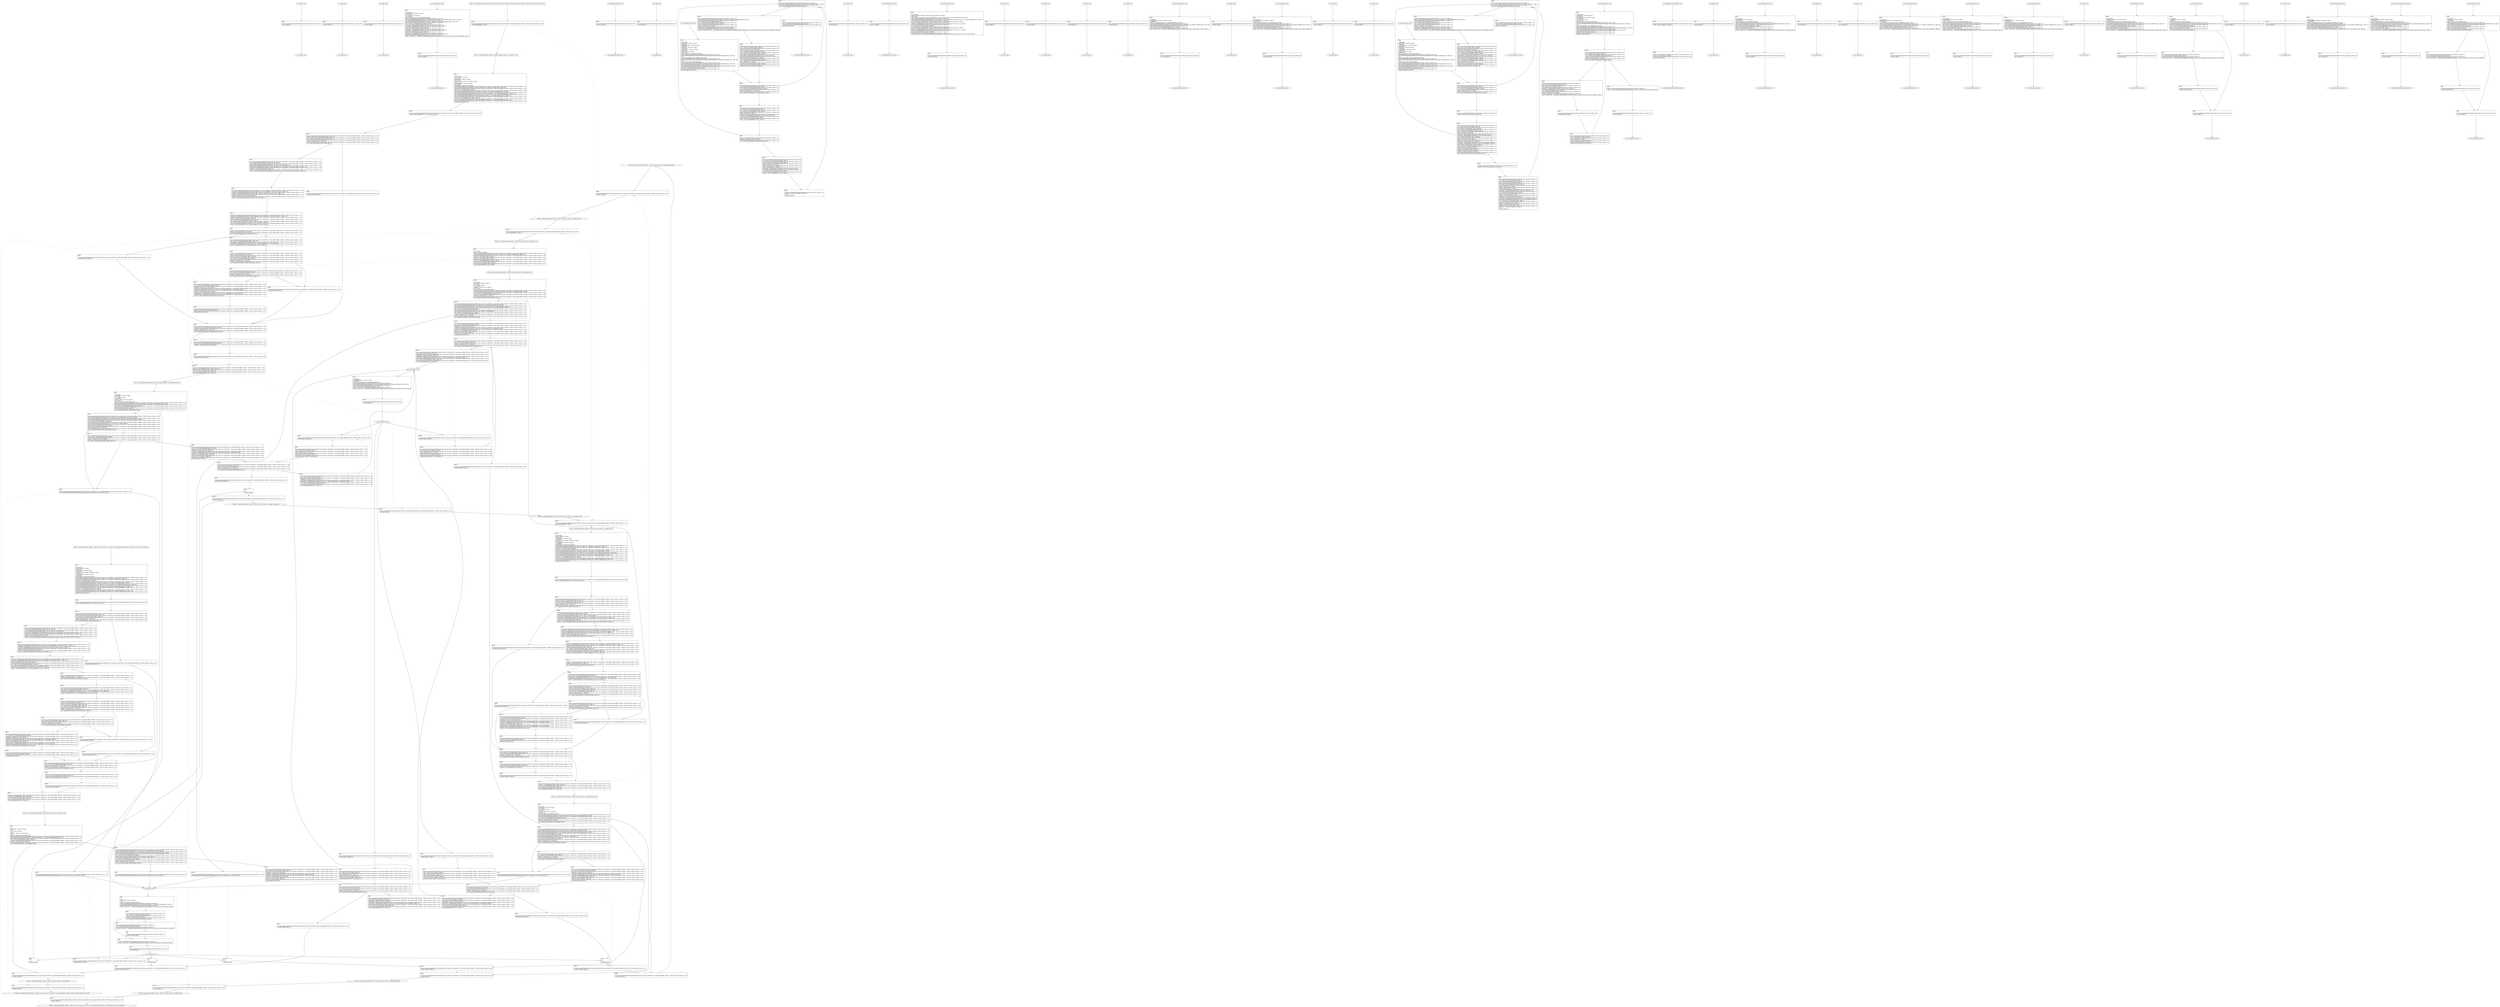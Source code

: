 digraph "icfg graph" {
BBio_ll_good1_end [label="{io_ll_good1_end}"];
BBio_ll_bad6_end [label="{io_ll_bad6_end}"];
BBio_ll_good5_end [label="{io_ll_good5_end}"];
BBio_ll_printWcharLine_end [label="{io_ll_printWcharLine_end}"];
BBCWE121_Stack_Based_Buffer_Overflow__CWE129_connect_socket_21_ll_goodB2G2Sink_end [label="{CWE121_Stack_Based_Buffer_Overflow__CWE129_connect_socket_21_ll_goodB2G2Sink_end}"];
BBio_ll_globalReturnsFalse_end [label="{io_ll_globalReturnsFalse_end}"];
BBio_ll_bad8_end [label="{io_ll_bad8_end}"];
BBCWE121_Stack_Based_Buffer_Overflow__CWE129_connect_socket_21_ll_goodG2B_end [label="{CWE121_Stack_Based_Buffer_Overflow__CWE129_connect_socket_21_ll_goodG2B_end}"];
BBio_ll_decodeHexWChars_end [label="{io_ll_decodeHexWChars_end}"];
BBio_ll_good7_end [label="{io_ll_good7_end}"];
BBio_ll_globalReturnsTrue_end [label="{io_ll_globalReturnsTrue_end}"];
BBio_ll_printStructLine_end [label="{io_ll_printStructLine_end}"];
BBio_ll_bad7_end [label="{io_ll_bad7_end}"];
BBio_ll_good6_end [label="{io_ll_good6_end}"];
BBio_ll_bad2_end [label="{io_ll_bad2_end}"];
BBio_ll_bad9_end [label="{io_ll_bad9_end}"];
BBio_ll_printUnsignedLine_end [label="{io_ll_printUnsignedLine_end}"];
BBio_ll_good4_end [label="{io_ll_good4_end}"];
BBio_ll_printSizeTLine_end [label="{io_ll_printSizeTLine_end}"];
BBio_ll_bad5_end [label="{io_ll_bad5_end}"];
BBio_ll_printLine_end [label="{io_ll_printLine_end}"];
BBio_ll_bad4_end [label="{io_ll_bad4_end}"];
BBio_ll_decodeHexChars_end [label="{io_ll_decodeHexChars_end}"];
BBio_ll_printBytesLine_end [label="{io_ll_printBytesLine_end}"];
BBio_ll_globalReturnsTrueOrFalse_end [label="{io_ll_globalReturnsTrueOrFalse_end}"];
BBCWE121_Stack_Based_Buffer_Overflow__CWE129_connect_socket_21_ll_badSink_end [label="{CWE121_Stack_Based_Buffer_Overflow__CWE129_connect_socket_21_ll_badSink_end}"];
BBCWE121_Stack_Based_Buffer_Overflow__CWE129_connect_socket_21_ll_CWE121_Stack_Based_Buffer_Overflow__CWE129_connect_socket_21_good_end [label="{CWE121_Stack_Based_Buffer_Overflow__CWE129_connect_socket_21_ll_CWE121_Stack_Based_Buffer_Overflow__CWE129_connect_socket_21_good_end}"];
BBCWE121_Stack_Based_Buffer_Overflow__CWE129_connect_socket_21_ll_goodB2G2_end [label="{CWE121_Stack_Based_Buffer_Overflow__CWE129_connect_socket_21_ll_goodB2G2_end}"];
BBio_ll_good3_end [label="{io_ll_good3_end}"];
BBCWE121_Stack_Based_Buffer_Overflow__CWE129_connect_socket_21_ll_goodB2G1_end [label="{CWE121_Stack_Based_Buffer_Overflow__CWE129_connect_socket_21_ll_goodB2G1_end}"];
BBio_ll_printHexCharLine_end [label="{io_ll_printHexCharLine_end}"];
BBCWE121_Stack_Based_Buffer_Overflow__CWE129_connect_socket_21_ll_CWE121_Stack_Based_Buffer_Overflow__CWE129_connect_socket_21_bad_end [label="{CWE121_Stack_Based_Buffer_Overflow__CWE129_connect_socket_21_ll_CWE121_Stack_Based_Buffer_Overflow__CWE129_connect_socket_21_bad_end}"];
BBio_ll_good9_end [label="{io_ll_good9_end}"];
BBio_ll_bad3_end [label="{io_ll_bad3_end}"];
BBio_ll_printDoubleLine_end [label="{io_ll_printDoubleLine_end}"];
BBio_ll_printShortLine_end [label="{io_ll_printShortLine_end}"];
BBio_ll_printLongLine_end [label="{io_ll_printLongLine_end}"];
BBio_ll_bad1_end [label="{io_ll_bad1_end}"];
BBio_ll_printFloatLine_end [label="{io_ll_printFloatLine_end}"];
BBio_ll_printWLine_end [label="{io_ll_printWLine_end}"];
BBio_ll_good2_end [label="{io_ll_good2_end}"];
BBio_ll_printIntLine_end [label="{io_ll_printIntLine_end}"];
BBio_ll_good8_end [label="{io_ll_good8_end}"];
BBio_ll_printLongLongLine_end [label="{io_ll_printLongLongLine_end}"];
BBCWE121_Stack_Based_Buffer_Overflow__CWE129_connect_socket_21_ll_goodB2G1Sink_end [label="{CWE121_Stack_Based_Buffer_Overflow__CWE129_connect_socket_21_ll_goodB2G1Sink_end}"];
BBio_ll_printHexUnsignedCharLine_end [label="{io_ll_printHexUnsignedCharLine_end}"];
BBio_ll_printSinkLine_end [label="{io_ll_printSinkLine_end}"];
BBCWE121_Stack_Based_Buffer_Overflow__CWE129_connect_socket_21_ll_goodG2BSink_end [label="{CWE121_Stack_Based_Buffer_Overflow__CWE129_connect_socket_21_ll_goodG2BSink_end}"];
BBio_ll_good1_start [label="{io_ll_good1_start}", shape=record];
io_ll_good1BB69 [label="{BB69:\l\l/home/raoxue/Desktop/MemVerif/workspace/000_062_534/source_code/io.c:187\l
  ret void, !dbg !52\l
}", shape=record];
BBio_ll_bad6_start [label="{io_ll_bad6_start}", shape=record];
io_ll_bad6BB83 [label="{BB83:\l\l/home/raoxue/Desktop/MemVerif/workspace/000_062_534/source_code/io.c:203\l
  ret void, !dbg !52\l
}", shape=record];
BBio_ll_good5_start [label="{io_ll_good5_start}", shape=record];
io_ll_good5BB73 [label="{BB73:\l\l/home/raoxue/Desktop/MemVerif/workspace/000_062_534/source_code/io.c:191\l
  ret void, !dbg !52\l
}", shape=record];
BBio_ll_printWcharLine_start [label="{io_ll_printWcharLine_start}", shape=record];
io_ll_printWcharLineBB28 [label="{BB28:\l\l/:3135791616\l
  %wideChar.addr = alloca i32, align 4\l
/:3135791616\l
  %s = alloca [2 x i32], align 4\l
/:3135791616\l
  store i32 %wideChar, i32* %wideChar.addr, align 4\l
/home/raoxue/Desktop/MemVerif/workspace/000_062_534/source_code/io.c:70\l
  call void @llvm.dbg.declare(metadata i32* %wideChar.addr, metadata !162, metadata !DIExpression()), !dbg !163\l
/home/raoxue/Desktop/MemVerif/workspace/000_062_534/source_code/io.c:74\l
  call void @llvm.dbg.declare(metadata [2 x i32]* %s, metadata !164, metadata !DIExpression()), !dbg !168\l
/home/raoxue/Desktop/MemVerif/workspace/000_062_534/source_code/io.c:75\l
  %0 = load i32, i32* %wideChar.addr, align 4, !dbg !61\l
/home/raoxue/Desktop/MemVerif/workspace/000_062_534/source_code/io.c:75\l
  %arrayidx = getelementptr inbounds [2 x i32], [2 x i32]* %s, i64 0, i64 0, !dbg !62\l
/home/raoxue/Desktop/MemVerif/workspace/000_062_534/source_code/io.c:75\l
  store i32 %0, i32* %arrayidx, align 4, !dbg !63\l
/home/raoxue/Desktop/MemVerif/workspace/000_062_534/source_code/io.c:76\l
  %arrayidx1 = getelementptr inbounds [2 x i32], [2 x i32]* %s, i64 0, i64 1, !dbg !64\l
/home/raoxue/Desktop/MemVerif/workspace/000_062_534/source_code/io.c:76\l
  store i32 0, i32* %arrayidx1, align 4, !dbg !65\l
/home/raoxue/Desktop/MemVerif/workspace/000_062_534/source_code/io.c:77\l
  %arraydecay = getelementptr inbounds [2 x i32], [2 x i32]* %s, i64 0, i64 0, !dbg !66\l
/home/raoxue/Desktop/MemVerif/workspace/000_062_534/source_code/io.c:77\l
  %call = call i32 (i8*, ...) @printf(i8* getelementptr inbounds ([5 x i8], [5 x i8]* @.str.10, i64 0, i64 0), i32* %arraydecay), !dbg !67\l
}", shape=record];
io_ll_printWcharLineBB28 [label="{BB28:\l\l/:3135791616\l
  %wideChar.addr = alloca i32, align 4\l
/:3135791616\l
  %s = alloca [2 x i32], align 4\l
/:3135791616\l
  store i32 %wideChar, i32* %wideChar.addr, align 4\l
/home/raoxue/Desktop/MemVerif/workspace/000_062_534/source_code/io.c:70\l
  call void @llvm.dbg.declare(metadata i32* %wideChar.addr, metadata !162, metadata !DIExpression()), !dbg !163\l
/home/raoxue/Desktop/MemVerif/workspace/000_062_534/source_code/io.c:74\l
  call void @llvm.dbg.declare(metadata [2 x i32]* %s, metadata !164, metadata !DIExpression()), !dbg !168\l
/home/raoxue/Desktop/MemVerif/workspace/000_062_534/source_code/io.c:75\l
  %0 = load i32, i32* %wideChar.addr, align 4, !dbg !61\l
/home/raoxue/Desktop/MemVerif/workspace/000_062_534/source_code/io.c:75\l
  %arrayidx = getelementptr inbounds [2 x i32], [2 x i32]* %s, i64 0, i64 0, !dbg !62\l
/home/raoxue/Desktop/MemVerif/workspace/000_062_534/source_code/io.c:75\l
  store i32 %0, i32* %arrayidx, align 4, !dbg !63\l
/home/raoxue/Desktop/MemVerif/workspace/000_062_534/source_code/io.c:76\l
  %arrayidx1 = getelementptr inbounds [2 x i32], [2 x i32]* %s, i64 0, i64 1, !dbg !64\l
/home/raoxue/Desktop/MemVerif/workspace/000_062_534/source_code/io.c:76\l
  store i32 0, i32* %arrayidx1, align 4, !dbg !65\l
/home/raoxue/Desktop/MemVerif/workspace/000_062_534/source_code/io.c:77\l
  %arraydecay = getelementptr inbounds [2 x i32], [2 x i32]* %s, i64 0, i64 0, !dbg !66\l
/home/raoxue/Desktop/MemVerif/workspace/000_062_534/source_code/io.c:77\l
  %call = call i32 (i8*, ...) @printf(i8* getelementptr inbounds ([5 x i8], [5 x i8]* @.str.10, i64 0, i64 0), i32* %arraydecay), !dbg !67\l
}", shape=record];
io_ll_printWcharLineBB29 [label="{BB29:\l\l/home/raoxue/Desktop/MemVerif/workspace/000_062_534/source_code/io.c:78\l
  ret void, !dbg !68\l
}", shape=record];
BBCWE121_Stack_Based_Buffer_Overflow__CWE129_connect_socket_21_ll_goodB2G2Sink_start [label="{CWE121_Stack_Based_Buffer_Overflow__CWE129_connect_socket_21_ll_goodB2G2Sink_start}", shape=record];
CWE121_Stack_Based_Buffer_Overflow__CWE129_connect_socket_21_ll_goodB2G2SinkBB67 [label="{BB67:\l\l/:107155512\l
  %data.addr = alloca i32, align 4\l
/:107155512\l
  %i = alloca i32, align 4\l
/:107155512\l
  %buffer = alloca [10 x i32], align 16\l
/:107155512\l
  store i32 %data, i32* %data.addr, align 4\l
/home/raoxue/Desktop/MemVerif/workspace/000_062_534/source_code/CWE121_Stack_Based_Buffer_Overflow__CWE129_connect_socket_21.c:245\l
  call void @llvm.dbg.declare(metadata i32* %data.addr, metadata !337, metadata !DIExpression()), !dbg !338\l
/home/raoxue/Desktop/MemVerif/workspace/000_062_534/source_code/CWE121_Stack_Based_Buffer_Overflow__CWE129_connect_socket_21.c:247\l
  %0 = load i32, i32* @goodB2G2Static, align 4, !dbg !79\l
/home/raoxue/Desktop/MemVerif/workspace/000_062_534/source_code/CWE121_Stack_Based_Buffer_Overflow__CWE129_connect_socket_21.c:247\l
  %tobool = icmp ne i32 %0, 0, !dbg !79\l
/home/raoxue/Desktop/MemVerif/workspace/000_062_534/source_code/CWE121_Stack_Based_Buffer_Overflow__CWE129_connect_socket_21.c:247\l
  br i1 %tobool, label %if.then, label %if.end6, !dbg !81\l
}", shape=record];
CWE121_Stack_Based_Buffer_Overflow__CWE129_connect_socket_21_ll_goodB2G2SinkBB68 [label="{BB68:\l\l/home/raoxue/Desktop/MemVerif/workspace/000_062_534/source_code/CWE121_Stack_Based_Buffer_Overflow__CWE129_connect_socket_21.c:250\l
  call void @llvm.dbg.declare(metadata i32* %i, metadata !342, metadata !DIExpression()), !dbg !345\l
/home/raoxue/Desktop/MemVerif/workspace/000_062_534/source_code/CWE121_Stack_Based_Buffer_Overflow__CWE129_connect_socket_21.c:251\l
  call void @llvm.dbg.declare(metadata [10 x i32]* %buffer, metadata !346, metadata !DIExpression()), !dbg !347\l
/home/raoxue/Desktop/MemVerif/workspace/000_062_534/source_code/CWE121_Stack_Based_Buffer_Overflow__CWE129_connect_socket_21.c:251\l
  %1 = bitcast [10 x i32]* %buffer to i8*, !dbg !90\l
/home/raoxue/Desktop/MemVerif/workspace/000_062_534/source_code/CWE121_Stack_Based_Buffer_Overflow__CWE129_connect_socket_21.c:251\l
  call void @llvm.memset.p0i8.i64(i8* align 16 %1, i8 0, i64 40, i1 false), !dbg !90\l
/home/raoxue/Desktop/MemVerif/workspace/000_062_534/source_code/CWE121_Stack_Based_Buffer_Overflow__CWE129_connect_socket_21.c:253\l
  %2 = load i32, i32* %data.addr, align 4, !dbg !91\l
/home/raoxue/Desktop/MemVerif/workspace/000_062_534/source_code/CWE121_Stack_Based_Buffer_Overflow__CWE129_connect_socket_21.c:253\l
  %cmp = icmp sge i32 %2, 0, !dbg !93\l
/home/raoxue/Desktop/MemVerif/workspace/000_062_534/source_code/CWE121_Stack_Based_Buffer_Overflow__CWE129_connect_socket_21.c:253\l
  br i1 %cmp, label %land.lhs.true, label %if.else, !dbg !94\l
}", shape=record];
CWE121_Stack_Based_Buffer_Overflow__CWE129_connect_socket_21_ll_goodB2G2SinkBB70 [label="{BB70:\l\l/home/raoxue/Desktop/MemVerif/workspace/000_062_534/source_code/CWE121_Stack_Based_Buffer_Overflow__CWE129_connect_socket_21.c:253\l
  %3 = load i32, i32* %data.addr, align 4, !dbg !95\l
/home/raoxue/Desktop/MemVerif/workspace/000_062_534/source_code/CWE121_Stack_Based_Buffer_Overflow__CWE129_connect_socket_21.c:253\l
  %cmp1 = icmp slt i32 %3, 10, !dbg !96\l
/home/raoxue/Desktop/MemVerif/workspace/000_062_534/source_code/CWE121_Stack_Based_Buffer_Overflow__CWE129_connect_socket_21.c:253\l
  br i1 %cmp1, label %if.then2, label %if.else, !dbg !97\l
}", shape=record];
CWE121_Stack_Based_Buffer_Overflow__CWE129_connect_socket_21_ll_goodB2G2SinkBB72 [label="{BB72:\l\l/home/raoxue/Desktop/MemVerif/workspace/000_062_534/source_code/CWE121_Stack_Based_Buffer_Overflow__CWE129_connect_socket_21.c:255\l
  %4 = load i32, i32* %data.addr, align 4, !dbg !98\l
/home/raoxue/Desktop/MemVerif/workspace/000_062_534/source_code/CWE121_Stack_Based_Buffer_Overflow__CWE129_connect_socket_21.c:255\l
  %idxprom = sext i32 %4 to i64, !dbg !100\l
/home/raoxue/Desktop/MemVerif/workspace/000_062_534/source_code/CWE121_Stack_Based_Buffer_Overflow__CWE129_connect_socket_21.c:255\l
  %arrayidx = getelementptr inbounds [10 x i32], [10 x i32]* %buffer, i64 0, i64 %idxprom, !dbg !100\l
/home/raoxue/Desktop/MemVerif/workspace/000_062_534/source_code/CWE121_Stack_Based_Buffer_Overflow__CWE129_connect_socket_21.c:255\l
  store i32 1, i32* %arrayidx, align 4, !dbg !101\l
/home/raoxue/Desktop/MemVerif/workspace/000_062_534/source_code/CWE121_Stack_Based_Buffer_Overflow__CWE129_connect_socket_21.c:257\l
  store i32 0, i32* %i, align 4, !dbg !102\l
/home/raoxue/Desktop/MemVerif/workspace/000_062_534/source_code/CWE121_Stack_Based_Buffer_Overflow__CWE129_connect_socket_21.c:257\l
  br label %for.cond, !dbg !104\l
}", shape=record];
CWE121_Stack_Based_Buffer_Overflow__CWE129_connect_socket_21_ll_goodB2G2SinkBB73 [label="{BB73:\l\l/home/raoxue/Desktop/MemVerif/workspace/000_062_534/source_code/CWE121_Stack_Based_Buffer_Overflow__CWE129_connect_socket_21.c:257\l
  %5 = load i32, i32* %i, align 4, !dbg !105\l
/home/raoxue/Desktop/MemVerif/workspace/000_062_534/source_code/CWE121_Stack_Based_Buffer_Overflow__CWE129_connect_socket_21.c:257\l
  %cmp3 = icmp slt i32 %5, 10, !dbg !107\l
/home/raoxue/Desktop/MemVerif/workspace/000_062_534/source_code/CWE121_Stack_Based_Buffer_Overflow__CWE129_connect_socket_21.c:257\l
  br i1 %cmp3, label %for.body, label %for.end, !dbg !108\l
}", shape=record];
CWE121_Stack_Based_Buffer_Overflow__CWE129_connect_socket_21_ll_goodB2G2SinkBB74 [label="{BB74:\l\l/home/raoxue/Desktop/MemVerif/workspace/000_062_534/source_code/CWE121_Stack_Based_Buffer_Overflow__CWE129_connect_socket_21.c:259\l
  %6 = load i32, i32* %i, align 4, !dbg !109\l
/home/raoxue/Desktop/MemVerif/workspace/000_062_534/source_code/CWE121_Stack_Based_Buffer_Overflow__CWE129_connect_socket_21.c:259\l
  %idxprom4 = sext i32 %6 to i64, !dbg !111\l
/home/raoxue/Desktop/MemVerif/workspace/000_062_534/source_code/CWE121_Stack_Based_Buffer_Overflow__CWE129_connect_socket_21.c:259\l
  %arrayidx5 = getelementptr inbounds [10 x i32], [10 x i32]* %buffer, i64 0, i64 %idxprom4, !dbg !111\l
/home/raoxue/Desktop/MemVerif/workspace/000_062_534/source_code/CWE121_Stack_Based_Buffer_Overflow__CWE129_connect_socket_21.c:259\l
  %7 = load i32, i32* %arrayidx5, align 4, !dbg !111\l
/home/raoxue/Desktop/MemVerif/workspace/000_062_534/source_code/CWE121_Stack_Based_Buffer_Overflow__CWE129_connect_socket_21.c:259\l
  call void @printIntLine(i32 %7), !dbg !112\l
}", shape=record];
CWE121_Stack_Based_Buffer_Overflow__CWE129_connect_socket_21_ll_goodB2G2SinkBB74 [label="{BB74:\l\l/home/raoxue/Desktop/MemVerif/workspace/000_062_534/source_code/CWE121_Stack_Based_Buffer_Overflow__CWE129_connect_socket_21.c:259\l
  %6 = load i32, i32* %i, align 4, !dbg !109\l
/home/raoxue/Desktop/MemVerif/workspace/000_062_534/source_code/CWE121_Stack_Based_Buffer_Overflow__CWE129_connect_socket_21.c:259\l
  %idxprom4 = sext i32 %6 to i64, !dbg !111\l
/home/raoxue/Desktop/MemVerif/workspace/000_062_534/source_code/CWE121_Stack_Based_Buffer_Overflow__CWE129_connect_socket_21.c:259\l
  %arrayidx5 = getelementptr inbounds [10 x i32], [10 x i32]* %buffer, i64 0, i64 %idxprom4, !dbg !111\l
/home/raoxue/Desktop/MemVerif/workspace/000_062_534/source_code/CWE121_Stack_Based_Buffer_Overflow__CWE129_connect_socket_21.c:259\l
  %7 = load i32, i32* %arrayidx5, align 4, !dbg !111\l
/home/raoxue/Desktop/MemVerif/workspace/000_062_534/source_code/CWE121_Stack_Based_Buffer_Overflow__CWE129_connect_socket_21.c:259\l
  call void @printIntLine(i32 %7), !dbg !112\l
}", shape=record];
CWE121_Stack_Based_Buffer_Overflow__CWE129_connect_socket_21_ll_goodB2G2SinkBB76 [label="{BB76:\l\l/home/raoxue/Desktop/MemVerif/workspace/000_062_534/source_code/CWE121_Stack_Based_Buffer_Overflow__CWE129_connect_socket_21.c:260\l
  br label %for.inc, !dbg !113\l
}", shape=record];
CWE121_Stack_Based_Buffer_Overflow__CWE129_connect_socket_21_ll_goodB2G2SinkBB77 [label="{BB77:\l\l/home/raoxue/Desktop/MemVerif/workspace/000_062_534/source_code/CWE121_Stack_Based_Buffer_Overflow__CWE129_connect_socket_21.c:257\l
  %8 = load i32, i32* %i, align 4, !dbg !114\l
/home/raoxue/Desktop/MemVerif/workspace/000_062_534/source_code/CWE121_Stack_Based_Buffer_Overflow__CWE129_connect_socket_21.c:257\l
  %inc = add nsw i32 %8, 1, !dbg !114\l
/home/raoxue/Desktop/MemVerif/workspace/000_062_534/source_code/CWE121_Stack_Based_Buffer_Overflow__CWE129_connect_socket_21.c:257\l
  store i32 %inc, i32* %i, align 4, !dbg !114\l
/home/raoxue/Desktop/MemVerif/workspace/000_062_534/source_code/CWE121_Stack_Based_Buffer_Overflow__CWE129_connect_socket_21.c:257\l
  br label %for.cond, !dbg !115, !llvm.loop !116\l
}", shape=record];
CWE121_Stack_Based_Buffer_Overflow__CWE129_connect_socket_21_ll_goodB2G2SinkBB75 [label="{BB75:\l\l/home/raoxue/Desktop/MemVerif/workspace/000_062_534/source_code/CWE121_Stack_Based_Buffer_Overflow__CWE129_connect_socket_21.c:261\l
  br label %if.end, !dbg !119\l
}", shape=record];
CWE121_Stack_Based_Buffer_Overflow__CWE129_connect_socket_21_ll_goodB2G2SinkBB71 [label="{BB71:\l\l/home/raoxue/Desktop/MemVerif/workspace/000_062_534/source_code/CWE121_Stack_Based_Buffer_Overflow__CWE129_connect_socket_21.c:264\l
  call void @printLine(i8* getelementptr inbounds ([36 x i8], [36 x i8]* @.str.3, i64 0, i64 0)), !dbg !120\l
}", shape=record];
CWE121_Stack_Based_Buffer_Overflow__CWE129_connect_socket_21_ll_goodB2G2SinkBB71 [label="{BB71:\l\l/home/raoxue/Desktop/MemVerif/workspace/000_062_534/source_code/CWE121_Stack_Based_Buffer_Overflow__CWE129_connect_socket_21.c:264\l
  call void @printLine(i8* getelementptr inbounds ([36 x i8], [36 x i8]* @.str.3, i64 0, i64 0)), !dbg !120\l
}", shape=record];
CWE121_Stack_Based_Buffer_Overflow__CWE129_connect_socket_21_ll_goodB2G2SinkBB79 [label="{BB79:\l\l/:264\l
  br label %if.end\l
}", shape=record];
CWE121_Stack_Based_Buffer_Overflow__CWE129_connect_socket_21_ll_goodB2G2SinkBB78 [label="{BB78:\l\l/home/raoxue/Desktop/MemVerif/workspace/000_062_534/source_code/CWE121_Stack_Based_Buffer_Overflow__CWE129_connect_socket_21.c:267\l
  br label %if.end6, !dbg !122\l
}", shape=record];
CWE121_Stack_Based_Buffer_Overflow__CWE129_connect_socket_21_ll_goodB2G2SinkBB69 [label="{BB69:\l\l/home/raoxue/Desktop/MemVerif/workspace/000_062_534/source_code/CWE121_Stack_Based_Buffer_Overflow__CWE129_connect_socket_21.c:268\l
  ret void, !dbg !123\l
}", shape=record];
BBio_ll_globalReturnsFalse_start [label="{io_ll_globalReturnsFalse_start}", shape=record];
io_ll_globalReturnsFalseBB66 [label="{BB66:\l\l/home/raoxue/Desktop/MemVerif/workspace/000_062_534/source_code/io.c:163\l
  ret i32 0, !dbg !52\l
}", shape=record];
BBio_ll_bad8_start [label="{io_ll_bad8_start}", shape=record];
io_ll_bad8BB85 [label="{BB85:\l\l/home/raoxue/Desktop/MemVerif/workspace/000_062_534/source_code/io.c:205\l
  ret void, !dbg !52\l
}", shape=record];
BBCWE121_Stack_Based_Buffer_Overflow__CWE129_connect_socket_21_ll_goodG2B_start [label="{CWE121_Stack_Based_Buffer_Overflow__CWE129_connect_socket_21_ll_goodG2B_start}", shape=record];
CWE121_Stack_Based_Buffer_Overflow__CWE129_connect_socket_21_ll_goodG2BBB112 [label="{BB112:\l\l/:107277208\l
  %data = alloca i32, align 4\l
/home/raoxue/Desktop/MemVerif/workspace/000_062_534/source_code/CWE121_Stack_Based_Buffer_Overflow__CWE129_connect_socket_21.c:364\l
  call void @llvm.dbg.declare(metadata i32* %data, metadata !495, metadata !DIExpression()), !dbg !496\l
/home/raoxue/Desktop/MemVerif/workspace/000_062_534/source_code/CWE121_Stack_Based_Buffer_Overflow__CWE129_connect_socket_21.c:366\l
  store i32 -1, i32* %data, align 4, !dbg !79\l
/home/raoxue/Desktop/MemVerif/workspace/000_062_534/source_code/CWE121_Stack_Based_Buffer_Overflow__CWE129_connect_socket_21.c:369\l
  store i32 7, i32* %data, align 4, !dbg !80\l
/home/raoxue/Desktop/MemVerif/workspace/000_062_534/source_code/CWE121_Stack_Based_Buffer_Overflow__CWE129_connect_socket_21.c:370\l
  store i32 1, i32* @goodG2BStatic, align 4, !dbg !81\l
/home/raoxue/Desktop/MemVerif/workspace/000_062_534/source_code/CWE121_Stack_Based_Buffer_Overflow__CWE129_connect_socket_21.c:371\l
  %0 = load i32, i32* %data, align 4, !dbg !82\l
/home/raoxue/Desktop/MemVerif/workspace/000_062_534/source_code/CWE121_Stack_Based_Buffer_Overflow__CWE129_connect_socket_21.c:371\l
  call void @goodG2BSink(i32 %0), !dbg !83\l
}", shape=record];
CWE121_Stack_Based_Buffer_Overflow__CWE129_connect_socket_21_ll_goodG2BBB112 [label="{BB112:\l\l/:107277208\l
  %data = alloca i32, align 4\l
/home/raoxue/Desktop/MemVerif/workspace/000_062_534/source_code/CWE121_Stack_Based_Buffer_Overflow__CWE129_connect_socket_21.c:364\l
  call void @llvm.dbg.declare(metadata i32* %data, metadata !495, metadata !DIExpression()), !dbg !496\l
/home/raoxue/Desktop/MemVerif/workspace/000_062_534/source_code/CWE121_Stack_Based_Buffer_Overflow__CWE129_connect_socket_21.c:366\l
  store i32 -1, i32* %data, align 4, !dbg !79\l
/home/raoxue/Desktop/MemVerif/workspace/000_062_534/source_code/CWE121_Stack_Based_Buffer_Overflow__CWE129_connect_socket_21.c:369\l
  store i32 7, i32* %data, align 4, !dbg !80\l
/home/raoxue/Desktop/MemVerif/workspace/000_062_534/source_code/CWE121_Stack_Based_Buffer_Overflow__CWE129_connect_socket_21.c:370\l
  store i32 1, i32* @goodG2BStatic, align 4, !dbg !81\l
/home/raoxue/Desktop/MemVerif/workspace/000_062_534/source_code/CWE121_Stack_Based_Buffer_Overflow__CWE129_connect_socket_21.c:371\l
  %0 = load i32, i32* %data, align 4, !dbg !82\l
/home/raoxue/Desktop/MemVerif/workspace/000_062_534/source_code/CWE121_Stack_Based_Buffer_Overflow__CWE129_connect_socket_21.c:371\l
  call void @goodG2BSink(i32 %0), !dbg !83\l
}", shape=record];
CWE121_Stack_Based_Buffer_Overflow__CWE129_connect_socket_21_ll_goodG2BBB113 [label="{BB113:\l\l/home/raoxue/Desktop/MemVerif/workspace/000_062_534/source_code/CWE121_Stack_Based_Buffer_Overflow__CWE129_connect_socket_21.c:372\l
  ret void, !dbg !84\l
}", shape=record];
BBio_ll_decodeHexWChars_start [label="{io_ll_decodeHexWChars_start}", shape=record];
io_ll_decodeHexWCharsBB55 [label="{BB55:\l\l/:118827592\l
  %bytes.addr = alloca i8*, align 8\l
/:118827592\l
  %numBytes.addr = alloca i64, align 8\l
/:118827592\l
  %hex.addr = alloca i32*, align 8\l
/:118827592\l
  %numWritten = alloca i64, align 8\l
/:118827592\l
  %byte = alloca i32, align 4\l
/:118827592\l
  store i8* %bytes, i8** %bytes.addr, align 8\l
/home/raoxue/Desktop/MemVerif/workspace/000_062_534/source_code/io.c:135\l
  call void @llvm.dbg.declare(metadata i8** %bytes.addr, metadata !290, metadata !DIExpression()), !dbg !291\l
/:135\l
  store i64 %numBytes, i64* %numBytes.addr, align 8\l
/home/raoxue/Desktop/MemVerif/workspace/000_062_534/source_code/io.c:135\l
  call void @llvm.dbg.declare(metadata i64* %numBytes.addr, metadata !292, metadata !DIExpression()), !dbg !293\l
/:135\l
  store i32* %hex, i32** %hex.addr, align 8\l
/home/raoxue/Desktop/MemVerif/workspace/000_062_534/source_code/io.c:135\l
  call void @llvm.dbg.declare(metadata i32** %hex.addr, metadata !294, metadata !DIExpression()), !dbg !295\l
/home/raoxue/Desktop/MemVerif/workspace/000_062_534/source_code/io.c:137\l
  call void @llvm.dbg.declare(metadata i64* %numWritten, metadata !296, metadata !DIExpression()), !dbg !297\l
/home/raoxue/Desktop/MemVerif/workspace/000_062_534/source_code/io.c:137\l
  store i64 0, i64* %numWritten, align 8, !dbg !65\l
/home/raoxue/Desktop/MemVerif/workspace/000_062_534/source_code/io.c:143\l
  br label %while.cond, !dbg !66\l
}", shape=record];
io_ll_decodeHexWCharsBB56 [label="{BB56:\l\l/home/raoxue/Desktop/MemVerif/workspace/000_062_534/source_code/io.c:143\l
  %0 = load i64, i64* %numWritten, align 8, !dbg !67\l
/home/raoxue/Desktop/MemVerif/workspace/000_062_534/source_code/io.c:143\l
  %1 = load i64, i64* %numBytes.addr, align 8, !dbg !68\l
/home/raoxue/Desktop/MemVerif/workspace/000_062_534/source_code/io.c:143\l
  %cmp = icmp ult i64 %0, %1, !dbg !69\l
/home/raoxue/Desktop/MemVerif/workspace/000_062_534/source_code/io.c:143\l
  br i1 %cmp, label %land.lhs.true, label %land.end, !dbg !70\l
}", shape=record];
io_ll_decodeHexWCharsBB57 [label="{BB57:\l\l/home/raoxue/Desktop/MemVerif/workspace/000_062_534/source_code/io.c:143\l
  %2 = load i32*, i32** %hex.addr, align 8, !dbg !71\l
/home/raoxue/Desktop/MemVerif/workspace/000_062_534/source_code/io.c:143\l
  %3 = load i64, i64* %numWritten, align 8, !dbg !72\l
/home/raoxue/Desktop/MemVerif/workspace/000_062_534/source_code/io.c:143\l
  %mul = mul i64 2, %3, !dbg !73\l
/home/raoxue/Desktop/MemVerif/workspace/000_062_534/source_code/io.c:143\l
  %arrayidx = getelementptr inbounds i32, i32* %2, i64 %mul, !dbg !71\l
/home/raoxue/Desktop/MemVerif/workspace/000_062_534/source_code/io.c:143\l
  %4 = load i32, i32* %arrayidx, align 4, !dbg !71\l
/home/raoxue/Desktop/MemVerif/workspace/000_062_534/source_code/io.c:143\l
  %call = call i32 @iswxdigit(i32 %4) #5, !dbg !74\l
}", shape=record];
io_ll_decodeHexWCharsBB57 [label="{BB57:\l\l/home/raoxue/Desktop/MemVerif/workspace/000_062_534/source_code/io.c:143\l
  %2 = load i32*, i32** %hex.addr, align 8, !dbg !71\l
/home/raoxue/Desktop/MemVerif/workspace/000_062_534/source_code/io.c:143\l
  %3 = load i64, i64* %numWritten, align 8, !dbg !72\l
/home/raoxue/Desktop/MemVerif/workspace/000_062_534/source_code/io.c:143\l
  %mul = mul i64 2, %3, !dbg !73\l
/home/raoxue/Desktop/MemVerif/workspace/000_062_534/source_code/io.c:143\l
  %arrayidx = getelementptr inbounds i32, i32* %2, i64 %mul, !dbg !71\l
/home/raoxue/Desktop/MemVerif/workspace/000_062_534/source_code/io.c:143\l
  %4 = load i32, i32* %arrayidx, align 4, !dbg !71\l
/home/raoxue/Desktop/MemVerif/workspace/000_062_534/source_code/io.c:143\l
  %call = call i32 @iswxdigit(i32 %4) #5, !dbg !74\l
}", shape=record];
io_ll_decodeHexWCharsBB59 [label="{BB59:\l\l/home/raoxue/Desktop/MemVerif/workspace/000_062_534/source_code/io.c:143\l
  %tobool = icmp ne i32 %call, 0, !dbg !74\l
/home/raoxue/Desktop/MemVerif/workspace/000_062_534/source_code/io.c:143\l
  br i1 %tobool, label %land.rhs, label %land.end, !dbg !75\l
}", shape=record];
io_ll_decodeHexWCharsBB60 [label="{BB60:\l\l/home/raoxue/Desktop/MemVerif/workspace/000_062_534/source_code/io.c:143\l
  %5 = load i32*, i32** %hex.addr, align 8, !dbg !76\l
/home/raoxue/Desktop/MemVerif/workspace/000_062_534/source_code/io.c:143\l
  %6 = load i64, i64* %numWritten, align 8, !dbg !77\l
/home/raoxue/Desktop/MemVerif/workspace/000_062_534/source_code/io.c:143\l
  %mul1 = mul i64 2, %6, !dbg !78\l
/home/raoxue/Desktop/MemVerif/workspace/000_062_534/source_code/io.c:143\l
  %add = add i64 %mul1, 1, !dbg !79\l
/home/raoxue/Desktop/MemVerif/workspace/000_062_534/source_code/io.c:143\l
  %arrayidx2 = getelementptr inbounds i32, i32* %5, i64 %add, !dbg !76\l
/home/raoxue/Desktop/MemVerif/workspace/000_062_534/source_code/io.c:143\l
  %7 = load i32, i32* %arrayidx2, align 4, !dbg !76\l
/home/raoxue/Desktop/MemVerif/workspace/000_062_534/source_code/io.c:143\l
  %call3 = call i32 @iswxdigit(i32 %7) #5, !dbg !80\l
}", shape=record];
io_ll_decodeHexWCharsBB60 [label="{BB60:\l\l/home/raoxue/Desktop/MemVerif/workspace/000_062_534/source_code/io.c:143\l
  %5 = load i32*, i32** %hex.addr, align 8, !dbg !76\l
/home/raoxue/Desktop/MemVerif/workspace/000_062_534/source_code/io.c:143\l
  %6 = load i64, i64* %numWritten, align 8, !dbg !77\l
/home/raoxue/Desktop/MemVerif/workspace/000_062_534/source_code/io.c:143\l
  %mul1 = mul i64 2, %6, !dbg !78\l
/home/raoxue/Desktop/MemVerif/workspace/000_062_534/source_code/io.c:143\l
  %add = add i64 %mul1, 1, !dbg !79\l
/home/raoxue/Desktop/MemVerif/workspace/000_062_534/source_code/io.c:143\l
  %arrayidx2 = getelementptr inbounds i32, i32* %5, i64 %add, !dbg !76\l
/home/raoxue/Desktop/MemVerif/workspace/000_062_534/source_code/io.c:143\l
  %7 = load i32, i32* %arrayidx2, align 4, !dbg !76\l
/home/raoxue/Desktop/MemVerif/workspace/000_062_534/source_code/io.c:143\l
  %call3 = call i32 @iswxdigit(i32 %7) #5, !dbg !80\l
}", shape=record];
io_ll_decodeHexWCharsBB61 [label="{BB61:\l\l/home/raoxue/Desktop/MemVerif/workspace/000_062_534/source_code/io.c:143\l
  %tobool4 = icmp ne i32 %call3, 0, !dbg !75\l
/:143\l
  br label %land.end\l
}", shape=record];
io_ll_decodeHexWCharsBB58 [label="{BB58:\l\l/home/raoxue/Desktop/MemVerif/workspace/000_062_534/source_code/io.c:0\l
  %8 = phi i1 [ false, %land.lhs.true ], [ false, %while.cond ], [ %tobool4, %land.rhs ], !dbg !81\l
/home/raoxue/Desktop/MemVerif/workspace/000_062_534/source_code/io.c:143\l
  br i1 %8, label %while.body, label %while.end, !dbg !66\l
}", shape=record];
io_ll_decodeHexWCharsBB62 [label="{BB62:\l\l/home/raoxue/Desktop/MemVerif/workspace/000_062_534/source_code/io.c:145\l
  call void @llvm.dbg.declare(metadata i32* %byte, metadata !314, metadata !DIExpression()), !dbg !316\l
/home/raoxue/Desktop/MemVerif/workspace/000_062_534/source_code/io.c:146\l
  %9 = load i32*, i32** %hex.addr, align 8, !dbg !85\l
/home/raoxue/Desktop/MemVerif/workspace/000_062_534/source_code/io.c:146\l
  %10 = load i64, i64* %numWritten, align 8, !dbg !86\l
/home/raoxue/Desktop/MemVerif/workspace/000_062_534/source_code/io.c:146\l
  %mul5 = mul i64 2, %10, !dbg !87\l
/home/raoxue/Desktop/MemVerif/workspace/000_062_534/source_code/io.c:146\l
  %arrayidx6 = getelementptr inbounds i32, i32* %9, i64 %mul5, !dbg !85\l
/home/raoxue/Desktop/MemVerif/workspace/000_062_534/source_code/io.c:146\l
  %call7 = call i32 (i32*, i32*, ...) @__isoc99_swscanf(i32* %arrayidx6, i32* getelementptr inbounds ([5 x i32], [5 x i32]* @.str.16, i64 0, i64 0), i32* %byte) #5, !dbg !88\l
}", shape=record];
io_ll_decodeHexWCharsBB62 [label="{BB62:\l\l/home/raoxue/Desktop/MemVerif/workspace/000_062_534/source_code/io.c:145\l
  call void @llvm.dbg.declare(metadata i32* %byte, metadata !314, metadata !DIExpression()), !dbg !316\l
/home/raoxue/Desktop/MemVerif/workspace/000_062_534/source_code/io.c:146\l
  %9 = load i32*, i32** %hex.addr, align 8, !dbg !85\l
/home/raoxue/Desktop/MemVerif/workspace/000_062_534/source_code/io.c:146\l
  %10 = load i64, i64* %numWritten, align 8, !dbg !86\l
/home/raoxue/Desktop/MemVerif/workspace/000_062_534/source_code/io.c:146\l
  %mul5 = mul i64 2, %10, !dbg !87\l
/home/raoxue/Desktop/MemVerif/workspace/000_062_534/source_code/io.c:146\l
  %arrayidx6 = getelementptr inbounds i32, i32* %9, i64 %mul5, !dbg !85\l
/home/raoxue/Desktop/MemVerif/workspace/000_062_534/source_code/io.c:146\l
  %call7 = call i32 (i32*, i32*, ...) @__isoc99_swscanf(i32* %arrayidx6, i32* getelementptr inbounds ([5 x i32], [5 x i32]* @.str.16, i64 0, i64 0), i32* %byte) #5, !dbg !88\l
}", shape=record];
io_ll_decodeHexWCharsBB64 [label="{BB64:\l\l/home/raoxue/Desktop/MemVerif/workspace/000_062_534/source_code/io.c:147\l
  %11 = load i32, i32* %byte, align 4, !dbg !89\l
/home/raoxue/Desktop/MemVerif/workspace/000_062_534/source_code/io.c:147\l
  %conv = trunc i32 %11 to i8, !dbg !90\l
/home/raoxue/Desktop/MemVerif/workspace/000_062_534/source_code/io.c:147\l
  %12 = load i8*, i8** %bytes.addr, align 8, !dbg !91\l
/home/raoxue/Desktop/MemVerif/workspace/000_062_534/source_code/io.c:147\l
  %13 = load i64, i64* %numWritten, align 8, !dbg !92\l
/home/raoxue/Desktop/MemVerif/workspace/000_062_534/source_code/io.c:147\l
  %arrayidx8 = getelementptr inbounds i8, i8* %12, i64 %13, !dbg !91\l
/home/raoxue/Desktop/MemVerif/workspace/000_062_534/source_code/io.c:147\l
  store i8 %conv, i8* %arrayidx8, align 1, !dbg !93\l
/home/raoxue/Desktop/MemVerif/workspace/000_062_534/source_code/io.c:148\l
  %14 = load i64, i64* %numWritten, align 8, !dbg !94\l
/home/raoxue/Desktop/MemVerif/workspace/000_062_534/source_code/io.c:148\l
  %inc = add i64 %14, 1, !dbg !94\l
/home/raoxue/Desktop/MemVerif/workspace/000_062_534/source_code/io.c:148\l
  store i64 %inc, i64* %numWritten, align 8, !dbg !94\l
/home/raoxue/Desktop/MemVerif/workspace/000_062_534/source_code/io.c:143\l
  br label %while.cond, !dbg !66, !llvm.loop !95\l
}", shape=record];
io_ll_decodeHexWCharsBB63 [label="{BB63:\l\l/home/raoxue/Desktop/MemVerif/workspace/000_062_534/source_code/io.c:151\l
  %15 = load i64, i64* %numWritten, align 8, !dbg !98\l
/home/raoxue/Desktop/MemVerif/workspace/000_062_534/source_code/io.c:151\l
  ret i64 %15, !dbg !99\l
}", shape=record];
BBio_ll_good7_start [label="{io_ll_good7_start}", shape=record];
io_ll_good7BB75 [label="{BB75:\l\l/home/raoxue/Desktop/MemVerif/workspace/000_062_534/source_code/io.c:193\l
  ret void, !dbg !52\l
}", shape=record];
BBio_ll_globalReturnsTrue_start [label="{io_ll_globalReturnsTrue_start}", shape=record];
io_ll_globalReturnsTrueBB65 [label="{BB65:\l\l/home/raoxue/Desktop/MemVerif/workspace/000_062_534/source_code/io.c:158\l
  ret i32 1, !dbg !52\l
}", shape=record];
BBio_ll_printStructLine_start [label="{io_ll_printStructLine_start}", shape=record];
io_ll_printStructLineBB36 [label="{BB36:\l\l/:3135791616\l
  %structTwoIntsStruct.addr = alloca %struct._twoIntsStruct*, align 8\l
/:3135791616\l
  store %struct._twoIntsStruct* %structTwoIntsStruct, %struct._twoIntsStruct** %structTwoIntsStruct.addr, align 8\l
/home/raoxue/Desktop/MemVerif/workspace/000_062_534/source_code/io.c:95\l
  call void @llvm.dbg.declare(metadata %struct._twoIntsStruct** %structTwoIntsStruct.addr, metadata !212, metadata !DIExpression()), !dbg !213\l
/home/raoxue/Desktop/MemVerif/workspace/000_062_534/source_code/io.c:97\l
  %0 = load %struct._twoIntsStruct*, %struct._twoIntsStruct** %structTwoIntsStruct.addr, align 8, !dbg !61\l
/home/raoxue/Desktop/MemVerif/workspace/000_062_534/source_code/io.c:97\l
  %intOne = getelementptr inbounds %struct._twoIntsStruct, %struct._twoIntsStruct* %0, i32 0, i32 0, !dbg !62\l
/home/raoxue/Desktop/MemVerif/workspace/000_062_534/source_code/io.c:97\l
  %1 = load i32, i32* %intOne, align 4, !dbg !62\l
/home/raoxue/Desktop/MemVerif/workspace/000_062_534/source_code/io.c:97\l
  %2 = load %struct._twoIntsStruct*, %struct._twoIntsStruct** %structTwoIntsStruct.addr, align 8, !dbg !63\l
/home/raoxue/Desktop/MemVerif/workspace/000_062_534/source_code/io.c:97\l
  %intTwo = getelementptr inbounds %struct._twoIntsStruct, %struct._twoIntsStruct* %2, i32 0, i32 1, !dbg !64\l
/home/raoxue/Desktop/MemVerif/workspace/000_062_534/source_code/io.c:97\l
  %3 = load i32, i32* %intTwo, align 4, !dbg !64\l
/home/raoxue/Desktop/MemVerif/workspace/000_062_534/source_code/io.c:97\l
  %call = call i32 (i8*, ...) @printf(i8* getelementptr inbounds ([10 x i8], [10 x i8]* @.str.13, i64 0, i64 0), i32 %1, i32 %3), !dbg !65\l
}", shape=record];
io_ll_printStructLineBB36 [label="{BB36:\l\l/:3135791616\l
  %structTwoIntsStruct.addr = alloca %struct._twoIntsStruct*, align 8\l
/:3135791616\l
  store %struct._twoIntsStruct* %structTwoIntsStruct, %struct._twoIntsStruct** %structTwoIntsStruct.addr, align 8\l
/home/raoxue/Desktop/MemVerif/workspace/000_062_534/source_code/io.c:95\l
  call void @llvm.dbg.declare(metadata %struct._twoIntsStruct** %structTwoIntsStruct.addr, metadata !212, metadata !DIExpression()), !dbg !213\l
/home/raoxue/Desktop/MemVerif/workspace/000_062_534/source_code/io.c:97\l
  %0 = load %struct._twoIntsStruct*, %struct._twoIntsStruct** %structTwoIntsStruct.addr, align 8, !dbg !61\l
/home/raoxue/Desktop/MemVerif/workspace/000_062_534/source_code/io.c:97\l
  %intOne = getelementptr inbounds %struct._twoIntsStruct, %struct._twoIntsStruct* %0, i32 0, i32 0, !dbg !62\l
/home/raoxue/Desktop/MemVerif/workspace/000_062_534/source_code/io.c:97\l
  %1 = load i32, i32* %intOne, align 4, !dbg !62\l
/home/raoxue/Desktop/MemVerif/workspace/000_062_534/source_code/io.c:97\l
  %2 = load %struct._twoIntsStruct*, %struct._twoIntsStruct** %structTwoIntsStruct.addr, align 8, !dbg !63\l
/home/raoxue/Desktop/MemVerif/workspace/000_062_534/source_code/io.c:97\l
  %intTwo = getelementptr inbounds %struct._twoIntsStruct, %struct._twoIntsStruct* %2, i32 0, i32 1, !dbg !64\l
/home/raoxue/Desktop/MemVerif/workspace/000_062_534/source_code/io.c:97\l
  %3 = load i32, i32* %intTwo, align 4, !dbg !64\l
/home/raoxue/Desktop/MemVerif/workspace/000_062_534/source_code/io.c:97\l
  %call = call i32 (i8*, ...) @printf(i8* getelementptr inbounds ([10 x i8], [10 x i8]* @.str.13, i64 0, i64 0), i32 %1, i32 %3), !dbg !65\l
}", shape=record];
io_ll_printStructLineBB37 [label="{BB37:\l\l/home/raoxue/Desktop/MemVerif/workspace/000_062_534/source_code/io.c:98\l
  ret void, !dbg !66\l
}", shape=record];
BBio_ll_bad7_start [label="{io_ll_bad7_start}", shape=record];
io_ll_bad7BB84 [label="{BB84:\l\l/home/raoxue/Desktop/MemVerif/workspace/000_062_534/source_code/io.c:204\l
  ret void, !dbg !52\l
}", shape=record];
BBio_ll_good6_start [label="{io_ll_good6_start}", shape=record];
io_ll_good6BB74 [label="{BB74:\l\l/home/raoxue/Desktop/MemVerif/workspace/000_062_534/source_code/io.c:192\l
  ret void, !dbg !52\l
}", shape=record];
BBio_ll_bad2_start [label="{io_ll_bad2_start}", shape=record];
io_ll_bad2BB79 [label="{BB79:\l\l/home/raoxue/Desktop/MemVerif/workspace/000_062_534/source_code/io.c:199\l
  ret void, !dbg !52\l
}", shape=record];
BBio_ll_bad9_start [label="{io_ll_bad9_start}", shape=record];
io_ll_bad9BB86 [label="{BB86:\l\l/home/raoxue/Desktop/MemVerif/workspace/000_062_534/source_code/io.c:206\l
  ret void, !dbg !52\l
}", shape=record];
BBio_ll_printUnsignedLine_start [label="{io_ll_printUnsignedLine_start}", shape=record];
io_ll_printUnsignedLineBB30 [label="{BB30:\l\l/:118988632\l
  %unsignedNumber.addr = alloca i32, align 4\l
/:118988632\l
  store i32 %unsignedNumber, i32* %unsignedNumber.addr, align 4\l
/home/raoxue/Desktop/MemVerif/workspace/000_062_534/source_code/io.c:80\l
  call void @llvm.dbg.declare(metadata i32* %unsignedNumber.addr, metadata !180, metadata !DIExpression()), !dbg !181\l
/home/raoxue/Desktop/MemVerif/workspace/000_062_534/source_code/io.c:82\l
  %0 = load i32, i32* %unsignedNumber.addr, align 4, !dbg !54\l
/home/raoxue/Desktop/MemVerif/workspace/000_062_534/source_code/io.c:82\l
  %call = call i32 (i8*, ...) @printf(i8* getelementptr inbounds ([4 x i8], [4 x i8]* @.str.11, i64 0, i64 0), i32 %0), !dbg !55\l
}", shape=record];
io_ll_printUnsignedLineBB30 [label="{BB30:\l\l/:118988632\l
  %unsignedNumber.addr = alloca i32, align 4\l
/:118988632\l
  store i32 %unsignedNumber, i32* %unsignedNumber.addr, align 4\l
/home/raoxue/Desktop/MemVerif/workspace/000_062_534/source_code/io.c:80\l
  call void @llvm.dbg.declare(metadata i32* %unsignedNumber.addr, metadata !180, metadata !DIExpression()), !dbg !181\l
/home/raoxue/Desktop/MemVerif/workspace/000_062_534/source_code/io.c:82\l
  %0 = load i32, i32* %unsignedNumber.addr, align 4, !dbg !54\l
/home/raoxue/Desktop/MemVerif/workspace/000_062_534/source_code/io.c:82\l
  %call = call i32 (i8*, ...) @printf(i8* getelementptr inbounds ([4 x i8], [4 x i8]* @.str.11, i64 0, i64 0), i32 %0), !dbg !55\l
}", shape=record];
io_ll_printUnsignedLineBB31 [label="{BB31:\l\l/home/raoxue/Desktop/MemVerif/workspace/000_062_534/source_code/io.c:83\l
  ret void, !dbg !56\l
}", shape=record];
BBio_ll_good4_start [label="{io_ll_good4_start}", shape=record];
io_ll_good4BB72 [label="{BB72:\l\l/home/raoxue/Desktop/MemVerif/workspace/000_062_534/source_code/io.c:190\l
  ret void, !dbg !52\l
}", shape=record];
BBio_ll_printSizeTLine_start [label="{io_ll_printSizeTLine_start}", shape=record];
io_ll_printSizeTLineBB24 [label="{BB24:\l\l/:3135791616\l
  %sizeTNumber.addr = alloca i64, align 8\l
/:3135791616\l
  store i64 %sizeTNumber, i64* %sizeTNumber.addr, align 8\l
/home/raoxue/Desktop/MemVerif/workspace/000_062_534/source_code/io.c:60\l
  call void @llvm.dbg.declare(metadata i64* %sizeTNumber.addr, metadata !146, metadata !DIExpression()), !dbg !147\l
/home/raoxue/Desktop/MemVerif/workspace/000_062_534/source_code/io.c:62\l
  %0 = load i64, i64* %sizeTNumber.addr, align 8, !dbg !57\l
/home/raoxue/Desktop/MemVerif/workspace/000_062_534/source_code/io.c:62\l
  %call = call i32 (i8*, ...) @printf(i8* getelementptr inbounds ([5 x i8], [5 x i8]* @.str.8, i64 0, i64 0), i64 %0), !dbg !58\l
}", shape=record];
io_ll_printSizeTLineBB24 [label="{BB24:\l\l/:3135791616\l
  %sizeTNumber.addr = alloca i64, align 8\l
/:3135791616\l
  store i64 %sizeTNumber, i64* %sizeTNumber.addr, align 8\l
/home/raoxue/Desktop/MemVerif/workspace/000_062_534/source_code/io.c:60\l
  call void @llvm.dbg.declare(metadata i64* %sizeTNumber.addr, metadata !146, metadata !DIExpression()), !dbg !147\l
/home/raoxue/Desktop/MemVerif/workspace/000_062_534/source_code/io.c:62\l
  %0 = load i64, i64* %sizeTNumber.addr, align 8, !dbg !57\l
/home/raoxue/Desktop/MemVerif/workspace/000_062_534/source_code/io.c:62\l
  %call = call i32 (i8*, ...) @printf(i8* getelementptr inbounds ([5 x i8], [5 x i8]* @.str.8, i64 0, i64 0), i64 %0), !dbg !58\l
}", shape=record];
io_ll_printSizeTLineBB25 [label="{BB25:\l\l/home/raoxue/Desktop/MemVerif/workspace/000_062_534/source_code/io.c:63\l
  ret void, !dbg !59\l
}", shape=record];
BBio_ll_bad5_start [label="{io_ll_bad5_start}", shape=record];
io_ll_bad5BB82 [label="{BB82:\l\l/home/raoxue/Desktop/MemVerif/workspace/000_062_534/source_code/io.c:202\l
  ret void, !dbg !52\l
}", shape=record];
BBio_ll_printLine_start [label="{io_ll_printLine_start}", shape=record];
io_ll_printLineBB0 [label="{BB0:\l\l/:415\l
  %line.addr = alloca i8*, align 8\l
/:415\l
  store i8* %line, i8** %line.addr, align 8\l
/home/raoxue/Desktop/MemVerif/workspace/000_062_534/source_code/io.c:11\l
  call void @llvm.dbg.declare(metadata i8** %line.addr, metadata !52, metadata !DIExpression()), !dbg !53\l
/home/raoxue/Desktop/MemVerif/workspace/000_062_534/source_code/io.c:13\l
  %call = call i32 (i8*, ...) @printf(i8* getelementptr inbounds ([9 x i8], [9 x i8]* @.str, i64 0, i64 0)), !dbg !54\l
}", shape=record];
io_ll_printLineBB0 [label="{BB0:\l\l/:415\l
  %line.addr = alloca i8*, align 8\l
/:415\l
  store i8* %line, i8** %line.addr, align 8\l
/home/raoxue/Desktop/MemVerif/workspace/000_062_534/source_code/io.c:11\l
  call void @llvm.dbg.declare(metadata i8** %line.addr, metadata !52, metadata !DIExpression()), !dbg !53\l
/home/raoxue/Desktop/MemVerif/workspace/000_062_534/source_code/io.c:13\l
  %call = call i32 (i8*, ...) @printf(i8* getelementptr inbounds ([9 x i8], [9 x i8]* @.str, i64 0, i64 0)), !dbg !54\l
}", shape=record];
io_ll_printLineBB1 [label="{BB1:\l\l/home/raoxue/Desktop/MemVerif/workspace/000_062_534/source_code/io.c:14\l
  %0 = load i8*, i8** %line.addr, align 8, !dbg !55\l
/home/raoxue/Desktop/MemVerif/workspace/000_062_534/source_code/io.c:14\l
  %cmp = icmp ne i8* %0, null, !dbg !57\l
/home/raoxue/Desktop/MemVerif/workspace/000_062_534/source_code/io.c:14\l
  br i1 %cmp, label %if.then, label %if.end, !dbg !58\l
}", shape=record];
io_ll_printLineBB2 [label="{BB2:\l\l/home/raoxue/Desktop/MemVerif/workspace/000_062_534/source_code/io.c:16\l
  %1 = load i8*, i8** %line.addr, align 8, !dbg !59\l
/home/raoxue/Desktop/MemVerif/workspace/000_062_534/source_code/io.c:16\l
  %call1 = call i32 (i8*, ...) @printf(i8* getelementptr inbounds ([4 x i8], [4 x i8]* @.str.1, i64 0, i64 0), i8* %1), !dbg !61\l
}", shape=record];
io_ll_printLineBB2 [label="{BB2:\l\l/home/raoxue/Desktop/MemVerif/workspace/000_062_534/source_code/io.c:16\l
  %1 = load i8*, i8** %line.addr, align 8, !dbg !59\l
/home/raoxue/Desktop/MemVerif/workspace/000_062_534/source_code/io.c:16\l
  %call1 = call i32 (i8*, ...) @printf(i8* getelementptr inbounds ([4 x i8], [4 x i8]* @.str.1, i64 0, i64 0), i8* %1), !dbg !61\l
}", shape=record];
io_ll_printLineBB4 [label="{BB4:\l\l/home/raoxue/Desktop/MemVerif/workspace/000_062_534/source_code/io.c:17\l
  br label %if.end, !dbg !62\l
}", shape=record];
io_ll_printLineBB3 [label="{BB3:\l\l/home/raoxue/Desktop/MemVerif/workspace/000_062_534/source_code/io.c:18\l
  %call2 = call i32 (i8*, ...) @printf(i8* getelementptr inbounds ([9 x i8], [9 x i8]* @.str.2, i64 0, i64 0)), !dbg !63\l
}", shape=record];
io_ll_printLineBB3 [label="{BB3:\l\l/home/raoxue/Desktop/MemVerif/workspace/000_062_534/source_code/io.c:18\l
  %call2 = call i32 (i8*, ...) @printf(i8* getelementptr inbounds ([9 x i8], [9 x i8]* @.str.2, i64 0, i64 0)), !dbg !63\l
}", shape=record];
io_ll_printLineBB5 [label="{BB5:\l\l/home/raoxue/Desktop/MemVerif/workspace/000_062_534/source_code/io.c:19\l
  ret void, !dbg !64\l
}", shape=record];
BBio_ll_bad4_start [label="{io_ll_bad4_start}", shape=record];
io_ll_bad4BB81 [label="{BB81:\l\l/home/raoxue/Desktop/MemVerif/workspace/000_062_534/source_code/io.c:201\l
  ret void, !dbg !52\l
}", shape=record];
BBio_ll_decodeHexChars_start [label="{io_ll_decodeHexChars_start}", shape=record];
io_ll_decodeHexCharsBB45 [label="{BB45:\l\l/:118841920\l
  %bytes.addr = alloca i8*, align 8\l
/:118841920\l
  %numBytes.addr = alloca i64, align 8\l
/:118841920\l
  %hex.addr = alloca i8*, align 8\l
/:118841920\l
  %numWritten = alloca i64, align 8\l
/:118841920\l
  %byte = alloca i32, align 4\l
/:118841920\l
  store i8* %bytes, i8** %bytes.addr, align 8\l
/home/raoxue/Desktop/MemVerif/workspace/000_062_534/source_code/io.c:113\l
  call void @llvm.dbg.declare(metadata i8** %bytes.addr, metadata !253, metadata !DIExpression()), !dbg !254\l
/:113\l
  store i64 %numBytes, i64* %numBytes.addr, align 8\l
/home/raoxue/Desktop/MemVerif/workspace/000_062_534/source_code/io.c:113\l
  call void @llvm.dbg.declare(metadata i64* %numBytes.addr, metadata !255, metadata !DIExpression()), !dbg !256\l
/:113\l
  store i8* %hex, i8** %hex.addr, align 8\l
/home/raoxue/Desktop/MemVerif/workspace/000_062_534/source_code/io.c:113\l
  call void @llvm.dbg.declare(metadata i8** %hex.addr, metadata !257, metadata !DIExpression()), !dbg !258\l
/home/raoxue/Desktop/MemVerif/workspace/000_062_534/source_code/io.c:115\l
  call void @llvm.dbg.declare(metadata i64* %numWritten, metadata !259, metadata !DIExpression()), !dbg !260\l
/home/raoxue/Desktop/MemVerif/workspace/000_062_534/source_code/io.c:115\l
  store i64 0, i64* %numWritten, align 8, !dbg !63\l
/home/raoxue/Desktop/MemVerif/workspace/000_062_534/source_code/io.c:121\l
  br label %while.cond, !dbg !64\l
}", shape=record];
io_ll_decodeHexCharsBB46 [label="{BB46:\l\l/home/raoxue/Desktop/MemVerif/workspace/000_062_534/source_code/io.c:121\l
  %0 = load i64, i64* %numWritten, align 8, !dbg !65\l
/home/raoxue/Desktop/MemVerif/workspace/000_062_534/source_code/io.c:121\l
  %1 = load i64, i64* %numBytes.addr, align 8, !dbg !66\l
/home/raoxue/Desktop/MemVerif/workspace/000_062_534/source_code/io.c:121\l
  %cmp = icmp ult i64 %0, %1, !dbg !67\l
/home/raoxue/Desktop/MemVerif/workspace/000_062_534/source_code/io.c:121\l
  br i1 %cmp, label %land.lhs.true, label %land.end, !dbg !68\l
}", shape=record];
io_ll_decodeHexCharsBB47 [label="{BB47:\l\l/home/raoxue/Desktop/MemVerif/workspace/000_062_534/source_code/io.c:121\l
  %call = call i16** @__ctype_b_loc() #5, !dbg !69\l
}", shape=record];
io_ll_decodeHexCharsBB47 [label="{BB47:\l\l/home/raoxue/Desktop/MemVerif/workspace/000_062_534/source_code/io.c:121\l
  %call = call i16** @__ctype_b_loc() #5, !dbg !69\l
}", shape=record];
io_ll_decodeHexCharsBB49 [label="{BB49:\l\l/home/raoxue/Desktop/MemVerif/workspace/000_062_534/source_code/io.c:121\l
  %2 = load i16*, i16** %call, align 8, !dbg !69\l
/home/raoxue/Desktop/MemVerif/workspace/000_062_534/source_code/io.c:121\l
  %3 = load i8*, i8** %hex.addr, align 8, !dbg !69\l
/home/raoxue/Desktop/MemVerif/workspace/000_062_534/source_code/io.c:121\l
  %4 = load i64, i64* %numWritten, align 8, !dbg !69\l
/home/raoxue/Desktop/MemVerif/workspace/000_062_534/source_code/io.c:121\l
  %mul = mul i64 2, %4, !dbg !69\l
/home/raoxue/Desktop/MemVerif/workspace/000_062_534/source_code/io.c:121\l
  %arrayidx = getelementptr inbounds i8, i8* %3, i64 %mul, !dbg !69\l
/home/raoxue/Desktop/MemVerif/workspace/000_062_534/source_code/io.c:121\l
  %5 = load i8, i8* %arrayidx, align 1, !dbg !69\l
/home/raoxue/Desktop/MemVerif/workspace/000_062_534/source_code/io.c:121\l
  %conv = sext i8 %5 to i32, !dbg !69\l
/home/raoxue/Desktop/MemVerif/workspace/000_062_534/source_code/io.c:121\l
  %idxprom = sext i32 %conv to i64, !dbg !69\l
/home/raoxue/Desktop/MemVerif/workspace/000_062_534/source_code/io.c:121\l
  %arrayidx1 = getelementptr inbounds i16, i16* %2, i64 %idxprom, !dbg !69\l
/home/raoxue/Desktop/MemVerif/workspace/000_062_534/source_code/io.c:121\l
  %6 = load i16, i16* %arrayidx1, align 2, !dbg !69\l
/home/raoxue/Desktop/MemVerif/workspace/000_062_534/source_code/io.c:121\l
  %conv2 = zext i16 %6 to i32, !dbg !69\l
/home/raoxue/Desktop/MemVerif/workspace/000_062_534/source_code/io.c:121\l
  %and = and i32 %conv2, 4096, !dbg !69\l
/home/raoxue/Desktop/MemVerif/workspace/000_062_534/source_code/io.c:121\l
  %tobool = icmp ne i32 %and, 0, !dbg !69\l
/home/raoxue/Desktop/MemVerif/workspace/000_062_534/source_code/io.c:121\l
  br i1 %tobool, label %land.rhs, label %land.end, !dbg !70\l
}", shape=record];
io_ll_decodeHexCharsBB50 [label="{BB50:\l\l/home/raoxue/Desktop/MemVerif/workspace/000_062_534/source_code/io.c:121\l
  %call3 = call i16** @__ctype_b_loc() #5, !dbg !71\l
}", shape=record];
io_ll_decodeHexCharsBB50 [label="{BB50:\l\l/home/raoxue/Desktop/MemVerif/workspace/000_062_534/source_code/io.c:121\l
  %call3 = call i16** @__ctype_b_loc() #5, !dbg !71\l
}", shape=record];
io_ll_decodeHexCharsBB51 [label="{BB51:\l\l/home/raoxue/Desktop/MemVerif/workspace/000_062_534/source_code/io.c:121\l
  %7 = load i16*, i16** %call3, align 8, !dbg !71\l
/home/raoxue/Desktop/MemVerif/workspace/000_062_534/source_code/io.c:121\l
  %8 = load i8*, i8** %hex.addr, align 8, !dbg !71\l
/home/raoxue/Desktop/MemVerif/workspace/000_062_534/source_code/io.c:121\l
  %9 = load i64, i64* %numWritten, align 8, !dbg !71\l
/home/raoxue/Desktop/MemVerif/workspace/000_062_534/source_code/io.c:121\l
  %mul4 = mul i64 2, %9, !dbg !71\l
/home/raoxue/Desktop/MemVerif/workspace/000_062_534/source_code/io.c:121\l
  %add = add i64 %mul4, 1, !dbg !71\l
/home/raoxue/Desktop/MemVerif/workspace/000_062_534/source_code/io.c:121\l
  %arrayidx5 = getelementptr inbounds i8, i8* %8, i64 %add, !dbg !71\l
/home/raoxue/Desktop/MemVerif/workspace/000_062_534/source_code/io.c:121\l
  %10 = load i8, i8* %arrayidx5, align 1, !dbg !71\l
/home/raoxue/Desktop/MemVerif/workspace/000_062_534/source_code/io.c:121\l
  %conv6 = sext i8 %10 to i32, !dbg !71\l
/home/raoxue/Desktop/MemVerif/workspace/000_062_534/source_code/io.c:121\l
  %idxprom7 = sext i32 %conv6 to i64, !dbg !71\l
/home/raoxue/Desktop/MemVerif/workspace/000_062_534/source_code/io.c:121\l
  %arrayidx8 = getelementptr inbounds i16, i16* %7, i64 %idxprom7, !dbg !71\l
/home/raoxue/Desktop/MemVerif/workspace/000_062_534/source_code/io.c:121\l
  %11 = load i16, i16* %arrayidx8, align 2, !dbg !71\l
/home/raoxue/Desktop/MemVerif/workspace/000_062_534/source_code/io.c:121\l
  %conv9 = zext i16 %11 to i32, !dbg !71\l
/home/raoxue/Desktop/MemVerif/workspace/000_062_534/source_code/io.c:121\l
  %and10 = and i32 %conv9, 4096, !dbg !71\l
/home/raoxue/Desktop/MemVerif/workspace/000_062_534/source_code/io.c:121\l
  %tobool11 = icmp ne i32 %and10, 0, !dbg !70\l
/:121\l
  br label %land.end\l
}", shape=record];
io_ll_decodeHexCharsBB48 [label="{BB48:\l\l/home/raoxue/Desktop/MemVerif/workspace/000_062_534/source_code/io.c:0\l
  %12 = phi i1 [ false, %land.lhs.true ], [ false, %while.cond ], [ %tobool11, %land.rhs ], !dbg !72\l
/home/raoxue/Desktop/MemVerif/workspace/000_062_534/source_code/io.c:121\l
  br i1 %12, label %while.body, label %while.end, !dbg !64\l
}", shape=record];
io_ll_decodeHexCharsBB52 [label="{BB52:\l\l/home/raoxue/Desktop/MemVerif/workspace/000_062_534/source_code/io.c:123\l
  call void @llvm.dbg.declare(metadata i32* %byte, metadata !270, metadata !DIExpression()), !dbg !272\l
/home/raoxue/Desktop/MemVerif/workspace/000_062_534/source_code/io.c:124\l
  %13 = load i8*, i8** %hex.addr, align 8, !dbg !76\l
/home/raoxue/Desktop/MemVerif/workspace/000_062_534/source_code/io.c:124\l
  %14 = load i64, i64* %numWritten, align 8, !dbg !77\l
/home/raoxue/Desktop/MemVerif/workspace/000_062_534/source_code/io.c:124\l
  %mul12 = mul i64 2, %14, !dbg !78\l
/home/raoxue/Desktop/MemVerif/workspace/000_062_534/source_code/io.c:124\l
  %arrayidx13 = getelementptr inbounds i8, i8* %13, i64 %mul12, !dbg !76\l
/home/raoxue/Desktop/MemVerif/workspace/000_062_534/source_code/io.c:124\l
  %call14 = call i32 (i8*, i8*, ...) @__isoc99_sscanf(i8* %arrayidx13, i8* getelementptr inbounds ([5 x i8], [5 x i8]* @.str.14, i64 0, i64 0), i32* %byte) #6, !dbg !79\l
}", shape=record];
io_ll_decodeHexCharsBB52 [label="{BB52:\l\l/home/raoxue/Desktop/MemVerif/workspace/000_062_534/source_code/io.c:123\l
  call void @llvm.dbg.declare(metadata i32* %byte, metadata !270, metadata !DIExpression()), !dbg !272\l
/home/raoxue/Desktop/MemVerif/workspace/000_062_534/source_code/io.c:124\l
  %13 = load i8*, i8** %hex.addr, align 8, !dbg !76\l
/home/raoxue/Desktop/MemVerif/workspace/000_062_534/source_code/io.c:124\l
  %14 = load i64, i64* %numWritten, align 8, !dbg !77\l
/home/raoxue/Desktop/MemVerif/workspace/000_062_534/source_code/io.c:124\l
  %mul12 = mul i64 2, %14, !dbg !78\l
/home/raoxue/Desktop/MemVerif/workspace/000_062_534/source_code/io.c:124\l
  %arrayidx13 = getelementptr inbounds i8, i8* %13, i64 %mul12, !dbg !76\l
/home/raoxue/Desktop/MemVerif/workspace/000_062_534/source_code/io.c:124\l
  %call14 = call i32 (i8*, i8*, ...) @__isoc99_sscanf(i8* %arrayidx13, i8* getelementptr inbounds ([5 x i8], [5 x i8]* @.str.14, i64 0, i64 0), i32* %byte) #6, !dbg !79\l
}", shape=record];
io_ll_decodeHexCharsBB54 [label="{BB54:\l\l/home/raoxue/Desktop/MemVerif/workspace/000_062_534/source_code/io.c:125\l
  %15 = load i32, i32* %byte, align 4, !dbg !80\l
/home/raoxue/Desktop/MemVerif/workspace/000_062_534/source_code/io.c:125\l
  %conv15 = trunc i32 %15 to i8, !dbg !81\l
/home/raoxue/Desktop/MemVerif/workspace/000_062_534/source_code/io.c:125\l
  %16 = load i8*, i8** %bytes.addr, align 8, !dbg !82\l
/home/raoxue/Desktop/MemVerif/workspace/000_062_534/source_code/io.c:125\l
  %17 = load i64, i64* %numWritten, align 8, !dbg !83\l
/home/raoxue/Desktop/MemVerif/workspace/000_062_534/source_code/io.c:125\l
  %arrayidx16 = getelementptr inbounds i8, i8* %16, i64 %17, !dbg !82\l
/home/raoxue/Desktop/MemVerif/workspace/000_062_534/source_code/io.c:125\l
  store i8 %conv15, i8* %arrayidx16, align 1, !dbg !84\l
/home/raoxue/Desktop/MemVerif/workspace/000_062_534/source_code/io.c:126\l
  %18 = load i64, i64* %numWritten, align 8, !dbg !85\l
/home/raoxue/Desktop/MemVerif/workspace/000_062_534/source_code/io.c:126\l
  %inc = add i64 %18, 1, !dbg !85\l
/home/raoxue/Desktop/MemVerif/workspace/000_062_534/source_code/io.c:126\l
  store i64 %inc, i64* %numWritten, align 8, !dbg !85\l
/home/raoxue/Desktop/MemVerif/workspace/000_062_534/source_code/io.c:121\l
  br label %while.cond, !dbg !64, !llvm.loop !86\l
}", shape=record];
io_ll_decodeHexCharsBB53 [label="{BB53:\l\l/home/raoxue/Desktop/MemVerif/workspace/000_062_534/source_code/io.c:129\l
  %19 = load i64, i64* %numWritten, align 8, !dbg !89\l
/home/raoxue/Desktop/MemVerif/workspace/000_062_534/source_code/io.c:129\l
  ret i64 %19, !dbg !90\l
}", shape=record];
BBio_ll_printBytesLine_start [label="{io_ll_printBytesLine_start}", shape=record];
io_ll_printBytesLineBB38 [label="{BB38:\l\l/:3135791616\l
  %bytes.addr = alloca i8*, align 8\l
/:3135791616\l
  %numBytes.addr = alloca i64, align 8\l
/:3135791616\l
  %i = alloca i64, align 8\l
/:3135791616\l
  store i8* %bytes, i8** %bytes.addr, align 8\l
/home/raoxue/Desktop/MemVerif/workspace/000_062_534/source_code/io.c:100\l
  call void @llvm.dbg.declare(metadata i8** %bytes.addr, metadata !224, metadata !DIExpression()), !dbg !225\l
/:100\l
  store i64 %numBytes, i64* %numBytes.addr, align 8\l
/home/raoxue/Desktop/MemVerif/workspace/000_062_534/source_code/io.c:100\l
  call void @llvm.dbg.declare(metadata i64* %numBytes.addr, metadata !226, metadata !DIExpression()), !dbg !227\l
/home/raoxue/Desktop/MemVerif/workspace/000_062_534/source_code/io.c:102\l
  call void @llvm.dbg.declare(metadata i64* %i, metadata !228, metadata !DIExpression()), !dbg !229\l
/home/raoxue/Desktop/MemVerif/workspace/000_062_534/source_code/io.c:103\l
  store i64 0, i64* %i, align 8, !dbg !62\l
/home/raoxue/Desktop/MemVerif/workspace/000_062_534/source_code/io.c:103\l
  br label %for.cond, !dbg !64\l
}", shape=record];
io_ll_printBytesLineBB39 [label="{BB39:\l\l/home/raoxue/Desktop/MemVerif/workspace/000_062_534/source_code/io.c:103\l
  %0 = load i64, i64* %i, align 8, !dbg !65\l
/home/raoxue/Desktop/MemVerif/workspace/000_062_534/source_code/io.c:103\l
  %1 = load i64, i64* %numBytes.addr, align 8, !dbg !67\l
/home/raoxue/Desktop/MemVerif/workspace/000_062_534/source_code/io.c:103\l
  %cmp = icmp ult i64 %0, %1, !dbg !68\l
/home/raoxue/Desktop/MemVerif/workspace/000_062_534/source_code/io.c:103\l
  br i1 %cmp, label %for.body, label %for.end, !dbg !69\l
}", shape=record];
io_ll_printBytesLineBB40 [label="{BB40:\l\l/home/raoxue/Desktop/MemVerif/workspace/000_062_534/source_code/io.c:105\l
  %2 = load i8*, i8** %bytes.addr, align 8, !dbg !70\l
/home/raoxue/Desktop/MemVerif/workspace/000_062_534/source_code/io.c:105\l
  %3 = load i64, i64* %i, align 8, !dbg !72\l
/home/raoxue/Desktop/MemVerif/workspace/000_062_534/source_code/io.c:105\l
  %arrayidx = getelementptr inbounds i8, i8* %2, i64 %3, !dbg !70\l
/home/raoxue/Desktop/MemVerif/workspace/000_062_534/source_code/io.c:105\l
  %4 = load i8, i8* %arrayidx, align 1, !dbg !70\l
/home/raoxue/Desktop/MemVerif/workspace/000_062_534/source_code/io.c:105\l
  %conv = zext i8 %4 to i32, !dbg !70\l
/home/raoxue/Desktop/MemVerif/workspace/000_062_534/source_code/io.c:105\l
  %call = call i32 (i8*, ...) @printf(i8* getelementptr inbounds ([5 x i8], [5 x i8]* @.str.14, i64 0, i64 0), i32 %conv), !dbg !73\l
}", shape=record];
io_ll_printBytesLineBB40 [label="{BB40:\l\l/home/raoxue/Desktop/MemVerif/workspace/000_062_534/source_code/io.c:105\l
  %2 = load i8*, i8** %bytes.addr, align 8, !dbg !70\l
/home/raoxue/Desktop/MemVerif/workspace/000_062_534/source_code/io.c:105\l
  %3 = load i64, i64* %i, align 8, !dbg !72\l
/home/raoxue/Desktop/MemVerif/workspace/000_062_534/source_code/io.c:105\l
  %arrayidx = getelementptr inbounds i8, i8* %2, i64 %3, !dbg !70\l
/home/raoxue/Desktop/MemVerif/workspace/000_062_534/source_code/io.c:105\l
  %4 = load i8, i8* %arrayidx, align 1, !dbg !70\l
/home/raoxue/Desktop/MemVerif/workspace/000_062_534/source_code/io.c:105\l
  %conv = zext i8 %4 to i32, !dbg !70\l
/home/raoxue/Desktop/MemVerif/workspace/000_062_534/source_code/io.c:105\l
  %call = call i32 (i8*, ...) @printf(i8* getelementptr inbounds ([5 x i8], [5 x i8]* @.str.14, i64 0, i64 0), i32 %conv), !dbg !73\l
}", shape=record];
io_ll_printBytesLineBB42 [label="{BB42:\l\l/home/raoxue/Desktop/MemVerif/workspace/000_062_534/source_code/io.c:106\l
  br label %for.inc, !dbg !74\l
}", shape=record];
io_ll_printBytesLineBB43 [label="{BB43:\l\l/home/raoxue/Desktop/MemVerif/workspace/000_062_534/source_code/io.c:103\l
  %5 = load i64, i64* %i, align 8, !dbg !75\l
/home/raoxue/Desktop/MemVerif/workspace/000_062_534/source_code/io.c:103\l
  %inc = add i64 %5, 1, !dbg !75\l
/home/raoxue/Desktop/MemVerif/workspace/000_062_534/source_code/io.c:103\l
  store i64 %inc, i64* %i, align 8, !dbg !75\l
/home/raoxue/Desktop/MemVerif/workspace/000_062_534/source_code/io.c:103\l
  br label %for.cond, !dbg !76, !llvm.loop !77\l
}", shape=record];
io_ll_printBytesLineBB41 [label="{BB41:\l\l/home/raoxue/Desktop/MemVerif/workspace/000_062_534/source_code/io.c:107\l
  %call1 = call i32 @puts(i8* getelementptr inbounds ([1 x i8], [1 x i8]* @.str.15, i64 0, i64 0)), !dbg !80\l
}", shape=record];
io_ll_printBytesLineBB41 [label="{BB41:\l\l/home/raoxue/Desktop/MemVerif/workspace/000_062_534/source_code/io.c:107\l
  %call1 = call i32 @puts(i8* getelementptr inbounds ([1 x i8], [1 x i8]* @.str.15, i64 0, i64 0)), !dbg !80\l
}", shape=record];
io_ll_printBytesLineBB44 [label="{BB44:\l\l/home/raoxue/Desktop/MemVerif/workspace/000_062_534/source_code/io.c:108\l
  ret void, !dbg !81\l
}", shape=record];
BBio_ll_globalReturnsTrueOrFalse_start [label="{io_ll_globalReturnsTrueOrFalse_start}", shape=record];
io_ll_globalReturnsTrueOrFalseBB67 [label="{BB67:\l\l/home/raoxue/Desktop/MemVerif/workspace/000_062_534/source_code/io.c:168\l
  %call = call i32 @rand() #5, !dbg !52\l
}", shape=record];
io_ll_globalReturnsTrueOrFalseBB67 [label="{BB67:\l\l/home/raoxue/Desktop/MemVerif/workspace/000_062_534/source_code/io.c:168\l
  %call = call i32 @rand() #5, !dbg !52\l
}", shape=record];
io_ll_globalReturnsTrueOrFalseBB68 [label="{BB68:\l\l/home/raoxue/Desktop/MemVerif/workspace/000_062_534/source_code/io.c:168\l
  %rem = srem i32 %call, 2, !dbg !53\l
/home/raoxue/Desktop/MemVerif/workspace/000_062_534/source_code/io.c:168\l
  ret i32 %rem, !dbg !54\l
}", shape=record];
BBCWE121_Stack_Based_Buffer_Overflow__CWE129_connect_socket_21_ll_badSink_start [label="{CWE121_Stack_Based_Buffer_Overflow__CWE129_connect_socket_21_ll_badSink_start}", shape=record];
CWE121_Stack_Based_Buffer_Overflow__CWE129_connect_socket_21_ll_badSinkBB0 [label="{BB0:\l\l/:415\l
  %data.addr = alloca i32, align 4\l
/:415\l
  %i = alloca i32, align 4\l
/:415\l
  %buffer = alloca [10 x i32], align 16\l
/:415\l
  store i32 %data, i32* %data.addr, align 4\l
/home/raoxue/Desktop/MemVerif/workspace/000_062_534/source_code/CWE121_Stack_Based_Buffer_Overflow__CWE129_connect_socket_21.c:48\l
  call void @llvm.dbg.declare(metadata i32* %data.addr, metadata !77, metadata !DIExpression()), !dbg !78\l
/home/raoxue/Desktop/MemVerif/workspace/000_062_534/source_code/CWE121_Stack_Based_Buffer_Overflow__CWE129_connect_socket_21.c:50\l
  %0 = load i32, i32* @badStatic, align 4, !dbg !79\l
/home/raoxue/Desktop/MemVerif/workspace/000_062_534/source_code/CWE121_Stack_Based_Buffer_Overflow__CWE129_connect_socket_21.c:50\l
  %tobool = icmp ne i32 %0, 0, !dbg !79\l
/home/raoxue/Desktop/MemVerif/workspace/000_062_534/source_code/CWE121_Stack_Based_Buffer_Overflow__CWE129_connect_socket_21.c:50\l
  br i1 %tobool, label %if.then, label %if.end5, !dbg !81\l
}", shape=record];
CWE121_Stack_Based_Buffer_Overflow__CWE129_connect_socket_21_ll_badSinkBB1 [label="{BB1:\l\l/home/raoxue/Desktop/MemVerif/workspace/000_062_534/source_code/CWE121_Stack_Based_Buffer_Overflow__CWE129_connect_socket_21.c:53\l
  call void @llvm.dbg.declare(metadata i32* %i, metadata !82, metadata !DIExpression()), !dbg !85\l
/home/raoxue/Desktop/MemVerif/workspace/000_062_534/source_code/CWE121_Stack_Based_Buffer_Overflow__CWE129_connect_socket_21.c:54\l
  call void @llvm.dbg.declare(metadata [10 x i32]* %buffer, metadata !86, metadata !DIExpression()), !dbg !90\l
/home/raoxue/Desktop/MemVerif/workspace/000_062_534/source_code/CWE121_Stack_Based_Buffer_Overflow__CWE129_connect_socket_21.c:54\l
  %1 = bitcast [10 x i32]* %buffer to i8*, !dbg !90\l
/home/raoxue/Desktop/MemVerif/workspace/000_062_534/source_code/CWE121_Stack_Based_Buffer_Overflow__CWE129_connect_socket_21.c:54\l
  call void @llvm.memset.p0i8.i64(i8* align 16 %1, i8 0, i64 40, i1 false), !dbg !90\l
/home/raoxue/Desktop/MemVerif/workspace/000_062_534/source_code/CWE121_Stack_Based_Buffer_Overflow__CWE129_connect_socket_21.c:57\l
  %2 = load i32, i32* %data.addr, align 4, !dbg !91\l
/home/raoxue/Desktop/MemVerif/workspace/000_062_534/source_code/CWE121_Stack_Based_Buffer_Overflow__CWE129_connect_socket_21.c:57\l
  %cmp = icmp sge i32 %2, 0, !dbg !93\l
/home/raoxue/Desktop/MemVerif/workspace/000_062_534/source_code/CWE121_Stack_Based_Buffer_Overflow__CWE129_connect_socket_21.c:57\l
  br i1 %cmp, label %if.then1, label %if.else, !dbg !94\l
}", shape=record];
CWE121_Stack_Based_Buffer_Overflow__CWE129_connect_socket_21_ll_badSinkBB3 [label="{BB3:\l\l/home/raoxue/Desktop/MemVerif/workspace/000_062_534/source_code/CWE121_Stack_Based_Buffer_Overflow__CWE129_connect_socket_21.c:59\l
  %3 = load i32, i32* %data.addr, align 4, !dbg !95\l
/home/raoxue/Desktop/MemVerif/workspace/000_062_534/source_code/CWE121_Stack_Based_Buffer_Overflow__CWE129_connect_socket_21.c:59\l
  %idxprom = sext i32 %3 to i64, !dbg !97\l
/home/raoxue/Desktop/MemVerif/workspace/000_062_534/source_code/CWE121_Stack_Based_Buffer_Overflow__CWE129_connect_socket_21.c:59\l
  %arrayidx = getelementptr inbounds [10 x i32], [10 x i32]* %buffer, i64 0, i64 %idxprom, !dbg !97\l
/home/raoxue/Desktop/MemVerif/workspace/000_062_534/source_code/CWE121_Stack_Based_Buffer_Overflow__CWE129_connect_socket_21.c:59\l
  store i32 1, i32* %arrayidx, align 4, !dbg !98\l
/home/raoxue/Desktop/MemVerif/workspace/000_062_534/source_code/CWE121_Stack_Based_Buffer_Overflow__CWE129_connect_socket_21.c:61\l
  store i32 0, i32* %i, align 4, !dbg !99\l
/home/raoxue/Desktop/MemVerif/workspace/000_062_534/source_code/CWE121_Stack_Based_Buffer_Overflow__CWE129_connect_socket_21.c:61\l
  br label %for.cond, !dbg !101\l
}", shape=record];
CWE121_Stack_Based_Buffer_Overflow__CWE129_connect_socket_21_ll_badSinkBB5 [label="{BB5:\l\l/home/raoxue/Desktop/MemVerif/workspace/000_062_534/source_code/CWE121_Stack_Based_Buffer_Overflow__CWE129_connect_socket_21.c:61\l
  %4 = load i32, i32* %i, align 4, !dbg !102\l
/home/raoxue/Desktop/MemVerif/workspace/000_062_534/source_code/CWE121_Stack_Based_Buffer_Overflow__CWE129_connect_socket_21.c:61\l
  %cmp2 = icmp slt i32 %4, 10, !dbg !104\l
/home/raoxue/Desktop/MemVerif/workspace/000_062_534/source_code/CWE121_Stack_Based_Buffer_Overflow__CWE129_connect_socket_21.c:61\l
  br i1 %cmp2, label %for.body, label %for.end, !dbg !105\l
}", shape=record];
CWE121_Stack_Based_Buffer_Overflow__CWE129_connect_socket_21_ll_badSinkBB6 [label="{BB6:\l\l/home/raoxue/Desktop/MemVerif/workspace/000_062_534/source_code/CWE121_Stack_Based_Buffer_Overflow__CWE129_connect_socket_21.c:63\l
  %5 = load i32, i32* %i, align 4, !dbg !106\l
/home/raoxue/Desktop/MemVerif/workspace/000_062_534/source_code/CWE121_Stack_Based_Buffer_Overflow__CWE129_connect_socket_21.c:63\l
  %idxprom3 = sext i32 %5 to i64, !dbg !108\l
/home/raoxue/Desktop/MemVerif/workspace/000_062_534/source_code/CWE121_Stack_Based_Buffer_Overflow__CWE129_connect_socket_21.c:63\l
  %arrayidx4 = getelementptr inbounds [10 x i32], [10 x i32]* %buffer, i64 0, i64 %idxprom3, !dbg !108\l
/home/raoxue/Desktop/MemVerif/workspace/000_062_534/source_code/CWE121_Stack_Based_Buffer_Overflow__CWE129_connect_socket_21.c:63\l
  %6 = load i32, i32* %arrayidx4, align 4, !dbg !108\l
/home/raoxue/Desktop/MemVerif/workspace/000_062_534/source_code/CWE121_Stack_Based_Buffer_Overflow__CWE129_connect_socket_21.c:63\l
  call void @printIntLine(i32 %6), !dbg !109\l
}", shape=record];
CWE121_Stack_Based_Buffer_Overflow__CWE129_connect_socket_21_ll_badSinkBB6 [label="{BB6:\l\l/home/raoxue/Desktop/MemVerif/workspace/000_062_534/source_code/CWE121_Stack_Based_Buffer_Overflow__CWE129_connect_socket_21.c:63\l
  %5 = load i32, i32* %i, align 4, !dbg !106\l
/home/raoxue/Desktop/MemVerif/workspace/000_062_534/source_code/CWE121_Stack_Based_Buffer_Overflow__CWE129_connect_socket_21.c:63\l
  %idxprom3 = sext i32 %5 to i64, !dbg !108\l
/home/raoxue/Desktop/MemVerif/workspace/000_062_534/source_code/CWE121_Stack_Based_Buffer_Overflow__CWE129_connect_socket_21.c:63\l
  %arrayidx4 = getelementptr inbounds [10 x i32], [10 x i32]* %buffer, i64 0, i64 %idxprom3, !dbg !108\l
/home/raoxue/Desktop/MemVerif/workspace/000_062_534/source_code/CWE121_Stack_Based_Buffer_Overflow__CWE129_connect_socket_21.c:63\l
  %6 = load i32, i32* %arrayidx4, align 4, !dbg !108\l
/home/raoxue/Desktop/MemVerif/workspace/000_062_534/source_code/CWE121_Stack_Based_Buffer_Overflow__CWE129_connect_socket_21.c:63\l
  call void @printIntLine(i32 %6), !dbg !109\l
}", shape=record];
CWE121_Stack_Based_Buffer_Overflow__CWE129_connect_socket_21_ll_badSinkBB8 [label="{BB8:\l\l/home/raoxue/Desktop/MemVerif/workspace/000_062_534/source_code/CWE121_Stack_Based_Buffer_Overflow__CWE129_connect_socket_21.c:64\l
  br label %for.inc, !dbg !110\l
}", shape=record];
CWE121_Stack_Based_Buffer_Overflow__CWE129_connect_socket_21_ll_badSinkBB9 [label="{BB9:\l\l/home/raoxue/Desktop/MemVerif/workspace/000_062_534/source_code/CWE121_Stack_Based_Buffer_Overflow__CWE129_connect_socket_21.c:61\l
  %7 = load i32, i32* %i, align 4, !dbg !111\l
/home/raoxue/Desktop/MemVerif/workspace/000_062_534/source_code/CWE121_Stack_Based_Buffer_Overflow__CWE129_connect_socket_21.c:61\l
  %inc = add nsw i32 %7, 1, !dbg !111\l
/home/raoxue/Desktop/MemVerif/workspace/000_062_534/source_code/CWE121_Stack_Based_Buffer_Overflow__CWE129_connect_socket_21.c:61\l
  store i32 %inc, i32* %i, align 4, !dbg !111\l
/home/raoxue/Desktop/MemVerif/workspace/000_062_534/source_code/CWE121_Stack_Based_Buffer_Overflow__CWE129_connect_socket_21.c:61\l
  br label %for.cond, !dbg !112, !llvm.loop !113\l
}", shape=record];
CWE121_Stack_Based_Buffer_Overflow__CWE129_connect_socket_21_ll_badSinkBB7 [label="{BB7:\l\l/home/raoxue/Desktop/MemVerif/workspace/000_062_534/source_code/CWE121_Stack_Based_Buffer_Overflow__CWE129_connect_socket_21.c:65\l
  br label %if.end, !dbg !116\l
}", shape=record];
CWE121_Stack_Based_Buffer_Overflow__CWE129_connect_socket_21_ll_badSinkBB4 [label="{BB4:\l\l/home/raoxue/Desktop/MemVerif/workspace/000_062_534/source_code/CWE121_Stack_Based_Buffer_Overflow__CWE129_connect_socket_21.c:68\l
  call void @printLine(i8* getelementptr inbounds ([32 x i8], [32 x i8]* @.str, i64 0, i64 0)), !dbg !117\l
}", shape=record];
CWE121_Stack_Based_Buffer_Overflow__CWE129_connect_socket_21_ll_badSinkBB4 [label="{BB4:\l\l/home/raoxue/Desktop/MemVerif/workspace/000_062_534/source_code/CWE121_Stack_Based_Buffer_Overflow__CWE129_connect_socket_21.c:68\l
  call void @printLine(i8* getelementptr inbounds ([32 x i8], [32 x i8]* @.str, i64 0, i64 0)), !dbg !117\l
}", shape=record];
CWE121_Stack_Based_Buffer_Overflow__CWE129_connect_socket_21_ll_badSinkBB11 [label="{BB11:\l\l/:68\l
  br label %if.end\l
}", shape=record];
CWE121_Stack_Based_Buffer_Overflow__CWE129_connect_socket_21_ll_badSinkBB10 [label="{BB10:\l\l/home/raoxue/Desktop/MemVerif/workspace/000_062_534/source_code/CWE121_Stack_Based_Buffer_Overflow__CWE129_connect_socket_21.c:71\l
  br label %if.end5, !dbg !119\l
}", shape=record];
CWE121_Stack_Based_Buffer_Overflow__CWE129_connect_socket_21_ll_badSinkBB2 [label="{BB2:\l\l/home/raoxue/Desktop/MemVerif/workspace/000_062_534/source_code/CWE121_Stack_Based_Buffer_Overflow__CWE129_connect_socket_21.c:72\l
  ret void, !dbg !120\l
}", shape=record];
BBCWE121_Stack_Based_Buffer_Overflow__CWE129_connect_socket_21_ll_CWE121_Stack_Based_Buffer_Overflow__CWE129_connect_socket_21_good_start [label="{CWE121_Stack_Based_Buffer_Overflow__CWE129_connect_socket_21_ll_CWE121_Stack_Based_Buffer_Overflow__CWE129_connect_socket_21_good_start}", shape=record];
CWE121_Stack_Based_Buffer_Overflow__CWE129_connect_socket_21_ll_CWE121_Stack_Based_Buffer_Overflow__CWE129_connect_socket_21_goodBB114 [label="{BB114:\l\l/home/raoxue/Desktop/MemVerif/workspace/000_062_534/source_code/CWE121_Stack_Based_Buffer_Overflow__CWE129_connect_socket_21.c:376\l
  call void @goodB2G1(), !dbg !77\l
}", shape=record];
CWE121_Stack_Based_Buffer_Overflow__CWE129_connect_socket_21_ll_CWE121_Stack_Based_Buffer_Overflow__CWE129_connect_socket_21_goodBB114 [label="{BB114:\l\l/home/raoxue/Desktop/MemVerif/workspace/000_062_534/source_code/CWE121_Stack_Based_Buffer_Overflow__CWE129_connect_socket_21.c:376\l
  call void @goodB2G1(), !dbg !77\l
}", shape=record];
CWE121_Stack_Based_Buffer_Overflow__CWE129_connect_socket_21_ll_CWE121_Stack_Based_Buffer_Overflow__CWE129_connect_socket_21_goodBB115 [label="{BB115:\l\l/home/raoxue/Desktop/MemVerif/workspace/000_062_534/source_code/CWE121_Stack_Based_Buffer_Overflow__CWE129_connect_socket_21.c:377\l
  call void @goodB2G2(), !dbg !78\l
}", shape=record];
CWE121_Stack_Based_Buffer_Overflow__CWE129_connect_socket_21_ll_CWE121_Stack_Based_Buffer_Overflow__CWE129_connect_socket_21_goodBB115 [label="{BB115:\l\l/home/raoxue/Desktop/MemVerif/workspace/000_062_534/source_code/CWE121_Stack_Based_Buffer_Overflow__CWE129_connect_socket_21.c:377\l
  call void @goodB2G2(), !dbg !78\l
}", shape=record];
CWE121_Stack_Based_Buffer_Overflow__CWE129_connect_socket_21_ll_CWE121_Stack_Based_Buffer_Overflow__CWE129_connect_socket_21_goodBB116 [label="{BB116:\l\l/home/raoxue/Desktop/MemVerif/workspace/000_062_534/source_code/CWE121_Stack_Based_Buffer_Overflow__CWE129_connect_socket_21.c:378\l
  call void @goodG2B(), !dbg !79\l
}", shape=record];
CWE121_Stack_Based_Buffer_Overflow__CWE129_connect_socket_21_ll_CWE121_Stack_Based_Buffer_Overflow__CWE129_connect_socket_21_goodBB116 [label="{BB116:\l\l/home/raoxue/Desktop/MemVerif/workspace/000_062_534/source_code/CWE121_Stack_Based_Buffer_Overflow__CWE129_connect_socket_21.c:378\l
  call void @goodG2B(), !dbg !79\l
}", shape=record];
CWE121_Stack_Based_Buffer_Overflow__CWE129_connect_socket_21_ll_CWE121_Stack_Based_Buffer_Overflow__CWE129_connect_socket_21_goodBB117 [label="{BB117:\l\l/home/raoxue/Desktop/MemVerif/workspace/000_062_534/source_code/CWE121_Stack_Based_Buffer_Overflow__CWE129_connect_socket_21.c:379\l
  ret void, !dbg !80\l
}", shape=record];
BBCWE121_Stack_Based_Buffer_Overflow__CWE129_connect_socket_21_ll_goodB2G2_start [label="{CWE121_Stack_Based_Buffer_Overflow__CWE129_connect_socket_21_ll_goodB2G2_start}", shape=record];
CWE121_Stack_Based_Buffer_Overflow__CWE129_connect_socket_21_ll_goodB2G2BB80 [label="{BB80:\l\l/:107208296\l
  %data = alloca i32, align 4\l
/:107208296\l
  %recvResult = alloca i32, align 4\l
/:107208296\l
  %service = alloca %struct.sockaddr_in, align 4\l
/:107208296\l
  %connectSocket = alloca i32, align 4\l
/:107208296\l
  %inputBuffer = alloca [14 x i8], align 1\l
/home/raoxue/Desktop/MemVerif/workspace/000_062_534/source_code/CWE121_Stack_Based_Buffer_Overflow__CWE129_connect_socket_21.c:272\l
  call void @llvm.dbg.declare(metadata i32* %data, metadata !381, metadata !DIExpression()), !dbg !382\l
/home/raoxue/Desktop/MemVerif/workspace/000_062_534/source_code/CWE121_Stack_Based_Buffer_Overflow__CWE129_connect_socket_21.c:274\l
  store i32 -1, i32* %data, align 4, !dbg !79\l
/home/raoxue/Desktop/MemVerif/workspace/000_062_534/source_code/CWE121_Stack_Based_Buffer_Overflow__CWE129_connect_socket_21.c:280\l
  call void @llvm.dbg.declare(metadata i32* %recvResult, metadata !384, metadata !DIExpression()), !dbg !386\l
/home/raoxue/Desktop/MemVerif/workspace/000_062_534/source_code/CWE121_Stack_Based_Buffer_Overflow__CWE129_connect_socket_21.c:281\l
  call void @llvm.dbg.declare(metadata %struct.sockaddr_in* %service, metadata !387, metadata !DIExpression()), !dbg !388\l
/home/raoxue/Desktop/MemVerif/workspace/000_062_534/source_code/CWE121_Stack_Based_Buffer_Overflow__CWE129_connect_socket_21.c:282\l
  call void @llvm.dbg.declare(metadata i32* %connectSocket, metadata !389, metadata !DIExpression()), !dbg !390\l
/home/raoxue/Desktop/MemVerif/workspace/000_062_534/source_code/CWE121_Stack_Based_Buffer_Overflow__CWE129_connect_socket_21.c:282\l
  store i32 -1, i32* %connectSocket, align 4, !dbg !107\l
/home/raoxue/Desktop/MemVerif/workspace/000_062_534/source_code/CWE121_Stack_Based_Buffer_Overflow__CWE129_connect_socket_21.c:283\l
  call void @llvm.dbg.declare(metadata [14 x i8]* %inputBuffer, metadata !391, metadata !DIExpression()), !dbg !392\l
/home/raoxue/Desktop/MemVerif/workspace/000_062_534/source_code/CWE121_Stack_Based_Buffer_Overflow__CWE129_connect_socket_21.c:284\l
  br label %do.body, !dbg !110\l
}", shape=record];
CWE121_Stack_Based_Buffer_Overflow__CWE129_connect_socket_21_ll_goodB2G2BB81 [label="{BB81:\l\l/home/raoxue/Desktop/MemVerif/workspace/000_062_534/source_code/CWE121_Stack_Based_Buffer_Overflow__CWE129_connect_socket_21.c:294\l
  %call = call i32 @socket(i32 2, i32 1, i32 6) #7, !dbg !111\l
}", shape=record];
CWE121_Stack_Based_Buffer_Overflow__CWE129_connect_socket_21_ll_goodB2G2BB81 [label="{BB81:\l\l/home/raoxue/Desktop/MemVerif/workspace/000_062_534/source_code/CWE121_Stack_Based_Buffer_Overflow__CWE129_connect_socket_21.c:294\l
  %call = call i32 @socket(i32 2, i32 1, i32 6) #7, !dbg !111\l
}", shape=record];
CWE121_Stack_Based_Buffer_Overflow__CWE129_connect_socket_21_ll_goodB2G2BB82 [label="{BB82:\l\l/home/raoxue/Desktop/MemVerif/workspace/000_062_534/source_code/CWE121_Stack_Based_Buffer_Overflow__CWE129_connect_socket_21.c:294\l
  store i32 %call, i32* %connectSocket, align 4, !dbg !113\l
/home/raoxue/Desktop/MemVerif/workspace/000_062_534/source_code/CWE121_Stack_Based_Buffer_Overflow__CWE129_connect_socket_21.c:295\l
  %0 = load i32, i32* %connectSocket, align 4, !dbg !114\l
/home/raoxue/Desktop/MemVerif/workspace/000_062_534/source_code/CWE121_Stack_Based_Buffer_Overflow__CWE129_connect_socket_21.c:295\l
  %cmp = icmp eq i32 %0, -1, !dbg !116\l
/home/raoxue/Desktop/MemVerif/workspace/000_062_534/source_code/CWE121_Stack_Based_Buffer_Overflow__CWE129_connect_socket_21.c:295\l
  br i1 %cmp, label %if.then, label %if.end, !dbg !117\l
}", shape=record];
CWE121_Stack_Based_Buffer_Overflow__CWE129_connect_socket_21_ll_goodB2G2BB83 [label="{BB83:\l\l/home/raoxue/Desktop/MemVerif/workspace/000_062_534/source_code/CWE121_Stack_Based_Buffer_Overflow__CWE129_connect_socket_21.c:297\l
  br label %do.end, !dbg !118\l
}", shape=record];
CWE121_Stack_Based_Buffer_Overflow__CWE129_connect_socket_21_ll_goodB2G2BB84 [label="{BB84:\l\l/home/raoxue/Desktop/MemVerif/workspace/000_062_534/source_code/CWE121_Stack_Based_Buffer_Overflow__CWE129_connect_socket_21.c:299\l
  %1 = bitcast %struct.sockaddr_in* %service to i8*, !dbg !120\l
/home/raoxue/Desktop/MemVerif/workspace/000_062_534/source_code/CWE121_Stack_Based_Buffer_Overflow__CWE129_connect_socket_21.c:299\l
  call void @llvm.memset.p0i8.i64(i8* align 4 %1, i8 0, i64 16, i1 false), !dbg !120\l
/home/raoxue/Desktop/MemVerif/workspace/000_062_534/source_code/CWE121_Stack_Based_Buffer_Overflow__CWE129_connect_socket_21.c:300\l
  %sin_family = getelementptr inbounds %struct.sockaddr_in, %struct.sockaddr_in* %service, i32 0, i32 0, !dbg !121\l
/home/raoxue/Desktop/MemVerif/workspace/000_062_534/source_code/CWE121_Stack_Based_Buffer_Overflow__CWE129_connect_socket_21.c:300\l
  store i16 2, i16* %sin_family, align 4, !dbg !122\l
/home/raoxue/Desktop/MemVerif/workspace/000_062_534/source_code/CWE121_Stack_Based_Buffer_Overflow__CWE129_connect_socket_21.c:301\l
  %call1 = call i32 @inet_addr(i8* getelementptr inbounds ([10 x i8], [10 x i8]* @.str.1, i64 0, i64 0)) #7, !dbg !123\l
}", shape=record];
CWE121_Stack_Based_Buffer_Overflow__CWE129_connect_socket_21_ll_goodB2G2BB84 [label="{BB84:\l\l/home/raoxue/Desktop/MemVerif/workspace/000_062_534/source_code/CWE121_Stack_Based_Buffer_Overflow__CWE129_connect_socket_21.c:299\l
  %1 = bitcast %struct.sockaddr_in* %service to i8*, !dbg !120\l
/home/raoxue/Desktop/MemVerif/workspace/000_062_534/source_code/CWE121_Stack_Based_Buffer_Overflow__CWE129_connect_socket_21.c:299\l
  call void @llvm.memset.p0i8.i64(i8* align 4 %1, i8 0, i64 16, i1 false), !dbg !120\l
/home/raoxue/Desktop/MemVerif/workspace/000_062_534/source_code/CWE121_Stack_Based_Buffer_Overflow__CWE129_connect_socket_21.c:300\l
  %sin_family = getelementptr inbounds %struct.sockaddr_in, %struct.sockaddr_in* %service, i32 0, i32 0, !dbg !121\l
/home/raoxue/Desktop/MemVerif/workspace/000_062_534/source_code/CWE121_Stack_Based_Buffer_Overflow__CWE129_connect_socket_21.c:300\l
  store i16 2, i16* %sin_family, align 4, !dbg !122\l
/home/raoxue/Desktop/MemVerif/workspace/000_062_534/source_code/CWE121_Stack_Based_Buffer_Overflow__CWE129_connect_socket_21.c:301\l
  %call1 = call i32 @inet_addr(i8* getelementptr inbounds ([10 x i8], [10 x i8]* @.str.1, i64 0, i64 0)) #7, !dbg !123\l
}", shape=record];
CWE121_Stack_Based_Buffer_Overflow__CWE129_connect_socket_21_ll_goodB2G2BB86 [label="{BB86:\l\l/home/raoxue/Desktop/MemVerif/workspace/000_062_534/source_code/CWE121_Stack_Based_Buffer_Overflow__CWE129_connect_socket_21.c:301\l
  %sin_addr = getelementptr inbounds %struct.sockaddr_in, %struct.sockaddr_in* %service, i32 0, i32 2, !dbg !124\l
/home/raoxue/Desktop/MemVerif/workspace/000_062_534/source_code/CWE121_Stack_Based_Buffer_Overflow__CWE129_connect_socket_21.c:301\l
  %s_addr = getelementptr inbounds %struct.in_addr, %struct.in_addr* %sin_addr, i32 0, i32 0, !dbg !125\l
/home/raoxue/Desktop/MemVerif/workspace/000_062_534/source_code/CWE121_Stack_Based_Buffer_Overflow__CWE129_connect_socket_21.c:301\l
  store i32 %call1, i32* %s_addr, align 4, !dbg !126\l
/home/raoxue/Desktop/MemVerif/workspace/000_062_534/source_code/CWE121_Stack_Based_Buffer_Overflow__CWE129_connect_socket_21.c:302\l
  %call2 = call zeroext i16 @htons(i16 zeroext 27015) #8, !dbg !127\l
}", shape=record];
CWE121_Stack_Based_Buffer_Overflow__CWE129_connect_socket_21_ll_goodB2G2BB86 [label="{BB86:\l\l/home/raoxue/Desktop/MemVerif/workspace/000_062_534/source_code/CWE121_Stack_Based_Buffer_Overflow__CWE129_connect_socket_21.c:301\l
  %sin_addr = getelementptr inbounds %struct.sockaddr_in, %struct.sockaddr_in* %service, i32 0, i32 2, !dbg !124\l
/home/raoxue/Desktop/MemVerif/workspace/000_062_534/source_code/CWE121_Stack_Based_Buffer_Overflow__CWE129_connect_socket_21.c:301\l
  %s_addr = getelementptr inbounds %struct.in_addr, %struct.in_addr* %sin_addr, i32 0, i32 0, !dbg !125\l
/home/raoxue/Desktop/MemVerif/workspace/000_062_534/source_code/CWE121_Stack_Based_Buffer_Overflow__CWE129_connect_socket_21.c:301\l
  store i32 %call1, i32* %s_addr, align 4, !dbg !126\l
/home/raoxue/Desktop/MemVerif/workspace/000_062_534/source_code/CWE121_Stack_Based_Buffer_Overflow__CWE129_connect_socket_21.c:302\l
  %call2 = call zeroext i16 @htons(i16 zeroext 27015) #8, !dbg !127\l
}", shape=record];
CWE121_Stack_Based_Buffer_Overflow__CWE129_connect_socket_21_ll_goodB2G2BB87 [label="{BB87:\l\l/home/raoxue/Desktop/MemVerif/workspace/000_062_534/source_code/CWE121_Stack_Based_Buffer_Overflow__CWE129_connect_socket_21.c:302\l
  %sin_port = getelementptr inbounds %struct.sockaddr_in, %struct.sockaddr_in* %service, i32 0, i32 1, !dbg !128\l
/home/raoxue/Desktop/MemVerif/workspace/000_062_534/source_code/CWE121_Stack_Based_Buffer_Overflow__CWE129_connect_socket_21.c:302\l
  store i16 %call2, i16* %sin_port, align 2, !dbg !129\l
/home/raoxue/Desktop/MemVerif/workspace/000_062_534/source_code/CWE121_Stack_Based_Buffer_Overflow__CWE129_connect_socket_21.c:303\l
  %2 = load i32, i32* %connectSocket, align 4, !dbg !130\l
/home/raoxue/Desktop/MemVerif/workspace/000_062_534/source_code/CWE121_Stack_Based_Buffer_Overflow__CWE129_connect_socket_21.c:303\l
  %3 = bitcast %struct.sockaddr_in* %service to %struct.sockaddr*, !dbg !132\l
/home/raoxue/Desktop/MemVerif/workspace/000_062_534/source_code/CWE121_Stack_Based_Buffer_Overflow__CWE129_connect_socket_21.c:303\l
  %call3 = call i32 @connect(i32 %2, %struct.sockaddr* %3, i32 16), !dbg !133\l
}", shape=record];
CWE121_Stack_Based_Buffer_Overflow__CWE129_connect_socket_21_ll_goodB2G2BB87 [label="{BB87:\l\l/home/raoxue/Desktop/MemVerif/workspace/000_062_534/source_code/CWE121_Stack_Based_Buffer_Overflow__CWE129_connect_socket_21.c:302\l
  %sin_port = getelementptr inbounds %struct.sockaddr_in, %struct.sockaddr_in* %service, i32 0, i32 1, !dbg !128\l
/home/raoxue/Desktop/MemVerif/workspace/000_062_534/source_code/CWE121_Stack_Based_Buffer_Overflow__CWE129_connect_socket_21.c:302\l
  store i16 %call2, i16* %sin_port, align 2, !dbg !129\l
/home/raoxue/Desktop/MemVerif/workspace/000_062_534/source_code/CWE121_Stack_Based_Buffer_Overflow__CWE129_connect_socket_21.c:303\l
  %2 = load i32, i32* %connectSocket, align 4, !dbg !130\l
/home/raoxue/Desktop/MemVerif/workspace/000_062_534/source_code/CWE121_Stack_Based_Buffer_Overflow__CWE129_connect_socket_21.c:303\l
  %3 = bitcast %struct.sockaddr_in* %service to %struct.sockaddr*, !dbg !132\l
/home/raoxue/Desktop/MemVerif/workspace/000_062_534/source_code/CWE121_Stack_Based_Buffer_Overflow__CWE129_connect_socket_21.c:303\l
  %call3 = call i32 @connect(i32 %2, %struct.sockaddr* %3, i32 16), !dbg !133\l
}", shape=record];
CWE121_Stack_Based_Buffer_Overflow__CWE129_connect_socket_21_ll_goodB2G2BB88 [label="{BB88:\l\l/home/raoxue/Desktop/MemVerif/workspace/000_062_534/source_code/CWE121_Stack_Based_Buffer_Overflow__CWE129_connect_socket_21.c:303\l
  %cmp4 = icmp eq i32 %call3, -1, !dbg !134\l
/home/raoxue/Desktop/MemVerif/workspace/000_062_534/source_code/CWE121_Stack_Based_Buffer_Overflow__CWE129_connect_socket_21.c:303\l
  br i1 %cmp4, label %if.then5, label %if.end6, !dbg !135\l
}", shape=record];
CWE121_Stack_Based_Buffer_Overflow__CWE129_connect_socket_21_ll_goodB2G2BB89 [label="{BB89:\l\l/home/raoxue/Desktop/MemVerif/workspace/000_062_534/source_code/CWE121_Stack_Based_Buffer_Overflow__CWE129_connect_socket_21.c:305\l
  br label %do.end, !dbg !136\l
}", shape=record];
CWE121_Stack_Based_Buffer_Overflow__CWE129_connect_socket_21_ll_goodB2G2BB90 [label="{BB90:\l\l/home/raoxue/Desktop/MemVerif/workspace/000_062_534/source_code/CWE121_Stack_Based_Buffer_Overflow__CWE129_connect_socket_21.c:309\l
  %4 = load i32, i32* %connectSocket, align 4, !dbg !138\l
/home/raoxue/Desktop/MemVerif/workspace/000_062_534/source_code/CWE121_Stack_Based_Buffer_Overflow__CWE129_connect_socket_21.c:309\l
  %arraydecay = getelementptr inbounds [14 x i8], [14 x i8]* %inputBuffer, i64 0, i64 0, !dbg !139\l
/home/raoxue/Desktop/MemVerif/workspace/000_062_534/source_code/CWE121_Stack_Based_Buffer_Overflow__CWE129_connect_socket_21.c:309\l
  %call7 = call i64 @recv(i32 %4, i8* %arraydecay, i64 13, i32 0), !dbg !140\l
}", shape=record];
CWE121_Stack_Based_Buffer_Overflow__CWE129_connect_socket_21_ll_goodB2G2BB90 [label="{BB90:\l\l/home/raoxue/Desktop/MemVerif/workspace/000_062_534/source_code/CWE121_Stack_Based_Buffer_Overflow__CWE129_connect_socket_21.c:309\l
  %4 = load i32, i32* %connectSocket, align 4, !dbg !138\l
/home/raoxue/Desktop/MemVerif/workspace/000_062_534/source_code/CWE121_Stack_Based_Buffer_Overflow__CWE129_connect_socket_21.c:309\l
  %arraydecay = getelementptr inbounds [14 x i8], [14 x i8]* %inputBuffer, i64 0, i64 0, !dbg !139\l
/home/raoxue/Desktop/MemVerif/workspace/000_062_534/source_code/CWE121_Stack_Based_Buffer_Overflow__CWE129_connect_socket_21.c:309\l
  %call7 = call i64 @recv(i32 %4, i8* %arraydecay, i64 13, i32 0), !dbg !140\l
}", shape=record];
CWE121_Stack_Based_Buffer_Overflow__CWE129_connect_socket_21_ll_goodB2G2BB91 [label="{BB91:\l\l/home/raoxue/Desktop/MemVerif/workspace/000_062_534/source_code/CWE121_Stack_Based_Buffer_Overflow__CWE129_connect_socket_21.c:309\l
  %conv = trunc i64 %call7 to i32, !dbg !140\l
/home/raoxue/Desktop/MemVerif/workspace/000_062_534/source_code/CWE121_Stack_Based_Buffer_Overflow__CWE129_connect_socket_21.c:309\l
  store i32 %conv, i32* %recvResult, align 4, !dbg !141\l
/home/raoxue/Desktop/MemVerif/workspace/000_062_534/source_code/CWE121_Stack_Based_Buffer_Overflow__CWE129_connect_socket_21.c:310\l
  %5 = load i32, i32* %recvResult, align 4, !dbg !142\l
/home/raoxue/Desktop/MemVerif/workspace/000_062_534/source_code/CWE121_Stack_Based_Buffer_Overflow__CWE129_connect_socket_21.c:310\l
  %cmp8 = icmp eq i32 %5, -1, !dbg !144\l
/home/raoxue/Desktop/MemVerif/workspace/000_062_534/source_code/CWE121_Stack_Based_Buffer_Overflow__CWE129_connect_socket_21.c:310\l
  br i1 %cmp8, label %if.then12, label %lor.lhs.false, !dbg !145\l
}", shape=record];
CWE121_Stack_Based_Buffer_Overflow__CWE129_connect_socket_21_ll_goodB2G2BB93 [label="{BB93:\l\l/home/raoxue/Desktop/MemVerif/workspace/000_062_534/source_code/CWE121_Stack_Based_Buffer_Overflow__CWE129_connect_socket_21.c:310\l
  %6 = load i32, i32* %recvResult, align 4, !dbg !146\l
/home/raoxue/Desktop/MemVerif/workspace/000_062_534/source_code/CWE121_Stack_Based_Buffer_Overflow__CWE129_connect_socket_21.c:310\l
  %cmp10 = icmp eq i32 %6, 0, !dbg !147\l
/home/raoxue/Desktop/MemVerif/workspace/000_062_534/source_code/CWE121_Stack_Based_Buffer_Overflow__CWE129_connect_socket_21.c:310\l
  br i1 %cmp10, label %if.then12, label %if.end13, !dbg !148\l
}", shape=record];
CWE121_Stack_Based_Buffer_Overflow__CWE129_connect_socket_21_ll_goodB2G2BB92 [label="{BB92:\l\l/home/raoxue/Desktop/MemVerif/workspace/000_062_534/source_code/CWE121_Stack_Based_Buffer_Overflow__CWE129_connect_socket_21.c:312\l
  br label %do.end, !dbg !149\l
}", shape=record];
CWE121_Stack_Based_Buffer_Overflow__CWE129_connect_socket_21_ll_goodB2G2BB94 [label="{BB94:\l\l/home/raoxue/Desktop/MemVerif/workspace/000_062_534/source_code/CWE121_Stack_Based_Buffer_Overflow__CWE129_connect_socket_21.c:315\l
  %7 = load i32, i32* %recvResult, align 4, !dbg !151\l
/home/raoxue/Desktop/MemVerif/workspace/000_062_534/source_code/CWE121_Stack_Based_Buffer_Overflow__CWE129_connect_socket_21.c:315\l
  %idxprom = sext i32 %7 to i64, !dbg !152\l
/home/raoxue/Desktop/MemVerif/workspace/000_062_534/source_code/CWE121_Stack_Based_Buffer_Overflow__CWE129_connect_socket_21.c:315\l
  %arrayidx = getelementptr inbounds [14 x i8], [14 x i8]* %inputBuffer, i64 0, i64 %idxprom, !dbg !152\l
/home/raoxue/Desktop/MemVerif/workspace/000_062_534/source_code/CWE121_Stack_Based_Buffer_Overflow__CWE129_connect_socket_21.c:315\l
  store i8 0, i8* %arrayidx, align 1, !dbg !153\l
/home/raoxue/Desktop/MemVerif/workspace/000_062_534/source_code/CWE121_Stack_Based_Buffer_Overflow__CWE129_connect_socket_21.c:317\l
  %arraydecay14 = getelementptr inbounds [14 x i8], [14 x i8]* %inputBuffer, i64 0, i64 0, !dbg !154\l
/home/raoxue/Desktop/MemVerif/workspace/000_062_534/source_code/CWE121_Stack_Based_Buffer_Overflow__CWE129_connect_socket_21.c:317\l
  %call15 = call i32 @atoi(i8* %arraydecay14) #9, !dbg !155\l
}", shape=record];
CWE121_Stack_Based_Buffer_Overflow__CWE129_connect_socket_21_ll_goodB2G2BB94 [label="{BB94:\l\l/home/raoxue/Desktop/MemVerif/workspace/000_062_534/source_code/CWE121_Stack_Based_Buffer_Overflow__CWE129_connect_socket_21.c:315\l
  %7 = load i32, i32* %recvResult, align 4, !dbg !151\l
/home/raoxue/Desktop/MemVerif/workspace/000_062_534/source_code/CWE121_Stack_Based_Buffer_Overflow__CWE129_connect_socket_21.c:315\l
  %idxprom = sext i32 %7 to i64, !dbg !152\l
/home/raoxue/Desktop/MemVerif/workspace/000_062_534/source_code/CWE121_Stack_Based_Buffer_Overflow__CWE129_connect_socket_21.c:315\l
  %arrayidx = getelementptr inbounds [14 x i8], [14 x i8]* %inputBuffer, i64 0, i64 %idxprom, !dbg !152\l
/home/raoxue/Desktop/MemVerif/workspace/000_062_534/source_code/CWE121_Stack_Based_Buffer_Overflow__CWE129_connect_socket_21.c:315\l
  store i8 0, i8* %arrayidx, align 1, !dbg !153\l
/home/raoxue/Desktop/MemVerif/workspace/000_062_534/source_code/CWE121_Stack_Based_Buffer_Overflow__CWE129_connect_socket_21.c:317\l
  %arraydecay14 = getelementptr inbounds [14 x i8], [14 x i8]* %inputBuffer, i64 0, i64 0, !dbg !154\l
/home/raoxue/Desktop/MemVerif/workspace/000_062_534/source_code/CWE121_Stack_Based_Buffer_Overflow__CWE129_connect_socket_21.c:317\l
  %call15 = call i32 @atoi(i8* %arraydecay14) #9, !dbg !155\l
}", shape=record];
CWE121_Stack_Based_Buffer_Overflow__CWE129_connect_socket_21_ll_goodB2G2BB95 [label="{BB95:\l\l/home/raoxue/Desktop/MemVerif/workspace/000_062_534/source_code/CWE121_Stack_Based_Buffer_Overflow__CWE129_connect_socket_21.c:317\l
  store i32 %call15, i32* %data, align 4, !dbg !156\l
/home/raoxue/Desktop/MemVerif/workspace/000_062_534/source_code/CWE121_Stack_Based_Buffer_Overflow__CWE129_connect_socket_21.c:318\l
  br label %do.end, !dbg !157\l
}", shape=record];
CWE121_Stack_Based_Buffer_Overflow__CWE129_connect_socket_21_ll_goodB2G2BB85 [label="{BB85:\l\l/home/raoxue/Desktop/MemVerif/workspace/000_062_534/source_code/CWE121_Stack_Based_Buffer_Overflow__CWE129_connect_socket_21.c:320\l
  %8 = load i32, i32* %connectSocket, align 4, !dbg !158\l
/home/raoxue/Desktop/MemVerif/workspace/000_062_534/source_code/CWE121_Stack_Based_Buffer_Overflow__CWE129_connect_socket_21.c:320\l
  %cmp16 = icmp ne i32 %8, -1, !dbg !160\l
/home/raoxue/Desktop/MemVerif/workspace/000_062_534/source_code/CWE121_Stack_Based_Buffer_Overflow__CWE129_connect_socket_21.c:320\l
  br i1 %cmp16, label %if.then18, label %if.end20, !dbg !161\l
}", shape=record];
CWE121_Stack_Based_Buffer_Overflow__CWE129_connect_socket_21_ll_goodB2G2BB96 [label="{BB96:\l\l/home/raoxue/Desktop/MemVerif/workspace/000_062_534/source_code/CWE121_Stack_Based_Buffer_Overflow__CWE129_connect_socket_21.c:322\l
  %9 = load i32, i32* %connectSocket, align 4, !dbg !162\l
/home/raoxue/Desktop/MemVerif/workspace/000_062_534/source_code/CWE121_Stack_Based_Buffer_Overflow__CWE129_connect_socket_21.c:322\l
  %call19 = call i32 @close(i32 %9), !dbg !164\l
}", shape=record];
CWE121_Stack_Based_Buffer_Overflow__CWE129_connect_socket_21_ll_goodB2G2BB96 [label="{BB96:\l\l/home/raoxue/Desktop/MemVerif/workspace/000_062_534/source_code/CWE121_Stack_Based_Buffer_Overflow__CWE129_connect_socket_21.c:322\l
  %9 = load i32, i32* %connectSocket, align 4, !dbg !162\l
/home/raoxue/Desktop/MemVerif/workspace/000_062_534/source_code/CWE121_Stack_Based_Buffer_Overflow__CWE129_connect_socket_21.c:322\l
  %call19 = call i32 @close(i32 %9), !dbg !164\l
}", shape=record];
CWE121_Stack_Based_Buffer_Overflow__CWE129_connect_socket_21_ll_goodB2G2BB98 [label="{BB98:\l\l/home/raoxue/Desktop/MemVerif/workspace/000_062_534/source_code/CWE121_Stack_Based_Buffer_Overflow__CWE129_connect_socket_21.c:323\l
  br label %if.end20, !dbg !165\l
}", shape=record];
CWE121_Stack_Based_Buffer_Overflow__CWE129_connect_socket_21_ll_goodB2G2BB97 [label="{BB97:\l\l/home/raoxue/Desktop/MemVerif/workspace/000_062_534/source_code/CWE121_Stack_Based_Buffer_Overflow__CWE129_connect_socket_21.c:331\l
  store i32 1, i32* @goodB2G2Static, align 4, !dbg !166\l
/home/raoxue/Desktop/MemVerif/workspace/000_062_534/source_code/CWE121_Stack_Based_Buffer_Overflow__CWE129_connect_socket_21.c:332\l
  %10 = load i32, i32* %data, align 4, !dbg !167\l
/home/raoxue/Desktop/MemVerif/workspace/000_062_534/source_code/CWE121_Stack_Based_Buffer_Overflow__CWE129_connect_socket_21.c:332\l
  call void @goodB2G2Sink(i32 %10), !dbg !168\l
}", shape=record];
CWE121_Stack_Based_Buffer_Overflow__CWE129_connect_socket_21_ll_goodB2G2BB97 [label="{BB97:\l\l/home/raoxue/Desktop/MemVerif/workspace/000_062_534/source_code/CWE121_Stack_Based_Buffer_Overflow__CWE129_connect_socket_21.c:331\l
  store i32 1, i32* @goodB2G2Static, align 4, !dbg !166\l
/home/raoxue/Desktop/MemVerif/workspace/000_062_534/source_code/CWE121_Stack_Based_Buffer_Overflow__CWE129_connect_socket_21.c:332\l
  %10 = load i32, i32* %data, align 4, !dbg !167\l
/home/raoxue/Desktop/MemVerif/workspace/000_062_534/source_code/CWE121_Stack_Based_Buffer_Overflow__CWE129_connect_socket_21.c:332\l
  call void @goodB2G2Sink(i32 %10), !dbg !168\l
}", shape=record];
CWE121_Stack_Based_Buffer_Overflow__CWE129_connect_socket_21_ll_goodB2G2BB99 [label="{BB99:\l\l/home/raoxue/Desktop/MemVerif/workspace/000_062_534/source_code/CWE121_Stack_Based_Buffer_Overflow__CWE129_connect_socket_21.c:333\l
  ret void, !dbg !169\l
}", shape=record];
BBio_ll_good3_start [label="{io_ll_good3_start}", shape=record];
io_ll_good3BB71 [label="{BB71:\l\l/home/raoxue/Desktop/MemVerif/workspace/000_062_534/source_code/io.c:189\l
  ret void, !dbg !52\l
}", shape=record];
BBCWE121_Stack_Based_Buffer_Overflow__CWE129_connect_socket_21_ll_goodB2G1_start [label="{CWE121_Stack_Based_Buffer_Overflow__CWE129_connect_socket_21_ll_goodB2G1_start}", shape=record];
CWE121_Stack_Based_Buffer_Overflow__CWE129_connect_socket_21_ll_goodB2G1BB47 [label="{BB47:\l\l/:107177288\l
  %data = alloca i32, align 4\l
/:107177288\l
  %recvResult = alloca i32, align 4\l
/:107177288\l
  %service = alloca %struct.sockaddr_in, align 4\l
/:107177288\l
  %connectSocket = alloca i32, align 4\l
/:107177288\l
  %inputBuffer = alloca [14 x i8], align 1\l
/home/raoxue/Desktop/MemVerif/workspace/000_062_534/source_code/CWE121_Stack_Based_Buffer_Overflow__CWE129_connect_socket_21.c:181\l
  call void @llvm.dbg.declare(metadata i32* %data, metadata !264, metadata !DIExpression()), !dbg !265\l
/home/raoxue/Desktop/MemVerif/workspace/000_062_534/source_code/CWE121_Stack_Based_Buffer_Overflow__CWE129_connect_socket_21.c:183\l
  store i32 -1, i32* %data, align 4, !dbg !79\l
/home/raoxue/Desktop/MemVerif/workspace/000_062_534/source_code/CWE121_Stack_Based_Buffer_Overflow__CWE129_connect_socket_21.c:189\l
  call void @llvm.dbg.declare(metadata i32* %recvResult, metadata !267, metadata !DIExpression()), !dbg !269\l
/home/raoxue/Desktop/MemVerif/workspace/000_062_534/source_code/CWE121_Stack_Based_Buffer_Overflow__CWE129_connect_socket_21.c:190\l
  call void @llvm.dbg.declare(metadata %struct.sockaddr_in* %service, metadata !270, metadata !DIExpression()), !dbg !271\l
/home/raoxue/Desktop/MemVerif/workspace/000_062_534/source_code/CWE121_Stack_Based_Buffer_Overflow__CWE129_connect_socket_21.c:191\l
  call void @llvm.dbg.declare(metadata i32* %connectSocket, metadata !272, metadata !DIExpression()), !dbg !273\l
/home/raoxue/Desktop/MemVerif/workspace/000_062_534/source_code/CWE121_Stack_Based_Buffer_Overflow__CWE129_connect_socket_21.c:191\l
  store i32 -1, i32* %connectSocket, align 4, !dbg !107\l
/home/raoxue/Desktop/MemVerif/workspace/000_062_534/source_code/CWE121_Stack_Based_Buffer_Overflow__CWE129_connect_socket_21.c:192\l
  call void @llvm.dbg.declare(metadata [14 x i8]* %inputBuffer, metadata !274, metadata !DIExpression()), !dbg !275\l
/home/raoxue/Desktop/MemVerif/workspace/000_062_534/source_code/CWE121_Stack_Based_Buffer_Overflow__CWE129_connect_socket_21.c:193\l
  br label %do.body, !dbg !110\l
}", shape=record];
CWE121_Stack_Based_Buffer_Overflow__CWE129_connect_socket_21_ll_goodB2G1BB48 [label="{BB48:\l\l/home/raoxue/Desktop/MemVerif/workspace/000_062_534/source_code/CWE121_Stack_Based_Buffer_Overflow__CWE129_connect_socket_21.c:203\l
  %call = call i32 @socket(i32 2, i32 1, i32 6) #7, !dbg !111\l
}", shape=record];
CWE121_Stack_Based_Buffer_Overflow__CWE129_connect_socket_21_ll_goodB2G1BB48 [label="{BB48:\l\l/home/raoxue/Desktop/MemVerif/workspace/000_062_534/source_code/CWE121_Stack_Based_Buffer_Overflow__CWE129_connect_socket_21.c:203\l
  %call = call i32 @socket(i32 2, i32 1, i32 6) #7, !dbg !111\l
}", shape=record];
CWE121_Stack_Based_Buffer_Overflow__CWE129_connect_socket_21_ll_goodB2G1BB49 [label="{BB49:\l\l/home/raoxue/Desktop/MemVerif/workspace/000_062_534/source_code/CWE121_Stack_Based_Buffer_Overflow__CWE129_connect_socket_21.c:203\l
  store i32 %call, i32* %connectSocket, align 4, !dbg !113\l
/home/raoxue/Desktop/MemVerif/workspace/000_062_534/source_code/CWE121_Stack_Based_Buffer_Overflow__CWE129_connect_socket_21.c:204\l
  %0 = load i32, i32* %connectSocket, align 4, !dbg !114\l
/home/raoxue/Desktop/MemVerif/workspace/000_062_534/source_code/CWE121_Stack_Based_Buffer_Overflow__CWE129_connect_socket_21.c:204\l
  %cmp = icmp eq i32 %0, -1, !dbg !116\l
/home/raoxue/Desktop/MemVerif/workspace/000_062_534/source_code/CWE121_Stack_Based_Buffer_Overflow__CWE129_connect_socket_21.c:204\l
  br i1 %cmp, label %if.then, label %if.end, !dbg !117\l
}", shape=record];
CWE121_Stack_Based_Buffer_Overflow__CWE129_connect_socket_21_ll_goodB2G1BB50 [label="{BB50:\l\l/home/raoxue/Desktop/MemVerif/workspace/000_062_534/source_code/CWE121_Stack_Based_Buffer_Overflow__CWE129_connect_socket_21.c:206\l
  br label %do.end, !dbg !118\l
}", shape=record];
CWE121_Stack_Based_Buffer_Overflow__CWE129_connect_socket_21_ll_goodB2G1BB51 [label="{BB51:\l\l/home/raoxue/Desktop/MemVerif/workspace/000_062_534/source_code/CWE121_Stack_Based_Buffer_Overflow__CWE129_connect_socket_21.c:208\l
  %1 = bitcast %struct.sockaddr_in* %service to i8*, !dbg !120\l
/home/raoxue/Desktop/MemVerif/workspace/000_062_534/source_code/CWE121_Stack_Based_Buffer_Overflow__CWE129_connect_socket_21.c:208\l
  call void @llvm.memset.p0i8.i64(i8* align 4 %1, i8 0, i64 16, i1 false), !dbg !120\l
/home/raoxue/Desktop/MemVerif/workspace/000_062_534/source_code/CWE121_Stack_Based_Buffer_Overflow__CWE129_connect_socket_21.c:209\l
  %sin_family = getelementptr inbounds %struct.sockaddr_in, %struct.sockaddr_in* %service, i32 0, i32 0, !dbg !121\l
/home/raoxue/Desktop/MemVerif/workspace/000_062_534/source_code/CWE121_Stack_Based_Buffer_Overflow__CWE129_connect_socket_21.c:209\l
  store i16 2, i16* %sin_family, align 4, !dbg !122\l
/home/raoxue/Desktop/MemVerif/workspace/000_062_534/source_code/CWE121_Stack_Based_Buffer_Overflow__CWE129_connect_socket_21.c:210\l
  %call1 = call i32 @inet_addr(i8* getelementptr inbounds ([10 x i8], [10 x i8]* @.str.1, i64 0, i64 0)) #7, !dbg !123\l
}", shape=record];
CWE121_Stack_Based_Buffer_Overflow__CWE129_connect_socket_21_ll_goodB2G1BB51 [label="{BB51:\l\l/home/raoxue/Desktop/MemVerif/workspace/000_062_534/source_code/CWE121_Stack_Based_Buffer_Overflow__CWE129_connect_socket_21.c:208\l
  %1 = bitcast %struct.sockaddr_in* %service to i8*, !dbg !120\l
/home/raoxue/Desktop/MemVerif/workspace/000_062_534/source_code/CWE121_Stack_Based_Buffer_Overflow__CWE129_connect_socket_21.c:208\l
  call void @llvm.memset.p0i8.i64(i8* align 4 %1, i8 0, i64 16, i1 false), !dbg !120\l
/home/raoxue/Desktop/MemVerif/workspace/000_062_534/source_code/CWE121_Stack_Based_Buffer_Overflow__CWE129_connect_socket_21.c:209\l
  %sin_family = getelementptr inbounds %struct.sockaddr_in, %struct.sockaddr_in* %service, i32 0, i32 0, !dbg !121\l
/home/raoxue/Desktop/MemVerif/workspace/000_062_534/source_code/CWE121_Stack_Based_Buffer_Overflow__CWE129_connect_socket_21.c:209\l
  store i16 2, i16* %sin_family, align 4, !dbg !122\l
/home/raoxue/Desktop/MemVerif/workspace/000_062_534/source_code/CWE121_Stack_Based_Buffer_Overflow__CWE129_connect_socket_21.c:210\l
  %call1 = call i32 @inet_addr(i8* getelementptr inbounds ([10 x i8], [10 x i8]* @.str.1, i64 0, i64 0)) #7, !dbg !123\l
}", shape=record];
CWE121_Stack_Based_Buffer_Overflow__CWE129_connect_socket_21_ll_goodB2G1BB53 [label="{BB53:\l\l/home/raoxue/Desktop/MemVerif/workspace/000_062_534/source_code/CWE121_Stack_Based_Buffer_Overflow__CWE129_connect_socket_21.c:210\l
  %sin_addr = getelementptr inbounds %struct.sockaddr_in, %struct.sockaddr_in* %service, i32 0, i32 2, !dbg !124\l
/home/raoxue/Desktop/MemVerif/workspace/000_062_534/source_code/CWE121_Stack_Based_Buffer_Overflow__CWE129_connect_socket_21.c:210\l
  %s_addr = getelementptr inbounds %struct.in_addr, %struct.in_addr* %sin_addr, i32 0, i32 0, !dbg !125\l
/home/raoxue/Desktop/MemVerif/workspace/000_062_534/source_code/CWE121_Stack_Based_Buffer_Overflow__CWE129_connect_socket_21.c:210\l
  store i32 %call1, i32* %s_addr, align 4, !dbg !126\l
/home/raoxue/Desktop/MemVerif/workspace/000_062_534/source_code/CWE121_Stack_Based_Buffer_Overflow__CWE129_connect_socket_21.c:211\l
  %call2 = call zeroext i16 @htons(i16 zeroext 27015) #8, !dbg !127\l
}", shape=record];
CWE121_Stack_Based_Buffer_Overflow__CWE129_connect_socket_21_ll_goodB2G1BB53 [label="{BB53:\l\l/home/raoxue/Desktop/MemVerif/workspace/000_062_534/source_code/CWE121_Stack_Based_Buffer_Overflow__CWE129_connect_socket_21.c:210\l
  %sin_addr = getelementptr inbounds %struct.sockaddr_in, %struct.sockaddr_in* %service, i32 0, i32 2, !dbg !124\l
/home/raoxue/Desktop/MemVerif/workspace/000_062_534/source_code/CWE121_Stack_Based_Buffer_Overflow__CWE129_connect_socket_21.c:210\l
  %s_addr = getelementptr inbounds %struct.in_addr, %struct.in_addr* %sin_addr, i32 0, i32 0, !dbg !125\l
/home/raoxue/Desktop/MemVerif/workspace/000_062_534/source_code/CWE121_Stack_Based_Buffer_Overflow__CWE129_connect_socket_21.c:210\l
  store i32 %call1, i32* %s_addr, align 4, !dbg !126\l
/home/raoxue/Desktop/MemVerif/workspace/000_062_534/source_code/CWE121_Stack_Based_Buffer_Overflow__CWE129_connect_socket_21.c:211\l
  %call2 = call zeroext i16 @htons(i16 zeroext 27015) #8, !dbg !127\l
}", shape=record];
CWE121_Stack_Based_Buffer_Overflow__CWE129_connect_socket_21_ll_goodB2G1BB54 [label="{BB54:\l\l/home/raoxue/Desktop/MemVerif/workspace/000_062_534/source_code/CWE121_Stack_Based_Buffer_Overflow__CWE129_connect_socket_21.c:211\l
  %sin_port = getelementptr inbounds %struct.sockaddr_in, %struct.sockaddr_in* %service, i32 0, i32 1, !dbg !128\l
/home/raoxue/Desktop/MemVerif/workspace/000_062_534/source_code/CWE121_Stack_Based_Buffer_Overflow__CWE129_connect_socket_21.c:211\l
  store i16 %call2, i16* %sin_port, align 2, !dbg !129\l
/home/raoxue/Desktop/MemVerif/workspace/000_062_534/source_code/CWE121_Stack_Based_Buffer_Overflow__CWE129_connect_socket_21.c:212\l
  %2 = load i32, i32* %connectSocket, align 4, !dbg !130\l
/home/raoxue/Desktop/MemVerif/workspace/000_062_534/source_code/CWE121_Stack_Based_Buffer_Overflow__CWE129_connect_socket_21.c:212\l
  %3 = bitcast %struct.sockaddr_in* %service to %struct.sockaddr*, !dbg !132\l
/home/raoxue/Desktop/MemVerif/workspace/000_062_534/source_code/CWE121_Stack_Based_Buffer_Overflow__CWE129_connect_socket_21.c:212\l
  %call3 = call i32 @connect(i32 %2, %struct.sockaddr* %3, i32 16), !dbg !133\l
}", shape=record];
CWE121_Stack_Based_Buffer_Overflow__CWE129_connect_socket_21_ll_goodB2G1BB54 [label="{BB54:\l\l/home/raoxue/Desktop/MemVerif/workspace/000_062_534/source_code/CWE121_Stack_Based_Buffer_Overflow__CWE129_connect_socket_21.c:211\l
  %sin_port = getelementptr inbounds %struct.sockaddr_in, %struct.sockaddr_in* %service, i32 0, i32 1, !dbg !128\l
/home/raoxue/Desktop/MemVerif/workspace/000_062_534/source_code/CWE121_Stack_Based_Buffer_Overflow__CWE129_connect_socket_21.c:211\l
  store i16 %call2, i16* %sin_port, align 2, !dbg !129\l
/home/raoxue/Desktop/MemVerif/workspace/000_062_534/source_code/CWE121_Stack_Based_Buffer_Overflow__CWE129_connect_socket_21.c:212\l
  %2 = load i32, i32* %connectSocket, align 4, !dbg !130\l
/home/raoxue/Desktop/MemVerif/workspace/000_062_534/source_code/CWE121_Stack_Based_Buffer_Overflow__CWE129_connect_socket_21.c:212\l
  %3 = bitcast %struct.sockaddr_in* %service to %struct.sockaddr*, !dbg !132\l
/home/raoxue/Desktop/MemVerif/workspace/000_062_534/source_code/CWE121_Stack_Based_Buffer_Overflow__CWE129_connect_socket_21.c:212\l
  %call3 = call i32 @connect(i32 %2, %struct.sockaddr* %3, i32 16), !dbg !133\l
}", shape=record];
CWE121_Stack_Based_Buffer_Overflow__CWE129_connect_socket_21_ll_goodB2G1BB55 [label="{BB55:\l\l/home/raoxue/Desktop/MemVerif/workspace/000_062_534/source_code/CWE121_Stack_Based_Buffer_Overflow__CWE129_connect_socket_21.c:212\l
  %cmp4 = icmp eq i32 %call3, -1, !dbg !134\l
/home/raoxue/Desktop/MemVerif/workspace/000_062_534/source_code/CWE121_Stack_Based_Buffer_Overflow__CWE129_connect_socket_21.c:212\l
  br i1 %cmp4, label %if.then5, label %if.end6, !dbg !135\l
}", shape=record];
CWE121_Stack_Based_Buffer_Overflow__CWE129_connect_socket_21_ll_goodB2G1BB56 [label="{BB56:\l\l/home/raoxue/Desktop/MemVerif/workspace/000_062_534/source_code/CWE121_Stack_Based_Buffer_Overflow__CWE129_connect_socket_21.c:214\l
  br label %do.end, !dbg !136\l
}", shape=record];
CWE121_Stack_Based_Buffer_Overflow__CWE129_connect_socket_21_ll_goodB2G1BB57 [label="{BB57:\l\l/home/raoxue/Desktop/MemVerif/workspace/000_062_534/source_code/CWE121_Stack_Based_Buffer_Overflow__CWE129_connect_socket_21.c:218\l
  %4 = load i32, i32* %connectSocket, align 4, !dbg !138\l
/home/raoxue/Desktop/MemVerif/workspace/000_062_534/source_code/CWE121_Stack_Based_Buffer_Overflow__CWE129_connect_socket_21.c:218\l
  %arraydecay = getelementptr inbounds [14 x i8], [14 x i8]* %inputBuffer, i64 0, i64 0, !dbg !139\l
/home/raoxue/Desktop/MemVerif/workspace/000_062_534/source_code/CWE121_Stack_Based_Buffer_Overflow__CWE129_connect_socket_21.c:218\l
  %call7 = call i64 @recv(i32 %4, i8* %arraydecay, i64 13, i32 0), !dbg !140\l
}", shape=record];
CWE121_Stack_Based_Buffer_Overflow__CWE129_connect_socket_21_ll_goodB2G1BB57 [label="{BB57:\l\l/home/raoxue/Desktop/MemVerif/workspace/000_062_534/source_code/CWE121_Stack_Based_Buffer_Overflow__CWE129_connect_socket_21.c:218\l
  %4 = load i32, i32* %connectSocket, align 4, !dbg !138\l
/home/raoxue/Desktop/MemVerif/workspace/000_062_534/source_code/CWE121_Stack_Based_Buffer_Overflow__CWE129_connect_socket_21.c:218\l
  %arraydecay = getelementptr inbounds [14 x i8], [14 x i8]* %inputBuffer, i64 0, i64 0, !dbg !139\l
/home/raoxue/Desktop/MemVerif/workspace/000_062_534/source_code/CWE121_Stack_Based_Buffer_Overflow__CWE129_connect_socket_21.c:218\l
  %call7 = call i64 @recv(i32 %4, i8* %arraydecay, i64 13, i32 0), !dbg !140\l
}", shape=record];
CWE121_Stack_Based_Buffer_Overflow__CWE129_connect_socket_21_ll_goodB2G1BB58 [label="{BB58:\l\l/home/raoxue/Desktop/MemVerif/workspace/000_062_534/source_code/CWE121_Stack_Based_Buffer_Overflow__CWE129_connect_socket_21.c:218\l
  %conv = trunc i64 %call7 to i32, !dbg !140\l
/home/raoxue/Desktop/MemVerif/workspace/000_062_534/source_code/CWE121_Stack_Based_Buffer_Overflow__CWE129_connect_socket_21.c:218\l
  store i32 %conv, i32* %recvResult, align 4, !dbg !141\l
/home/raoxue/Desktop/MemVerif/workspace/000_062_534/source_code/CWE121_Stack_Based_Buffer_Overflow__CWE129_connect_socket_21.c:219\l
  %5 = load i32, i32* %recvResult, align 4, !dbg !142\l
/home/raoxue/Desktop/MemVerif/workspace/000_062_534/source_code/CWE121_Stack_Based_Buffer_Overflow__CWE129_connect_socket_21.c:219\l
  %cmp8 = icmp eq i32 %5, -1, !dbg !144\l
/home/raoxue/Desktop/MemVerif/workspace/000_062_534/source_code/CWE121_Stack_Based_Buffer_Overflow__CWE129_connect_socket_21.c:219\l
  br i1 %cmp8, label %if.then12, label %lor.lhs.false, !dbg !145\l
}", shape=record];
CWE121_Stack_Based_Buffer_Overflow__CWE129_connect_socket_21_ll_goodB2G1BB60 [label="{BB60:\l\l/home/raoxue/Desktop/MemVerif/workspace/000_062_534/source_code/CWE121_Stack_Based_Buffer_Overflow__CWE129_connect_socket_21.c:219\l
  %6 = load i32, i32* %recvResult, align 4, !dbg !146\l
/home/raoxue/Desktop/MemVerif/workspace/000_062_534/source_code/CWE121_Stack_Based_Buffer_Overflow__CWE129_connect_socket_21.c:219\l
  %cmp10 = icmp eq i32 %6, 0, !dbg !147\l
/home/raoxue/Desktop/MemVerif/workspace/000_062_534/source_code/CWE121_Stack_Based_Buffer_Overflow__CWE129_connect_socket_21.c:219\l
  br i1 %cmp10, label %if.then12, label %if.end13, !dbg !148\l
}", shape=record];
CWE121_Stack_Based_Buffer_Overflow__CWE129_connect_socket_21_ll_goodB2G1BB59 [label="{BB59:\l\l/home/raoxue/Desktop/MemVerif/workspace/000_062_534/source_code/CWE121_Stack_Based_Buffer_Overflow__CWE129_connect_socket_21.c:221\l
  br label %do.end, !dbg !149\l
}", shape=record];
CWE121_Stack_Based_Buffer_Overflow__CWE129_connect_socket_21_ll_goodB2G1BB61 [label="{BB61:\l\l/home/raoxue/Desktop/MemVerif/workspace/000_062_534/source_code/CWE121_Stack_Based_Buffer_Overflow__CWE129_connect_socket_21.c:224\l
  %7 = load i32, i32* %recvResult, align 4, !dbg !151\l
/home/raoxue/Desktop/MemVerif/workspace/000_062_534/source_code/CWE121_Stack_Based_Buffer_Overflow__CWE129_connect_socket_21.c:224\l
  %idxprom = sext i32 %7 to i64, !dbg !152\l
/home/raoxue/Desktop/MemVerif/workspace/000_062_534/source_code/CWE121_Stack_Based_Buffer_Overflow__CWE129_connect_socket_21.c:224\l
  %arrayidx = getelementptr inbounds [14 x i8], [14 x i8]* %inputBuffer, i64 0, i64 %idxprom, !dbg !152\l
/home/raoxue/Desktop/MemVerif/workspace/000_062_534/source_code/CWE121_Stack_Based_Buffer_Overflow__CWE129_connect_socket_21.c:224\l
  store i8 0, i8* %arrayidx, align 1, !dbg !153\l
/home/raoxue/Desktop/MemVerif/workspace/000_062_534/source_code/CWE121_Stack_Based_Buffer_Overflow__CWE129_connect_socket_21.c:226\l
  %arraydecay14 = getelementptr inbounds [14 x i8], [14 x i8]* %inputBuffer, i64 0, i64 0, !dbg !154\l
/home/raoxue/Desktop/MemVerif/workspace/000_062_534/source_code/CWE121_Stack_Based_Buffer_Overflow__CWE129_connect_socket_21.c:226\l
  %call15 = call i32 @atoi(i8* %arraydecay14) #9, !dbg !155\l
}", shape=record];
CWE121_Stack_Based_Buffer_Overflow__CWE129_connect_socket_21_ll_goodB2G1BB61 [label="{BB61:\l\l/home/raoxue/Desktop/MemVerif/workspace/000_062_534/source_code/CWE121_Stack_Based_Buffer_Overflow__CWE129_connect_socket_21.c:224\l
  %7 = load i32, i32* %recvResult, align 4, !dbg !151\l
/home/raoxue/Desktop/MemVerif/workspace/000_062_534/source_code/CWE121_Stack_Based_Buffer_Overflow__CWE129_connect_socket_21.c:224\l
  %idxprom = sext i32 %7 to i64, !dbg !152\l
/home/raoxue/Desktop/MemVerif/workspace/000_062_534/source_code/CWE121_Stack_Based_Buffer_Overflow__CWE129_connect_socket_21.c:224\l
  %arrayidx = getelementptr inbounds [14 x i8], [14 x i8]* %inputBuffer, i64 0, i64 %idxprom, !dbg !152\l
/home/raoxue/Desktop/MemVerif/workspace/000_062_534/source_code/CWE121_Stack_Based_Buffer_Overflow__CWE129_connect_socket_21.c:224\l
  store i8 0, i8* %arrayidx, align 1, !dbg !153\l
/home/raoxue/Desktop/MemVerif/workspace/000_062_534/source_code/CWE121_Stack_Based_Buffer_Overflow__CWE129_connect_socket_21.c:226\l
  %arraydecay14 = getelementptr inbounds [14 x i8], [14 x i8]* %inputBuffer, i64 0, i64 0, !dbg !154\l
/home/raoxue/Desktop/MemVerif/workspace/000_062_534/source_code/CWE121_Stack_Based_Buffer_Overflow__CWE129_connect_socket_21.c:226\l
  %call15 = call i32 @atoi(i8* %arraydecay14) #9, !dbg !155\l
}", shape=record];
CWE121_Stack_Based_Buffer_Overflow__CWE129_connect_socket_21_ll_goodB2G1BB62 [label="{BB62:\l\l/home/raoxue/Desktop/MemVerif/workspace/000_062_534/source_code/CWE121_Stack_Based_Buffer_Overflow__CWE129_connect_socket_21.c:226\l
  store i32 %call15, i32* %data, align 4, !dbg !156\l
/home/raoxue/Desktop/MemVerif/workspace/000_062_534/source_code/CWE121_Stack_Based_Buffer_Overflow__CWE129_connect_socket_21.c:227\l
  br label %do.end, !dbg !157\l
}", shape=record];
CWE121_Stack_Based_Buffer_Overflow__CWE129_connect_socket_21_ll_goodB2G1BB52 [label="{BB52:\l\l/home/raoxue/Desktop/MemVerif/workspace/000_062_534/source_code/CWE121_Stack_Based_Buffer_Overflow__CWE129_connect_socket_21.c:229\l
  %8 = load i32, i32* %connectSocket, align 4, !dbg !158\l
/home/raoxue/Desktop/MemVerif/workspace/000_062_534/source_code/CWE121_Stack_Based_Buffer_Overflow__CWE129_connect_socket_21.c:229\l
  %cmp16 = icmp ne i32 %8, -1, !dbg !160\l
/home/raoxue/Desktop/MemVerif/workspace/000_062_534/source_code/CWE121_Stack_Based_Buffer_Overflow__CWE129_connect_socket_21.c:229\l
  br i1 %cmp16, label %if.then18, label %if.end20, !dbg !161\l
}", shape=record];
CWE121_Stack_Based_Buffer_Overflow__CWE129_connect_socket_21_ll_goodB2G1BB63 [label="{BB63:\l\l/home/raoxue/Desktop/MemVerif/workspace/000_062_534/source_code/CWE121_Stack_Based_Buffer_Overflow__CWE129_connect_socket_21.c:231\l
  %9 = load i32, i32* %connectSocket, align 4, !dbg !162\l
/home/raoxue/Desktop/MemVerif/workspace/000_062_534/source_code/CWE121_Stack_Based_Buffer_Overflow__CWE129_connect_socket_21.c:231\l
  %call19 = call i32 @close(i32 %9), !dbg !164\l
}", shape=record];
CWE121_Stack_Based_Buffer_Overflow__CWE129_connect_socket_21_ll_goodB2G1BB63 [label="{BB63:\l\l/home/raoxue/Desktop/MemVerif/workspace/000_062_534/source_code/CWE121_Stack_Based_Buffer_Overflow__CWE129_connect_socket_21.c:231\l
  %9 = load i32, i32* %connectSocket, align 4, !dbg !162\l
/home/raoxue/Desktop/MemVerif/workspace/000_062_534/source_code/CWE121_Stack_Based_Buffer_Overflow__CWE129_connect_socket_21.c:231\l
  %call19 = call i32 @close(i32 %9), !dbg !164\l
}", shape=record];
CWE121_Stack_Based_Buffer_Overflow__CWE129_connect_socket_21_ll_goodB2G1BB65 [label="{BB65:\l\l/home/raoxue/Desktop/MemVerif/workspace/000_062_534/source_code/CWE121_Stack_Based_Buffer_Overflow__CWE129_connect_socket_21.c:232\l
  br label %if.end20, !dbg !165\l
}", shape=record];
CWE121_Stack_Based_Buffer_Overflow__CWE129_connect_socket_21_ll_goodB2G1BB64 [label="{BB64:\l\l/home/raoxue/Desktop/MemVerif/workspace/000_062_534/source_code/CWE121_Stack_Based_Buffer_Overflow__CWE129_connect_socket_21.c:240\l
  store i32 0, i32* @goodB2G1Static, align 4, !dbg !166\l
/home/raoxue/Desktop/MemVerif/workspace/000_062_534/source_code/CWE121_Stack_Based_Buffer_Overflow__CWE129_connect_socket_21.c:241\l
  %10 = load i32, i32* %data, align 4, !dbg !167\l
/home/raoxue/Desktop/MemVerif/workspace/000_062_534/source_code/CWE121_Stack_Based_Buffer_Overflow__CWE129_connect_socket_21.c:241\l
  call void @goodB2G1Sink(i32 %10), !dbg !168\l
}", shape=record];
CWE121_Stack_Based_Buffer_Overflow__CWE129_connect_socket_21_ll_goodB2G1BB64 [label="{BB64:\l\l/home/raoxue/Desktop/MemVerif/workspace/000_062_534/source_code/CWE121_Stack_Based_Buffer_Overflow__CWE129_connect_socket_21.c:240\l
  store i32 0, i32* @goodB2G1Static, align 4, !dbg !166\l
/home/raoxue/Desktop/MemVerif/workspace/000_062_534/source_code/CWE121_Stack_Based_Buffer_Overflow__CWE129_connect_socket_21.c:241\l
  %10 = load i32, i32* %data, align 4, !dbg !167\l
/home/raoxue/Desktop/MemVerif/workspace/000_062_534/source_code/CWE121_Stack_Based_Buffer_Overflow__CWE129_connect_socket_21.c:241\l
  call void @goodB2G1Sink(i32 %10), !dbg !168\l
}", shape=record];
CWE121_Stack_Based_Buffer_Overflow__CWE129_connect_socket_21_ll_goodB2G1BB66 [label="{BB66:\l\l/home/raoxue/Desktop/MemVerif/workspace/000_062_534/source_code/CWE121_Stack_Based_Buffer_Overflow__CWE129_connect_socket_21.c:242\l
  ret void, !dbg !169\l
}", shape=record];
BBio_ll_printHexCharLine_start [label="{io_ll_printHexCharLine_start}", shape=record];
io_ll_printHexCharLineBB26 [label="{BB26:\l\l/:3135791616\l
  %charHex.addr = alloca i8, align 1\l
/:3135791616\l
  store i8 %charHex, i8* %charHex.addr, align 1\l
/home/raoxue/Desktop/MemVerif/workspace/000_062_534/source_code/io.c:65\l
  call void @llvm.dbg.declare(metadata i8* %charHex.addr, metadata !154, metadata !DIExpression()), !dbg !155\l
/home/raoxue/Desktop/MemVerif/workspace/000_062_534/source_code/io.c:67\l
  %0 = load i8, i8* %charHex.addr, align 1, !dbg !54\l
/home/raoxue/Desktop/MemVerif/workspace/000_062_534/source_code/io.c:67\l
  %conv = sext i8 %0 to i32, !dbg !54\l
/home/raoxue/Desktop/MemVerif/workspace/000_062_534/source_code/io.c:67\l
  %call = call i32 (i8*, ...) @printf(i8* getelementptr inbounds ([6 x i8], [6 x i8]* @.str.9, i64 0, i64 0), i32 %conv), !dbg !55\l
}", shape=record];
io_ll_printHexCharLineBB26 [label="{BB26:\l\l/:3135791616\l
  %charHex.addr = alloca i8, align 1\l
/:3135791616\l
  store i8 %charHex, i8* %charHex.addr, align 1\l
/home/raoxue/Desktop/MemVerif/workspace/000_062_534/source_code/io.c:65\l
  call void @llvm.dbg.declare(metadata i8* %charHex.addr, metadata !154, metadata !DIExpression()), !dbg !155\l
/home/raoxue/Desktop/MemVerif/workspace/000_062_534/source_code/io.c:67\l
  %0 = load i8, i8* %charHex.addr, align 1, !dbg !54\l
/home/raoxue/Desktop/MemVerif/workspace/000_062_534/source_code/io.c:67\l
  %conv = sext i8 %0 to i32, !dbg !54\l
/home/raoxue/Desktop/MemVerif/workspace/000_062_534/source_code/io.c:67\l
  %call = call i32 (i8*, ...) @printf(i8* getelementptr inbounds ([6 x i8], [6 x i8]* @.str.9, i64 0, i64 0), i32 %conv), !dbg !55\l
}", shape=record];
io_ll_printHexCharLineBB27 [label="{BB27:\l\l/home/raoxue/Desktop/MemVerif/workspace/000_062_534/source_code/io.c:68\l
  ret void, !dbg !56\l
}", shape=record];
BBCWE121_Stack_Based_Buffer_Overflow__CWE129_connect_socket_21_ll_CWE121_Stack_Based_Buffer_Overflow__CWE129_connect_socket_21_bad_start [label="{CWE121_Stack_Based_Buffer_Overflow__CWE129_connect_socket_21_ll_CWE121_Stack_Based_Buffer_Overflow__CWE129_connect_socket_21_bad_start}", shape=record];
CWE121_Stack_Based_Buffer_Overflow__CWE129_connect_socket_21_ll_CWE121_Stack_Based_Buffer_Overflow__CWE129_connect_socket_21_badBB12 [label="{BB12:\l\l/:107384248\l
  %data = alloca i32, align 4\l
/:107384248\l
  %recvResult = alloca i32, align 4\l
/:107384248\l
  %service = alloca %struct.sockaddr_in, align 4\l
/:107384248\l
  %connectSocket = alloca i32, align 4\l
/:107384248\l
  %inputBuffer = alloca [14 x i8], align 1\l
/home/raoxue/Desktop/MemVerif/workspace/000_062_534/source_code/CWE121_Stack_Based_Buffer_Overflow__CWE129_connect_socket_21.c:76\l
  call void @llvm.dbg.declare(metadata i32* %data, metadata !124, metadata !DIExpression()), !dbg !125\l
/home/raoxue/Desktop/MemVerif/workspace/000_062_534/source_code/CWE121_Stack_Based_Buffer_Overflow__CWE129_connect_socket_21.c:78\l
  store i32 -1, i32* %data, align 4, !dbg !79\l
/home/raoxue/Desktop/MemVerif/workspace/000_062_534/source_code/CWE121_Stack_Based_Buffer_Overflow__CWE129_connect_socket_21.c:84\l
  call void @llvm.dbg.declare(metadata i32* %recvResult, metadata !127, metadata !DIExpression()), !dbg !129\l
/home/raoxue/Desktop/MemVerif/workspace/000_062_534/source_code/CWE121_Stack_Based_Buffer_Overflow__CWE129_connect_socket_21.c:85\l
  call void @llvm.dbg.declare(metadata %struct.sockaddr_in* %service, metadata !130, metadata !DIExpression()), !dbg !152\l
/home/raoxue/Desktop/MemVerif/workspace/000_062_534/source_code/CWE121_Stack_Based_Buffer_Overflow__CWE129_connect_socket_21.c:86\l
  call void @llvm.dbg.declare(metadata i32* %connectSocket, metadata !153, metadata !DIExpression()), !dbg !154\l
/home/raoxue/Desktop/MemVerif/workspace/000_062_534/source_code/CWE121_Stack_Based_Buffer_Overflow__CWE129_connect_socket_21.c:86\l
  store i32 -1, i32* %connectSocket, align 4, !dbg !107\l
/home/raoxue/Desktop/MemVerif/workspace/000_062_534/source_code/CWE121_Stack_Based_Buffer_Overflow__CWE129_connect_socket_21.c:87\l
  call void @llvm.dbg.declare(metadata [14 x i8]* %inputBuffer, metadata !155, metadata !DIExpression()), !dbg !156\l
/home/raoxue/Desktop/MemVerif/workspace/000_062_534/source_code/CWE121_Stack_Based_Buffer_Overflow__CWE129_connect_socket_21.c:88\l
  br label %do.body, !dbg !110\l
}", shape=record];
CWE121_Stack_Based_Buffer_Overflow__CWE129_connect_socket_21_ll_CWE121_Stack_Based_Buffer_Overflow__CWE129_connect_socket_21_badBB13 [label="{BB13:\l\l/home/raoxue/Desktop/MemVerif/workspace/000_062_534/source_code/CWE121_Stack_Based_Buffer_Overflow__CWE129_connect_socket_21.c:98\l
  %call = call i32 @socket(i32 2, i32 1, i32 6) #7, !dbg !111\l
}", shape=record];
CWE121_Stack_Based_Buffer_Overflow__CWE129_connect_socket_21_ll_CWE121_Stack_Based_Buffer_Overflow__CWE129_connect_socket_21_badBB13 [label="{BB13:\l\l/home/raoxue/Desktop/MemVerif/workspace/000_062_534/source_code/CWE121_Stack_Based_Buffer_Overflow__CWE129_connect_socket_21.c:98\l
  %call = call i32 @socket(i32 2, i32 1, i32 6) #7, !dbg !111\l
}", shape=record];
CWE121_Stack_Based_Buffer_Overflow__CWE129_connect_socket_21_ll_CWE121_Stack_Based_Buffer_Overflow__CWE129_connect_socket_21_badBB14 [label="{BB14:\l\l/home/raoxue/Desktop/MemVerif/workspace/000_062_534/source_code/CWE121_Stack_Based_Buffer_Overflow__CWE129_connect_socket_21.c:98\l
  store i32 %call, i32* %connectSocket, align 4, !dbg !113\l
/home/raoxue/Desktop/MemVerif/workspace/000_062_534/source_code/CWE121_Stack_Based_Buffer_Overflow__CWE129_connect_socket_21.c:99\l
  %0 = load i32, i32* %connectSocket, align 4, !dbg !114\l
/home/raoxue/Desktop/MemVerif/workspace/000_062_534/source_code/CWE121_Stack_Based_Buffer_Overflow__CWE129_connect_socket_21.c:99\l
  %cmp = icmp eq i32 %0, -1, !dbg !116\l
/home/raoxue/Desktop/MemVerif/workspace/000_062_534/source_code/CWE121_Stack_Based_Buffer_Overflow__CWE129_connect_socket_21.c:99\l
  br i1 %cmp, label %if.then, label %if.end, !dbg !117\l
}", shape=record];
CWE121_Stack_Based_Buffer_Overflow__CWE129_connect_socket_21_ll_CWE121_Stack_Based_Buffer_Overflow__CWE129_connect_socket_21_badBB15 [label="{BB15:\l\l/home/raoxue/Desktop/MemVerif/workspace/000_062_534/source_code/CWE121_Stack_Based_Buffer_Overflow__CWE129_connect_socket_21.c:101\l
  br label %do.end, !dbg !118\l
}", shape=record];
CWE121_Stack_Based_Buffer_Overflow__CWE129_connect_socket_21_ll_CWE121_Stack_Based_Buffer_Overflow__CWE129_connect_socket_21_badBB16 [label="{BB16:\l\l/home/raoxue/Desktop/MemVerif/workspace/000_062_534/source_code/CWE121_Stack_Based_Buffer_Overflow__CWE129_connect_socket_21.c:103\l
  %1 = bitcast %struct.sockaddr_in* %service to i8*, !dbg !120\l
/home/raoxue/Desktop/MemVerif/workspace/000_062_534/source_code/CWE121_Stack_Based_Buffer_Overflow__CWE129_connect_socket_21.c:103\l
  call void @llvm.memset.p0i8.i64(i8* align 4 %1, i8 0, i64 16, i1 false), !dbg !120\l
/home/raoxue/Desktop/MemVerif/workspace/000_062_534/source_code/CWE121_Stack_Based_Buffer_Overflow__CWE129_connect_socket_21.c:104\l
  %sin_family = getelementptr inbounds %struct.sockaddr_in, %struct.sockaddr_in* %service, i32 0, i32 0, !dbg !121\l
/home/raoxue/Desktop/MemVerif/workspace/000_062_534/source_code/CWE121_Stack_Based_Buffer_Overflow__CWE129_connect_socket_21.c:104\l
  store i16 2, i16* %sin_family, align 4, !dbg !122\l
/home/raoxue/Desktop/MemVerif/workspace/000_062_534/source_code/CWE121_Stack_Based_Buffer_Overflow__CWE129_connect_socket_21.c:105\l
  %call1 = call i32 @inet_addr(i8* getelementptr inbounds ([10 x i8], [10 x i8]* @.str.1, i64 0, i64 0)) #7, !dbg !123\l
}", shape=record];
CWE121_Stack_Based_Buffer_Overflow__CWE129_connect_socket_21_ll_CWE121_Stack_Based_Buffer_Overflow__CWE129_connect_socket_21_badBB16 [label="{BB16:\l\l/home/raoxue/Desktop/MemVerif/workspace/000_062_534/source_code/CWE121_Stack_Based_Buffer_Overflow__CWE129_connect_socket_21.c:103\l
  %1 = bitcast %struct.sockaddr_in* %service to i8*, !dbg !120\l
/home/raoxue/Desktop/MemVerif/workspace/000_062_534/source_code/CWE121_Stack_Based_Buffer_Overflow__CWE129_connect_socket_21.c:103\l
  call void @llvm.memset.p0i8.i64(i8* align 4 %1, i8 0, i64 16, i1 false), !dbg !120\l
/home/raoxue/Desktop/MemVerif/workspace/000_062_534/source_code/CWE121_Stack_Based_Buffer_Overflow__CWE129_connect_socket_21.c:104\l
  %sin_family = getelementptr inbounds %struct.sockaddr_in, %struct.sockaddr_in* %service, i32 0, i32 0, !dbg !121\l
/home/raoxue/Desktop/MemVerif/workspace/000_062_534/source_code/CWE121_Stack_Based_Buffer_Overflow__CWE129_connect_socket_21.c:104\l
  store i16 2, i16* %sin_family, align 4, !dbg !122\l
/home/raoxue/Desktop/MemVerif/workspace/000_062_534/source_code/CWE121_Stack_Based_Buffer_Overflow__CWE129_connect_socket_21.c:105\l
  %call1 = call i32 @inet_addr(i8* getelementptr inbounds ([10 x i8], [10 x i8]* @.str.1, i64 0, i64 0)) #7, !dbg !123\l
}", shape=record];
CWE121_Stack_Based_Buffer_Overflow__CWE129_connect_socket_21_ll_CWE121_Stack_Based_Buffer_Overflow__CWE129_connect_socket_21_badBB18 [label="{BB18:\l\l/home/raoxue/Desktop/MemVerif/workspace/000_062_534/source_code/CWE121_Stack_Based_Buffer_Overflow__CWE129_connect_socket_21.c:105\l
  %sin_addr = getelementptr inbounds %struct.sockaddr_in, %struct.sockaddr_in* %service, i32 0, i32 2, !dbg !124\l
/home/raoxue/Desktop/MemVerif/workspace/000_062_534/source_code/CWE121_Stack_Based_Buffer_Overflow__CWE129_connect_socket_21.c:105\l
  %s_addr = getelementptr inbounds %struct.in_addr, %struct.in_addr* %sin_addr, i32 0, i32 0, !dbg !125\l
/home/raoxue/Desktop/MemVerif/workspace/000_062_534/source_code/CWE121_Stack_Based_Buffer_Overflow__CWE129_connect_socket_21.c:105\l
  store i32 %call1, i32* %s_addr, align 4, !dbg !126\l
/home/raoxue/Desktop/MemVerif/workspace/000_062_534/source_code/CWE121_Stack_Based_Buffer_Overflow__CWE129_connect_socket_21.c:106\l
  %call2 = call zeroext i16 @htons(i16 zeroext 27015) #8, !dbg !127\l
}", shape=record];
CWE121_Stack_Based_Buffer_Overflow__CWE129_connect_socket_21_ll_CWE121_Stack_Based_Buffer_Overflow__CWE129_connect_socket_21_badBB18 [label="{BB18:\l\l/home/raoxue/Desktop/MemVerif/workspace/000_062_534/source_code/CWE121_Stack_Based_Buffer_Overflow__CWE129_connect_socket_21.c:105\l
  %sin_addr = getelementptr inbounds %struct.sockaddr_in, %struct.sockaddr_in* %service, i32 0, i32 2, !dbg !124\l
/home/raoxue/Desktop/MemVerif/workspace/000_062_534/source_code/CWE121_Stack_Based_Buffer_Overflow__CWE129_connect_socket_21.c:105\l
  %s_addr = getelementptr inbounds %struct.in_addr, %struct.in_addr* %sin_addr, i32 0, i32 0, !dbg !125\l
/home/raoxue/Desktop/MemVerif/workspace/000_062_534/source_code/CWE121_Stack_Based_Buffer_Overflow__CWE129_connect_socket_21.c:105\l
  store i32 %call1, i32* %s_addr, align 4, !dbg !126\l
/home/raoxue/Desktop/MemVerif/workspace/000_062_534/source_code/CWE121_Stack_Based_Buffer_Overflow__CWE129_connect_socket_21.c:106\l
  %call2 = call zeroext i16 @htons(i16 zeroext 27015) #8, !dbg !127\l
}", shape=record];
CWE121_Stack_Based_Buffer_Overflow__CWE129_connect_socket_21_ll_CWE121_Stack_Based_Buffer_Overflow__CWE129_connect_socket_21_badBB19 [label="{BB19:\l\l/home/raoxue/Desktop/MemVerif/workspace/000_062_534/source_code/CWE121_Stack_Based_Buffer_Overflow__CWE129_connect_socket_21.c:106\l
  %sin_port = getelementptr inbounds %struct.sockaddr_in, %struct.sockaddr_in* %service, i32 0, i32 1, !dbg !128\l
/home/raoxue/Desktop/MemVerif/workspace/000_062_534/source_code/CWE121_Stack_Based_Buffer_Overflow__CWE129_connect_socket_21.c:106\l
  store i16 %call2, i16* %sin_port, align 2, !dbg !129\l
/home/raoxue/Desktop/MemVerif/workspace/000_062_534/source_code/CWE121_Stack_Based_Buffer_Overflow__CWE129_connect_socket_21.c:107\l
  %2 = load i32, i32* %connectSocket, align 4, !dbg !130\l
/home/raoxue/Desktop/MemVerif/workspace/000_062_534/source_code/CWE121_Stack_Based_Buffer_Overflow__CWE129_connect_socket_21.c:107\l
  %3 = bitcast %struct.sockaddr_in* %service to %struct.sockaddr*, !dbg !132\l
/home/raoxue/Desktop/MemVerif/workspace/000_062_534/source_code/CWE121_Stack_Based_Buffer_Overflow__CWE129_connect_socket_21.c:107\l
  %call3 = call i32 @connect(i32 %2, %struct.sockaddr* %3, i32 16), !dbg !133\l
}", shape=record];
CWE121_Stack_Based_Buffer_Overflow__CWE129_connect_socket_21_ll_CWE121_Stack_Based_Buffer_Overflow__CWE129_connect_socket_21_badBB19 [label="{BB19:\l\l/home/raoxue/Desktop/MemVerif/workspace/000_062_534/source_code/CWE121_Stack_Based_Buffer_Overflow__CWE129_connect_socket_21.c:106\l
  %sin_port = getelementptr inbounds %struct.sockaddr_in, %struct.sockaddr_in* %service, i32 0, i32 1, !dbg !128\l
/home/raoxue/Desktop/MemVerif/workspace/000_062_534/source_code/CWE121_Stack_Based_Buffer_Overflow__CWE129_connect_socket_21.c:106\l
  store i16 %call2, i16* %sin_port, align 2, !dbg !129\l
/home/raoxue/Desktop/MemVerif/workspace/000_062_534/source_code/CWE121_Stack_Based_Buffer_Overflow__CWE129_connect_socket_21.c:107\l
  %2 = load i32, i32* %connectSocket, align 4, !dbg !130\l
/home/raoxue/Desktop/MemVerif/workspace/000_062_534/source_code/CWE121_Stack_Based_Buffer_Overflow__CWE129_connect_socket_21.c:107\l
  %3 = bitcast %struct.sockaddr_in* %service to %struct.sockaddr*, !dbg !132\l
/home/raoxue/Desktop/MemVerif/workspace/000_062_534/source_code/CWE121_Stack_Based_Buffer_Overflow__CWE129_connect_socket_21.c:107\l
  %call3 = call i32 @connect(i32 %2, %struct.sockaddr* %3, i32 16), !dbg !133\l
}", shape=record];
CWE121_Stack_Based_Buffer_Overflow__CWE129_connect_socket_21_ll_CWE121_Stack_Based_Buffer_Overflow__CWE129_connect_socket_21_badBB20 [label="{BB20:\l\l/home/raoxue/Desktop/MemVerif/workspace/000_062_534/source_code/CWE121_Stack_Based_Buffer_Overflow__CWE129_connect_socket_21.c:107\l
  %cmp4 = icmp eq i32 %call3, -1, !dbg !134\l
/home/raoxue/Desktop/MemVerif/workspace/000_062_534/source_code/CWE121_Stack_Based_Buffer_Overflow__CWE129_connect_socket_21.c:107\l
  br i1 %cmp4, label %if.then5, label %if.end6, !dbg !135\l
}", shape=record];
CWE121_Stack_Based_Buffer_Overflow__CWE129_connect_socket_21_ll_CWE121_Stack_Based_Buffer_Overflow__CWE129_connect_socket_21_badBB21 [label="{BB21:\l\l/home/raoxue/Desktop/MemVerif/workspace/000_062_534/source_code/CWE121_Stack_Based_Buffer_Overflow__CWE129_connect_socket_21.c:109\l
  br label %do.end, !dbg !136\l
}", shape=record];
CWE121_Stack_Based_Buffer_Overflow__CWE129_connect_socket_21_ll_CWE121_Stack_Based_Buffer_Overflow__CWE129_connect_socket_21_badBB22 [label="{BB22:\l\l/home/raoxue/Desktop/MemVerif/workspace/000_062_534/source_code/CWE121_Stack_Based_Buffer_Overflow__CWE129_connect_socket_21.c:113\l
  %4 = load i32, i32* %connectSocket, align 4, !dbg !138\l
/home/raoxue/Desktop/MemVerif/workspace/000_062_534/source_code/CWE121_Stack_Based_Buffer_Overflow__CWE129_connect_socket_21.c:113\l
  %arraydecay = getelementptr inbounds [14 x i8], [14 x i8]* %inputBuffer, i64 0, i64 0, !dbg !139\l
/home/raoxue/Desktop/MemVerif/workspace/000_062_534/source_code/CWE121_Stack_Based_Buffer_Overflow__CWE129_connect_socket_21.c:113\l
  %call7 = call i64 @recv(i32 %4, i8* %arraydecay, i64 13, i32 0), !dbg !140\l
}", shape=record];
CWE121_Stack_Based_Buffer_Overflow__CWE129_connect_socket_21_ll_CWE121_Stack_Based_Buffer_Overflow__CWE129_connect_socket_21_badBB22 [label="{BB22:\l\l/home/raoxue/Desktop/MemVerif/workspace/000_062_534/source_code/CWE121_Stack_Based_Buffer_Overflow__CWE129_connect_socket_21.c:113\l
  %4 = load i32, i32* %connectSocket, align 4, !dbg !138\l
/home/raoxue/Desktop/MemVerif/workspace/000_062_534/source_code/CWE121_Stack_Based_Buffer_Overflow__CWE129_connect_socket_21.c:113\l
  %arraydecay = getelementptr inbounds [14 x i8], [14 x i8]* %inputBuffer, i64 0, i64 0, !dbg !139\l
/home/raoxue/Desktop/MemVerif/workspace/000_062_534/source_code/CWE121_Stack_Based_Buffer_Overflow__CWE129_connect_socket_21.c:113\l
  %call7 = call i64 @recv(i32 %4, i8* %arraydecay, i64 13, i32 0), !dbg !140\l
}", shape=record];
CWE121_Stack_Based_Buffer_Overflow__CWE129_connect_socket_21_ll_CWE121_Stack_Based_Buffer_Overflow__CWE129_connect_socket_21_badBB23 [label="{BB23:\l\l/home/raoxue/Desktop/MemVerif/workspace/000_062_534/source_code/CWE121_Stack_Based_Buffer_Overflow__CWE129_connect_socket_21.c:113\l
  %conv = trunc i64 %call7 to i32, !dbg !140\l
/home/raoxue/Desktop/MemVerif/workspace/000_062_534/source_code/CWE121_Stack_Based_Buffer_Overflow__CWE129_connect_socket_21.c:113\l
  store i32 %conv, i32* %recvResult, align 4, !dbg !141\l
/home/raoxue/Desktop/MemVerif/workspace/000_062_534/source_code/CWE121_Stack_Based_Buffer_Overflow__CWE129_connect_socket_21.c:114\l
  %5 = load i32, i32* %recvResult, align 4, !dbg !142\l
/home/raoxue/Desktop/MemVerif/workspace/000_062_534/source_code/CWE121_Stack_Based_Buffer_Overflow__CWE129_connect_socket_21.c:114\l
  %cmp8 = icmp eq i32 %5, -1, !dbg !144\l
/home/raoxue/Desktop/MemVerif/workspace/000_062_534/source_code/CWE121_Stack_Based_Buffer_Overflow__CWE129_connect_socket_21.c:114\l
  br i1 %cmp8, label %if.then12, label %lor.lhs.false, !dbg !145\l
}", shape=record];
CWE121_Stack_Based_Buffer_Overflow__CWE129_connect_socket_21_ll_CWE121_Stack_Based_Buffer_Overflow__CWE129_connect_socket_21_badBB25 [label="{BB25:\l\l/home/raoxue/Desktop/MemVerif/workspace/000_062_534/source_code/CWE121_Stack_Based_Buffer_Overflow__CWE129_connect_socket_21.c:114\l
  %6 = load i32, i32* %recvResult, align 4, !dbg !146\l
/home/raoxue/Desktop/MemVerif/workspace/000_062_534/source_code/CWE121_Stack_Based_Buffer_Overflow__CWE129_connect_socket_21.c:114\l
  %cmp10 = icmp eq i32 %6, 0, !dbg !147\l
/home/raoxue/Desktop/MemVerif/workspace/000_062_534/source_code/CWE121_Stack_Based_Buffer_Overflow__CWE129_connect_socket_21.c:114\l
  br i1 %cmp10, label %if.then12, label %if.end13, !dbg !148\l
}", shape=record];
CWE121_Stack_Based_Buffer_Overflow__CWE129_connect_socket_21_ll_CWE121_Stack_Based_Buffer_Overflow__CWE129_connect_socket_21_badBB24 [label="{BB24:\l\l/home/raoxue/Desktop/MemVerif/workspace/000_062_534/source_code/CWE121_Stack_Based_Buffer_Overflow__CWE129_connect_socket_21.c:116\l
  br label %do.end, !dbg !149\l
}", shape=record];
CWE121_Stack_Based_Buffer_Overflow__CWE129_connect_socket_21_ll_CWE121_Stack_Based_Buffer_Overflow__CWE129_connect_socket_21_badBB26 [label="{BB26:\l\l/home/raoxue/Desktop/MemVerif/workspace/000_062_534/source_code/CWE121_Stack_Based_Buffer_Overflow__CWE129_connect_socket_21.c:119\l
  %7 = load i32, i32* %recvResult, align 4, !dbg !151\l
/home/raoxue/Desktop/MemVerif/workspace/000_062_534/source_code/CWE121_Stack_Based_Buffer_Overflow__CWE129_connect_socket_21.c:119\l
  %idxprom = sext i32 %7 to i64, !dbg !152\l
/home/raoxue/Desktop/MemVerif/workspace/000_062_534/source_code/CWE121_Stack_Based_Buffer_Overflow__CWE129_connect_socket_21.c:119\l
  %arrayidx = getelementptr inbounds [14 x i8], [14 x i8]* %inputBuffer, i64 0, i64 %idxprom, !dbg !152\l
/home/raoxue/Desktop/MemVerif/workspace/000_062_534/source_code/CWE121_Stack_Based_Buffer_Overflow__CWE129_connect_socket_21.c:119\l
  store i8 0, i8* %arrayidx, align 1, !dbg !153\l
/home/raoxue/Desktop/MemVerif/workspace/000_062_534/source_code/CWE121_Stack_Based_Buffer_Overflow__CWE129_connect_socket_21.c:121\l
  %arraydecay14 = getelementptr inbounds [14 x i8], [14 x i8]* %inputBuffer, i64 0, i64 0, !dbg !154\l
/home/raoxue/Desktop/MemVerif/workspace/000_062_534/source_code/CWE121_Stack_Based_Buffer_Overflow__CWE129_connect_socket_21.c:121\l
  %call15 = call i32 @atoi(i8* %arraydecay14) #9, !dbg !155\l
}", shape=record];
CWE121_Stack_Based_Buffer_Overflow__CWE129_connect_socket_21_ll_CWE121_Stack_Based_Buffer_Overflow__CWE129_connect_socket_21_badBB26 [label="{BB26:\l\l/home/raoxue/Desktop/MemVerif/workspace/000_062_534/source_code/CWE121_Stack_Based_Buffer_Overflow__CWE129_connect_socket_21.c:119\l
  %7 = load i32, i32* %recvResult, align 4, !dbg !151\l
/home/raoxue/Desktop/MemVerif/workspace/000_062_534/source_code/CWE121_Stack_Based_Buffer_Overflow__CWE129_connect_socket_21.c:119\l
  %idxprom = sext i32 %7 to i64, !dbg !152\l
/home/raoxue/Desktop/MemVerif/workspace/000_062_534/source_code/CWE121_Stack_Based_Buffer_Overflow__CWE129_connect_socket_21.c:119\l
  %arrayidx = getelementptr inbounds [14 x i8], [14 x i8]* %inputBuffer, i64 0, i64 %idxprom, !dbg !152\l
/home/raoxue/Desktop/MemVerif/workspace/000_062_534/source_code/CWE121_Stack_Based_Buffer_Overflow__CWE129_connect_socket_21.c:119\l
  store i8 0, i8* %arrayidx, align 1, !dbg !153\l
/home/raoxue/Desktop/MemVerif/workspace/000_062_534/source_code/CWE121_Stack_Based_Buffer_Overflow__CWE129_connect_socket_21.c:121\l
  %arraydecay14 = getelementptr inbounds [14 x i8], [14 x i8]* %inputBuffer, i64 0, i64 0, !dbg !154\l
/home/raoxue/Desktop/MemVerif/workspace/000_062_534/source_code/CWE121_Stack_Based_Buffer_Overflow__CWE129_connect_socket_21.c:121\l
  %call15 = call i32 @atoi(i8* %arraydecay14) #9, !dbg !155\l
}", shape=record];
CWE121_Stack_Based_Buffer_Overflow__CWE129_connect_socket_21_ll_CWE121_Stack_Based_Buffer_Overflow__CWE129_connect_socket_21_badBB27 [label="{BB27:\l\l/home/raoxue/Desktop/MemVerif/workspace/000_062_534/source_code/CWE121_Stack_Based_Buffer_Overflow__CWE129_connect_socket_21.c:121\l
  store i32 %call15, i32* %data, align 4, !dbg !156\l
/home/raoxue/Desktop/MemVerif/workspace/000_062_534/source_code/CWE121_Stack_Based_Buffer_Overflow__CWE129_connect_socket_21.c:122\l
  br label %do.end, !dbg !157\l
}", shape=record];
CWE121_Stack_Based_Buffer_Overflow__CWE129_connect_socket_21_ll_CWE121_Stack_Based_Buffer_Overflow__CWE129_connect_socket_21_badBB17 [label="{BB17:\l\l/home/raoxue/Desktop/MemVerif/workspace/000_062_534/source_code/CWE121_Stack_Based_Buffer_Overflow__CWE129_connect_socket_21.c:124\l
  %8 = load i32, i32* %connectSocket, align 4, !dbg !158\l
/home/raoxue/Desktop/MemVerif/workspace/000_062_534/source_code/CWE121_Stack_Based_Buffer_Overflow__CWE129_connect_socket_21.c:124\l
  %cmp16 = icmp ne i32 %8, -1, !dbg !160\l
/home/raoxue/Desktop/MemVerif/workspace/000_062_534/source_code/CWE121_Stack_Based_Buffer_Overflow__CWE129_connect_socket_21.c:124\l
  br i1 %cmp16, label %if.then18, label %if.end20, !dbg !161\l
}", shape=record];
CWE121_Stack_Based_Buffer_Overflow__CWE129_connect_socket_21_ll_CWE121_Stack_Based_Buffer_Overflow__CWE129_connect_socket_21_badBB28 [label="{BB28:\l\l/home/raoxue/Desktop/MemVerif/workspace/000_062_534/source_code/CWE121_Stack_Based_Buffer_Overflow__CWE129_connect_socket_21.c:126\l
  %9 = load i32, i32* %connectSocket, align 4, !dbg !162\l
/home/raoxue/Desktop/MemVerif/workspace/000_062_534/source_code/CWE121_Stack_Based_Buffer_Overflow__CWE129_connect_socket_21.c:126\l
  %call19 = call i32 @close(i32 %9), !dbg !164\l
}", shape=record];
CWE121_Stack_Based_Buffer_Overflow__CWE129_connect_socket_21_ll_CWE121_Stack_Based_Buffer_Overflow__CWE129_connect_socket_21_badBB28 [label="{BB28:\l\l/home/raoxue/Desktop/MemVerif/workspace/000_062_534/source_code/CWE121_Stack_Based_Buffer_Overflow__CWE129_connect_socket_21.c:126\l
  %9 = load i32, i32* %connectSocket, align 4, !dbg !162\l
/home/raoxue/Desktop/MemVerif/workspace/000_062_534/source_code/CWE121_Stack_Based_Buffer_Overflow__CWE129_connect_socket_21.c:126\l
  %call19 = call i32 @close(i32 %9), !dbg !164\l
}", shape=record];
CWE121_Stack_Based_Buffer_Overflow__CWE129_connect_socket_21_ll_CWE121_Stack_Based_Buffer_Overflow__CWE129_connect_socket_21_badBB30 [label="{BB30:\l\l/home/raoxue/Desktop/MemVerif/workspace/000_062_534/source_code/CWE121_Stack_Based_Buffer_Overflow__CWE129_connect_socket_21.c:127\l
  br label %if.end20, !dbg !165\l
}", shape=record];
CWE121_Stack_Based_Buffer_Overflow__CWE129_connect_socket_21_ll_CWE121_Stack_Based_Buffer_Overflow__CWE129_connect_socket_21_badBB29 [label="{BB29:\l\l/home/raoxue/Desktop/MemVerif/workspace/000_062_534/source_code/CWE121_Stack_Based_Buffer_Overflow__CWE129_connect_socket_21.c:135\l
  store i32 1, i32* @badStatic, align 4, !dbg !166\l
/home/raoxue/Desktop/MemVerif/workspace/000_062_534/source_code/CWE121_Stack_Based_Buffer_Overflow__CWE129_connect_socket_21.c:136\l
  %10 = load i32, i32* %data, align 4, !dbg !167\l
/home/raoxue/Desktop/MemVerif/workspace/000_062_534/source_code/CWE121_Stack_Based_Buffer_Overflow__CWE129_connect_socket_21.c:136\l
  call void @badSink(i32 %10), !dbg !168\l
}", shape=record];
CWE121_Stack_Based_Buffer_Overflow__CWE129_connect_socket_21_ll_CWE121_Stack_Based_Buffer_Overflow__CWE129_connect_socket_21_badBB29 [label="{BB29:\l\l/home/raoxue/Desktop/MemVerif/workspace/000_062_534/source_code/CWE121_Stack_Based_Buffer_Overflow__CWE129_connect_socket_21.c:135\l
  store i32 1, i32* @badStatic, align 4, !dbg !166\l
/home/raoxue/Desktop/MemVerif/workspace/000_062_534/source_code/CWE121_Stack_Based_Buffer_Overflow__CWE129_connect_socket_21.c:136\l
  %10 = load i32, i32* %data, align 4, !dbg !167\l
/home/raoxue/Desktop/MemVerif/workspace/000_062_534/source_code/CWE121_Stack_Based_Buffer_Overflow__CWE129_connect_socket_21.c:136\l
  call void @badSink(i32 %10), !dbg !168\l
}", shape=record];
CWE121_Stack_Based_Buffer_Overflow__CWE129_connect_socket_21_ll_CWE121_Stack_Based_Buffer_Overflow__CWE129_connect_socket_21_badBB31 [label="{BB31:\l\l/home/raoxue/Desktop/MemVerif/workspace/000_062_534/source_code/CWE121_Stack_Based_Buffer_Overflow__CWE129_connect_socket_21.c:137\l
  ret void, !dbg !169\l
}", shape=record];
BBio_ll_good9_start [label="{io_ll_good9_start}", shape=record];
io_ll_good9BB77 [label="{BB77:\l\l/home/raoxue/Desktop/MemVerif/workspace/000_062_534/source_code/io.c:195\l
  ret void, !dbg !52\l
}", shape=record];
BBio_ll_bad3_start [label="{io_ll_bad3_start}", shape=record];
io_ll_bad3BB80 [label="{BB80:\l\l/home/raoxue/Desktop/MemVerif/workspace/000_062_534/source_code/io.c:200\l
  ret void, !dbg !52\l
}", shape=record];
BBio_ll_printDoubleLine_start [label="{io_ll_printDoubleLine_start}", shape=record];
io_ll_printDoubleLineBB34 [label="{BB34:\l\l/:3135791616\l
  %doubleNumber.addr = alloca double, align 8\l
/:3135791616\l
  store double %doubleNumber, double* %doubleNumber.addr, align 8\l
/home/raoxue/Desktop/MemVerif/workspace/000_062_534/source_code/io.c:90\l
  call void @llvm.dbg.declare(metadata double* %doubleNumber.addr, metadata !197, metadata !DIExpression()), !dbg !198\l
/home/raoxue/Desktop/MemVerif/workspace/000_062_534/source_code/io.c:92\l
  %0 = load double, double* %doubleNumber.addr, align 8, !dbg !55\l
/home/raoxue/Desktop/MemVerif/workspace/000_062_534/source_code/io.c:92\l
  %call = call i32 (i8*, ...) @printf(i8* getelementptr inbounds ([4 x i8], [4 x i8]* @.str.12, i64 0, i64 0), double %0), !dbg !56\l
}", shape=record];
io_ll_printDoubleLineBB34 [label="{BB34:\l\l/:3135791616\l
  %doubleNumber.addr = alloca double, align 8\l
/:3135791616\l
  store double %doubleNumber, double* %doubleNumber.addr, align 8\l
/home/raoxue/Desktop/MemVerif/workspace/000_062_534/source_code/io.c:90\l
  call void @llvm.dbg.declare(metadata double* %doubleNumber.addr, metadata !197, metadata !DIExpression()), !dbg !198\l
/home/raoxue/Desktop/MemVerif/workspace/000_062_534/source_code/io.c:92\l
  %0 = load double, double* %doubleNumber.addr, align 8, !dbg !55\l
/home/raoxue/Desktop/MemVerif/workspace/000_062_534/source_code/io.c:92\l
  %call = call i32 (i8*, ...) @printf(i8* getelementptr inbounds ([4 x i8], [4 x i8]* @.str.12, i64 0, i64 0), double %0), !dbg !56\l
}", shape=record];
io_ll_printDoubleLineBB35 [label="{BB35:\l\l/home/raoxue/Desktop/MemVerif/workspace/000_062_534/source_code/io.c:93\l
  ret void, !dbg !57\l
}", shape=record];
BBio_ll_printShortLine_start [label="{io_ll_printShortLine_start}", shape=record];
io_ll_printShortLineBB16 [label="{BB16:\l\l/:3135791616\l
  %shortNumber.addr = alloca i16, align 2\l
/:3135791616\l
  store i16 %shortNumber, i16* %shortNumber.addr, align 2\l
/home/raoxue/Desktop/MemVerif/workspace/000_062_534/source_code/io.c:40\l
  call void @llvm.dbg.declare(metadata i16* %shortNumber.addr, metadata !106, metadata !DIExpression()), !dbg !107\l
/home/raoxue/Desktop/MemVerif/workspace/000_062_534/source_code/io.c:42\l
  %0 = load i16, i16* %shortNumber.addr, align 2, !dbg !55\l
/home/raoxue/Desktop/MemVerif/workspace/000_062_534/source_code/io.c:42\l
  %conv = sext i16 %0 to i32, !dbg !55\l
/home/raoxue/Desktop/MemVerif/workspace/000_062_534/source_code/io.c:42\l
  %call = call i32 (i8*, ...) @printf(i8* getelementptr inbounds ([5 x i8], [5 x i8]* @.str.5, i64 0, i64 0), i32 %conv), !dbg !56\l
}", shape=record];
io_ll_printShortLineBB16 [label="{BB16:\l\l/:3135791616\l
  %shortNumber.addr = alloca i16, align 2\l
/:3135791616\l
  store i16 %shortNumber, i16* %shortNumber.addr, align 2\l
/home/raoxue/Desktop/MemVerif/workspace/000_062_534/source_code/io.c:40\l
  call void @llvm.dbg.declare(metadata i16* %shortNumber.addr, metadata !106, metadata !DIExpression()), !dbg !107\l
/home/raoxue/Desktop/MemVerif/workspace/000_062_534/source_code/io.c:42\l
  %0 = load i16, i16* %shortNumber.addr, align 2, !dbg !55\l
/home/raoxue/Desktop/MemVerif/workspace/000_062_534/source_code/io.c:42\l
  %conv = sext i16 %0 to i32, !dbg !55\l
/home/raoxue/Desktop/MemVerif/workspace/000_062_534/source_code/io.c:42\l
  %call = call i32 (i8*, ...) @printf(i8* getelementptr inbounds ([5 x i8], [5 x i8]* @.str.5, i64 0, i64 0), i32 %conv), !dbg !56\l
}", shape=record];
io_ll_printShortLineBB17 [label="{BB17:\l\l/home/raoxue/Desktop/MemVerif/workspace/000_062_534/source_code/io.c:43\l
  ret void, !dbg !57\l
}", shape=record];
BBio_ll_printLongLine_start [label="{io_ll_printLongLine_start}", shape=record];
io_ll_printLongLineBB20 [label="{BB20:\l\l/:3135791616\l
  %longNumber.addr = alloca i64, align 8\l
/:3135791616\l
  store i64 %longNumber, i64* %longNumber.addr, align 8\l
/home/raoxue/Desktop/MemVerif/workspace/000_062_534/source_code/io.c:50\l
  call void @llvm.dbg.declare(metadata i64* %longNumber.addr, metadata !124, metadata !DIExpression()), !dbg !125\l
/home/raoxue/Desktop/MemVerif/workspace/000_062_534/source_code/io.c:52\l
  %0 = load i64, i64* %longNumber.addr, align 8, !dbg !55\l
/home/raoxue/Desktop/MemVerif/workspace/000_062_534/source_code/io.c:52\l
  %call = call i32 (i8*, ...) @printf(i8* getelementptr inbounds ([5 x i8], [5 x i8]* @.str.7, i64 0, i64 0), i64 %0), !dbg !56\l
}", shape=record];
io_ll_printLongLineBB20 [label="{BB20:\l\l/:3135791616\l
  %longNumber.addr = alloca i64, align 8\l
/:3135791616\l
  store i64 %longNumber, i64* %longNumber.addr, align 8\l
/home/raoxue/Desktop/MemVerif/workspace/000_062_534/source_code/io.c:50\l
  call void @llvm.dbg.declare(metadata i64* %longNumber.addr, metadata !124, metadata !DIExpression()), !dbg !125\l
/home/raoxue/Desktop/MemVerif/workspace/000_062_534/source_code/io.c:52\l
  %0 = load i64, i64* %longNumber.addr, align 8, !dbg !55\l
/home/raoxue/Desktop/MemVerif/workspace/000_062_534/source_code/io.c:52\l
  %call = call i32 (i8*, ...) @printf(i8* getelementptr inbounds ([5 x i8], [5 x i8]* @.str.7, i64 0, i64 0), i64 %0), !dbg !56\l
}", shape=record];
io_ll_printLongLineBB21 [label="{BB21:\l\l/home/raoxue/Desktop/MemVerif/workspace/000_062_534/source_code/io.c:53\l
  ret void, !dbg !57\l
}", shape=record];
BBio_ll_bad1_start [label="{io_ll_bad1_start}", shape=record];
io_ll_bad1BB78 [label="{BB78:\l\l/home/raoxue/Desktop/MemVerif/workspace/000_062_534/source_code/io.c:198\l
  ret void, !dbg !52\l
}", shape=record];
BBio_ll_printFloatLine_start [label="{io_ll_printFloatLine_start}", shape=record];
io_ll_printFloatLineBB18 [label="{BB18:\l\l/:3135791616\l
  %floatNumber.addr = alloca float, align 4\l
/:3135791616\l
  store float %floatNumber, float* %floatNumber.addr, align 4\l
/home/raoxue/Desktop/MemVerif/workspace/000_062_534/source_code/io.c:45\l
  call void @llvm.dbg.declare(metadata float* %floatNumber.addr, metadata !115, metadata !DIExpression()), !dbg !116\l
/home/raoxue/Desktop/MemVerif/workspace/000_062_534/source_code/io.c:47\l
  %0 = load float, float* %floatNumber.addr, align 4, !dbg !55\l
/home/raoxue/Desktop/MemVerif/workspace/000_062_534/source_code/io.c:47\l
  %conv = fpext float %0 to double, !dbg !55\l
/home/raoxue/Desktop/MemVerif/workspace/000_062_534/source_code/io.c:47\l
  %call = call i32 (i8*, ...) @printf(i8* getelementptr inbounds ([4 x i8], [4 x i8]* @.str.6, i64 0, i64 0), double %conv), !dbg !56\l
}", shape=record];
io_ll_printFloatLineBB18 [label="{BB18:\l\l/:3135791616\l
  %floatNumber.addr = alloca float, align 4\l
/:3135791616\l
  store float %floatNumber, float* %floatNumber.addr, align 4\l
/home/raoxue/Desktop/MemVerif/workspace/000_062_534/source_code/io.c:45\l
  call void @llvm.dbg.declare(metadata float* %floatNumber.addr, metadata !115, metadata !DIExpression()), !dbg !116\l
/home/raoxue/Desktop/MemVerif/workspace/000_062_534/source_code/io.c:47\l
  %0 = load float, float* %floatNumber.addr, align 4, !dbg !55\l
/home/raoxue/Desktop/MemVerif/workspace/000_062_534/source_code/io.c:47\l
  %conv = fpext float %0 to double, !dbg !55\l
/home/raoxue/Desktop/MemVerif/workspace/000_062_534/source_code/io.c:47\l
  %call = call i32 (i8*, ...) @printf(i8* getelementptr inbounds ([4 x i8], [4 x i8]* @.str.6, i64 0, i64 0), double %conv), !dbg !56\l
}", shape=record];
io_ll_printFloatLineBB19 [label="{BB19:\l\l/home/raoxue/Desktop/MemVerif/workspace/000_062_534/source_code/io.c:48\l
  ret void, !dbg !57\l
}", shape=record];
BBio_ll_printWLine_start [label="{io_ll_printWLine_start}", shape=record];
io_ll_printWLineBB10 [label="{BB10:\l\l/:118999720\l
  %line.addr = alloca i32*, align 8\l
/:118999720\l
  store i32* %line, i32** %line.addr, align 8\l
/home/raoxue/Desktop/MemVerif/workspace/000_062_534/source_code/io.c:27\l
  call void @llvm.dbg.declare(metadata i32** %line.addr, metadata !83, metadata !DIExpression()), !dbg !84\l
/home/raoxue/Desktop/MemVerif/workspace/000_062_534/source_code/io.c:29\l
  %0 = load i32*, i32** %line.addr, align 8, !dbg !57\l
/home/raoxue/Desktop/MemVerif/workspace/000_062_534/source_code/io.c:29\l
  %cmp = icmp ne i32* %0, null, !dbg !59\l
/home/raoxue/Desktop/MemVerif/workspace/000_062_534/source_code/io.c:29\l
  br i1 %cmp, label %if.then, label %if.end, !dbg !60\l
}", shape=record];
io_ll_printWLineBB11 [label="{BB11:\l\l/home/raoxue/Desktop/MemVerif/workspace/000_062_534/source_code/io.c:31\l
  %1 = load i32*, i32** %line.addr, align 8, !dbg !61\l
/home/raoxue/Desktop/MemVerif/workspace/000_062_534/source_code/io.c:31\l
  %call = call i32 (i32*, ...) @wprintf(i32* getelementptr inbounds ([5 x i32], [5 x i32]* @.str.3, i64 0, i64 0), i32* %1), !dbg !63\l
}", shape=record];
io_ll_printWLineBB11 [label="{BB11:\l\l/home/raoxue/Desktop/MemVerif/workspace/000_062_534/source_code/io.c:31\l
  %1 = load i32*, i32** %line.addr, align 8, !dbg !61\l
/home/raoxue/Desktop/MemVerif/workspace/000_062_534/source_code/io.c:31\l
  %call = call i32 (i32*, ...) @wprintf(i32* getelementptr inbounds ([5 x i32], [5 x i32]* @.str.3, i64 0, i64 0), i32* %1), !dbg !63\l
}", shape=record];
io_ll_printWLineBB13 [label="{BB13:\l\l/home/raoxue/Desktop/MemVerif/workspace/000_062_534/source_code/io.c:32\l
  br label %if.end, !dbg !64\l
}", shape=record];
io_ll_printWLineBB12 [label="{BB12:\l\l/home/raoxue/Desktop/MemVerif/workspace/000_062_534/source_code/io.c:33\l
  ret void, !dbg !65\l
}", shape=record];
BBio_ll_good2_start [label="{io_ll_good2_start}", shape=record];
io_ll_good2BB70 [label="{BB70:\l\l/home/raoxue/Desktop/MemVerif/workspace/000_062_534/source_code/io.c:188\l
  ret void, !dbg !52\l
}", shape=record];
BBio_ll_printIntLine_start [label="{io_ll_printIntLine_start}", shape=record];
io_ll_printIntLineBB14 [label="{BB14:\l\l/:119000664\l
  %intNumber.addr = alloca i32, align 4\l
/:119000664\l
  store i32 %intNumber, i32* %intNumber.addr, align 4\l
/home/raoxue/Desktop/MemVerif/workspace/000_062_534/source_code/io.c:35\l
  call void @llvm.dbg.declare(metadata i32* %intNumber.addr, metadata !97, metadata !DIExpression()), !dbg !98\l
/home/raoxue/Desktop/MemVerif/workspace/000_062_534/source_code/io.c:37\l
  %0 = load i32, i32* %intNumber.addr, align 4, !dbg !54\l
/home/raoxue/Desktop/MemVerif/workspace/000_062_534/source_code/io.c:37\l
  %call = call i32 (i8*, ...) @printf(i8* getelementptr inbounds ([4 x i8], [4 x i8]* @.str.4, i64 0, i64 0), i32 %0), !dbg !55\l
}", shape=record];
io_ll_printIntLineBB14 [label="{BB14:\l\l/:119000664\l
  %intNumber.addr = alloca i32, align 4\l
/:119000664\l
  store i32 %intNumber, i32* %intNumber.addr, align 4\l
/home/raoxue/Desktop/MemVerif/workspace/000_062_534/source_code/io.c:35\l
  call void @llvm.dbg.declare(metadata i32* %intNumber.addr, metadata !97, metadata !DIExpression()), !dbg !98\l
/home/raoxue/Desktop/MemVerif/workspace/000_062_534/source_code/io.c:37\l
  %0 = load i32, i32* %intNumber.addr, align 4, !dbg !54\l
/home/raoxue/Desktop/MemVerif/workspace/000_062_534/source_code/io.c:37\l
  %call = call i32 (i8*, ...) @printf(i8* getelementptr inbounds ([4 x i8], [4 x i8]* @.str.4, i64 0, i64 0), i32 %0), !dbg !55\l
}", shape=record];
io_ll_printIntLineBB15 [label="{BB15:\l\l/home/raoxue/Desktop/MemVerif/workspace/000_062_534/source_code/io.c:38\l
  ret void, !dbg !56\l
}", shape=record];
BBio_ll_good8_start [label="{io_ll_good8_start}", shape=record];
io_ll_good8BB76 [label="{BB76:\l\l/home/raoxue/Desktop/MemVerif/workspace/000_062_534/source_code/io.c:194\l
  ret void, !dbg !52\l
}", shape=record];
BBio_ll_printLongLongLine_start [label="{io_ll_printLongLongLine_start}", shape=record];
io_ll_printLongLongLineBB22 [label="{BB22:\l\l/:3135791616\l
  %longLongIntNumber.addr = alloca i64, align 8\l
/:3135791616\l
  store i64 %longLongIntNumber, i64* %longLongIntNumber.addr, align 8\l
/home/raoxue/Desktop/MemVerif/workspace/000_062_534/source_code/io.c:55\l
  call void @llvm.dbg.declare(metadata i64* %longLongIntNumber.addr, metadata !136, metadata !DIExpression()), !dbg !137\l
/home/raoxue/Desktop/MemVerif/workspace/000_062_534/source_code/io.c:57\l
  %0 = load i64, i64* %longLongIntNumber.addr, align 8, !dbg !59\l
/home/raoxue/Desktop/MemVerif/workspace/000_062_534/source_code/io.c:57\l
  %call = call i32 (i8*, ...) @printf(i8* getelementptr inbounds ([5 x i8], [5 x i8]* @.str.7, i64 0, i64 0), i64 %0), !dbg !60\l
}", shape=record];
io_ll_printLongLongLineBB22 [label="{BB22:\l\l/:3135791616\l
  %longLongIntNumber.addr = alloca i64, align 8\l
/:3135791616\l
  store i64 %longLongIntNumber, i64* %longLongIntNumber.addr, align 8\l
/home/raoxue/Desktop/MemVerif/workspace/000_062_534/source_code/io.c:55\l
  call void @llvm.dbg.declare(metadata i64* %longLongIntNumber.addr, metadata !136, metadata !DIExpression()), !dbg !137\l
/home/raoxue/Desktop/MemVerif/workspace/000_062_534/source_code/io.c:57\l
  %0 = load i64, i64* %longLongIntNumber.addr, align 8, !dbg !59\l
/home/raoxue/Desktop/MemVerif/workspace/000_062_534/source_code/io.c:57\l
  %call = call i32 (i8*, ...) @printf(i8* getelementptr inbounds ([5 x i8], [5 x i8]* @.str.7, i64 0, i64 0), i64 %0), !dbg !60\l
}", shape=record];
io_ll_printLongLongLineBB23 [label="{BB23:\l\l/home/raoxue/Desktop/MemVerif/workspace/000_062_534/source_code/io.c:58\l
  ret void, !dbg !61\l
}", shape=record];
BBCWE121_Stack_Based_Buffer_Overflow__CWE129_connect_socket_21_ll_goodB2G1Sink_start [label="{CWE121_Stack_Based_Buffer_Overflow__CWE129_connect_socket_21_ll_goodB2G1Sink_start}", shape=record];
CWE121_Stack_Based_Buffer_Overflow__CWE129_connect_socket_21_ll_goodB2G1SinkBB32 [label="{BB32:\l\l/:107113944\l
  %data.addr = alloca i32, align 4\l
/:107113944\l
  %i = alloca i32, align 4\l
/:107113944\l
  %buffer = alloca [10 x i32], align 16\l
/:107113944\l
  store i32 %data, i32* %data.addr, align 4\l
/home/raoxue/Desktop/MemVerif/workspace/000_062_534/source_code/CWE121_Stack_Based_Buffer_Overflow__CWE129_connect_socket_21.c:149\l
  call void @llvm.dbg.declare(metadata i32* %data.addr, metadata !218, metadata !DIExpression()), !dbg !219\l
/home/raoxue/Desktop/MemVerif/workspace/000_062_534/source_code/CWE121_Stack_Based_Buffer_Overflow__CWE129_connect_socket_21.c:151\l
  %0 = load i32, i32* @goodB2G1Static, align 4, !dbg !79\l
/home/raoxue/Desktop/MemVerif/workspace/000_062_534/source_code/CWE121_Stack_Based_Buffer_Overflow__CWE129_connect_socket_21.c:151\l
  %tobool = icmp ne i32 %0, 0, !dbg !79\l
/home/raoxue/Desktop/MemVerif/workspace/000_062_534/source_code/CWE121_Stack_Based_Buffer_Overflow__CWE129_connect_socket_21.c:151\l
  br i1 %tobool, label %if.then, label %if.else, !dbg !81\l
}", shape=record];
CWE121_Stack_Based_Buffer_Overflow__CWE129_connect_socket_21_ll_goodB2G1SinkBB33 [label="{BB33:\l\l/home/raoxue/Desktop/MemVerif/workspace/000_062_534/source_code/CWE121_Stack_Based_Buffer_Overflow__CWE129_connect_socket_21.c:154\l
  call void @printLine(i8* getelementptr inbounds ([21 x i8], [21 x i8]* @.str.2, i64 0, i64 0)), !dbg !82\l
}", shape=record];
CWE121_Stack_Based_Buffer_Overflow__CWE129_connect_socket_21_ll_goodB2G1SinkBB33 [label="{BB33:\l\l/home/raoxue/Desktop/MemVerif/workspace/000_062_534/source_code/CWE121_Stack_Based_Buffer_Overflow__CWE129_connect_socket_21.c:154\l
  call void @printLine(i8* getelementptr inbounds ([21 x i8], [21 x i8]* @.str.2, i64 0, i64 0)), !dbg !82\l
}", shape=record];
CWE121_Stack_Based_Buffer_Overflow__CWE129_connect_socket_21_ll_goodB2G1SinkBB35 [label="{BB35:\l\l/home/raoxue/Desktop/MemVerif/workspace/000_062_534/source_code/CWE121_Stack_Based_Buffer_Overflow__CWE129_connect_socket_21.c:155\l
  br label %if.end7, !dbg !84\l
}", shape=record];
CWE121_Stack_Based_Buffer_Overflow__CWE129_connect_socket_21_ll_goodB2G1SinkBB34 [label="{BB34:\l\l/home/raoxue/Desktop/MemVerif/workspace/000_062_534/source_code/CWE121_Stack_Based_Buffer_Overflow__CWE129_connect_socket_21.c:159\l
  call void @llvm.dbg.declare(metadata i32* %i, metadata !226, metadata !DIExpression()), !dbg !229\l
/home/raoxue/Desktop/MemVerif/workspace/000_062_534/source_code/CWE121_Stack_Based_Buffer_Overflow__CWE129_connect_socket_21.c:160\l
  call void @llvm.dbg.declare(metadata [10 x i32]* %buffer, metadata !230, metadata !DIExpression()), !dbg !231\l
/home/raoxue/Desktop/MemVerif/workspace/000_062_534/source_code/CWE121_Stack_Based_Buffer_Overflow__CWE129_connect_socket_21.c:160\l
  %1 = bitcast [10 x i32]* %buffer to i8*, !dbg !93\l
/home/raoxue/Desktop/MemVerif/workspace/000_062_534/source_code/CWE121_Stack_Based_Buffer_Overflow__CWE129_connect_socket_21.c:160\l
  call void @llvm.memset.p0i8.i64(i8* align 16 %1, i8 0, i64 40, i1 false), !dbg !93\l
/home/raoxue/Desktop/MemVerif/workspace/000_062_534/source_code/CWE121_Stack_Based_Buffer_Overflow__CWE129_connect_socket_21.c:162\l
  %2 = load i32, i32* %data.addr, align 4, !dbg !94\l
/home/raoxue/Desktop/MemVerif/workspace/000_062_534/source_code/CWE121_Stack_Based_Buffer_Overflow__CWE129_connect_socket_21.c:162\l
  %cmp = icmp sge i32 %2, 0, !dbg !96\l
/home/raoxue/Desktop/MemVerif/workspace/000_062_534/source_code/CWE121_Stack_Based_Buffer_Overflow__CWE129_connect_socket_21.c:162\l
  br i1 %cmp, label %land.lhs.true, label %if.else6, !dbg !97\l
}", shape=record];
CWE121_Stack_Based_Buffer_Overflow__CWE129_connect_socket_21_ll_goodB2G1SinkBB37 [label="{BB37:\l\l/home/raoxue/Desktop/MemVerif/workspace/000_062_534/source_code/CWE121_Stack_Based_Buffer_Overflow__CWE129_connect_socket_21.c:162\l
  %3 = load i32, i32* %data.addr, align 4, !dbg !98\l
/home/raoxue/Desktop/MemVerif/workspace/000_062_534/source_code/CWE121_Stack_Based_Buffer_Overflow__CWE129_connect_socket_21.c:162\l
  %cmp1 = icmp slt i32 %3, 10, !dbg !99\l
/home/raoxue/Desktop/MemVerif/workspace/000_062_534/source_code/CWE121_Stack_Based_Buffer_Overflow__CWE129_connect_socket_21.c:162\l
  br i1 %cmp1, label %if.then2, label %if.else6, !dbg !100\l
}", shape=record];
CWE121_Stack_Based_Buffer_Overflow__CWE129_connect_socket_21_ll_goodB2G1SinkBB39 [label="{BB39:\l\l/home/raoxue/Desktop/MemVerif/workspace/000_062_534/source_code/CWE121_Stack_Based_Buffer_Overflow__CWE129_connect_socket_21.c:164\l
  %4 = load i32, i32* %data.addr, align 4, !dbg !101\l
/home/raoxue/Desktop/MemVerif/workspace/000_062_534/source_code/CWE121_Stack_Based_Buffer_Overflow__CWE129_connect_socket_21.c:164\l
  %idxprom = sext i32 %4 to i64, !dbg !103\l
/home/raoxue/Desktop/MemVerif/workspace/000_062_534/source_code/CWE121_Stack_Based_Buffer_Overflow__CWE129_connect_socket_21.c:164\l
  %arrayidx = getelementptr inbounds [10 x i32], [10 x i32]* %buffer, i64 0, i64 %idxprom, !dbg !103\l
/home/raoxue/Desktop/MemVerif/workspace/000_062_534/source_code/CWE121_Stack_Based_Buffer_Overflow__CWE129_connect_socket_21.c:164\l
  store i32 1, i32* %arrayidx, align 4, !dbg !104\l
/home/raoxue/Desktop/MemVerif/workspace/000_062_534/source_code/CWE121_Stack_Based_Buffer_Overflow__CWE129_connect_socket_21.c:166\l
  store i32 0, i32* %i, align 4, !dbg !105\l
/home/raoxue/Desktop/MemVerif/workspace/000_062_534/source_code/CWE121_Stack_Based_Buffer_Overflow__CWE129_connect_socket_21.c:166\l
  br label %for.cond, !dbg !107\l
}", shape=record];
CWE121_Stack_Based_Buffer_Overflow__CWE129_connect_socket_21_ll_goodB2G1SinkBB40 [label="{BB40:\l\l/home/raoxue/Desktop/MemVerif/workspace/000_062_534/source_code/CWE121_Stack_Based_Buffer_Overflow__CWE129_connect_socket_21.c:166\l
  %5 = load i32, i32* %i, align 4, !dbg !108\l
/home/raoxue/Desktop/MemVerif/workspace/000_062_534/source_code/CWE121_Stack_Based_Buffer_Overflow__CWE129_connect_socket_21.c:166\l
  %cmp3 = icmp slt i32 %5, 10, !dbg !110\l
/home/raoxue/Desktop/MemVerif/workspace/000_062_534/source_code/CWE121_Stack_Based_Buffer_Overflow__CWE129_connect_socket_21.c:166\l
  br i1 %cmp3, label %for.body, label %for.end, !dbg !111\l
}", shape=record];
CWE121_Stack_Based_Buffer_Overflow__CWE129_connect_socket_21_ll_goodB2G1SinkBB41 [label="{BB41:\l\l/home/raoxue/Desktop/MemVerif/workspace/000_062_534/source_code/CWE121_Stack_Based_Buffer_Overflow__CWE129_connect_socket_21.c:168\l
  %6 = load i32, i32* %i, align 4, !dbg !112\l
/home/raoxue/Desktop/MemVerif/workspace/000_062_534/source_code/CWE121_Stack_Based_Buffer_Overflow__CWE129_connect_socket_21.c:168\l
  %idxprom4 = sext i32 %6 to i64, !dbg !114\l
/home/raoxue/Desktop/MemVerif/workspace/000_062_534/source_code/CWE121_Stack_Based_Buffer_Overflow__CWE129_connect_socket_21.c:168\l
  %arrayidx5 = getelementptr inbounds [10 x i32], [10 x i32]* %buffer, i64 0, i64 %idxprom4, !dbg !114\l
/home/raoxue/Desktop/MemVerif/workspace/000_062_534/source_code/CWE121_Stack_Based_Buffer_Overflow__CWE129_connect_socket_21.c:168\l
  %7 = load i32, i32* %arrayidx5, align 4, !dbg !114\l
/home/raoxue/Desktop/MemVerif/workspace/000_062_534/source_code/CWE121_Stack_Based_Buffer_Overflow__CWE129_connect_socket_21.c:168\l
  call void @printIntLine(i32 %7), !dbg !115\l
}", shape=record];
CWE121_Stack_Based_Buffer_Overflow__CWE129_connect_socket_21_ll_goodB2G1SinkBB41 [label="{BB41:\l\l/home/raoxue/Desktop/MemVerif/workspace/000_062_534/source_code/CWE121_Stack_Based_Buffer_Overflow__CWE129_connect_socket_21.c:168\l
  %6 = load i32, i32* %i, align 4, !dbg !112\l
/home/raoxue/Desktop/MemVerif/workspace/000_062_534/source_code/CWE121_Stack_Based_Buffer_Overflow__CWE129_connect_socket_21.c:168\l
  %idxprom4 = sext i32 %6 to i64, !dbg !114\l
/home/raoxue/Desktop/MemVerif/workspace/000_062_534/source_code/CWE121_Stack_Based_Buffer_Overflow__CWE129_connect_socket_21.c:168\l
  %arrayidx5 = getelementptr inbounds [10 x i32], [10 x i32]* %buffer, i64 0, i64 %idxprom4, !dbg !114\l
/home/raoxue/Desktop/MemVerif/workspace/000_062_534/source_code/CWE121_Stack_Based_Buffer_Overflow__CWE129_connect_socket_21.c:168\l
  %7 = load i32, i32* %arrayidx5, align 4, !dbg !114\l
/home/raoxue/Desktop/MemVerif/workspace/000_062_534/source_code/CWE121_Stack_Based_Buffer_Overflow__CWE129_connect_socket_21.c:168\l
  call void @printIntLine(i32 %7), !dbg !115\l
}", shape=record];
CWE121_Stack_Based_Buffer_Overflow__CWE129_connect_socket_21_ll_goodB2G1SinkBB43 [label="{BB43:\l\l/home/raoxue/Desktop/MemVerif/workspace/000_062_534/source_code/CWE121_Stack_Based_Buffer_Overflow__CWE129_connect_socket_21.c:169\l
  br label %for.inc, !dbg !116\l
}", shape=record];
CWE121_Stack_Based_Buffer_Overflow__CWE129_connect_socket_21_ll_goodB2G1SinkBB44 [label="{BB44:\l\l/home/raoxue/Desktop/MemVerif/workspace/000_062_534/source_code/CWE121_Stack_Based_Buffer_Overflow__CWE129_connect_socket_21.c:166\l
  %8 = load i32, i32* %i, align 4, !dbg !117\l
/home/raoxue/Desktop/MemVerif/workspace/000_062_534/source_code/CWE121_Stack_Based_Buffer_Overflow__CWE129_connect_socket_21.c:166\l
  %inc = add nsw i32 %8, 1, !dbg !117\l
/home/raoxue/Desktop/MemVerif/workspace/000_062_534/source_code/CWE121_Stack_Based_Buffer_Overflow__CWE129_connect_socket_21.c:166\l
  store i32 %inc, i32* %i, align 4, !dbg !117\l
/home/raoxue/Desktop/MemVerif/workspace/000_062_534/source_code/CWE121_Stack_Based_Buffer_Overflow__CWE129_connect_socket_21.c:166\l
  br label %for.cond, !dbg !118, !llvm.loop !119\l
}", shape=record];
CWE121_Stack_Based_Buffer_Overflow__CWE129_connect_socket_21_ll_goodB2G1SinkBB42 [label="{BB42:\l\l/home/raoxue/Desktop/MemVerif/workspace/000_062_534/source_code/CWE121_Stack_Based_Buffer_Overflow__CWE129_connect_socket_21.c:170\l
  br label %if.end, !dbg !122\l
}", shape=record];
CWE121_Stack_Based_Buffer_Overflow__CWE129_connect_socket_21_ll_goodB2G1SinkBB38 [label="{BB38:\l\l/home/raoxue/Desktop/MemVerif/workspace/000_062_534/source_code/CWE121_Stack_Based_Buffer_Overflow__CWE129_connect_socket_21.c:173\l
  call void @printLine(i8* getelementptr inbounds ([36 x i8], [36 x i8]* @.str.3, i64 0, i64 0)), !dbg !123\l
}", shape=record];
CWE121_Stack_Based_Buffer_Overflow__CWE129_connect_socket_21_ll_goodB2G1SinkBB38 [label="{BB38:\l\l/home/raoxue/Desktop/MemVerif/workspace/000_062_534/source_code/CWE121_Stack_Based_Buffer_Overflow__CWE129_connect_socket_21.c:173\l
  call void @printLine(i8* getelementptr inbounds ([36 x i8], [36 x i8]* @.str.3, i64 0, i64 0)), !dbg !123\l
}", shape=record];
CWE121_Stack_Based_Buffer_Overflow__CWE129_connect_socket_21_ll_goodB2G1SinkBB46 [label="{BB46:\l\l/:173\l
  br label %if.end\l
}", shape=record];
CWE121_Stack_Based_Buffer_Overflow__CWE129_connect_socket_21_ll_goodB2G1SinkBB45 [label="{BB45:\l\l/:173\l
  br label %if.end7\l
}", shape=record];
CWE121_Stack_Based_Buffer_Overflow__CWE129_connect_socket_21_ll_goodB2G1SinkBB36 [label="{BB36:\l\l/home/raoxue/Desktop/MemVerif/workspace/000_062_534/source_code/CWE121_Stack_Based_Buffer_Overflow__CWE129_connect_socket_21.c:177\l
  ret void, !dbg !125\l
}", shape=record];
BBio_ll_printHexUnsignedCharLine_start [label="{io_ll_printHexUnsignedCharLine_start}", shape=record];
io_ll_printHexUnsignedCharLineBB32 [label="{BB32:\l\l/:3135791616\l
  %unsignedCharacter.addr = alloca i8, align 1\l
/:3135791616\l
  store i8 %unsignedCharacter, i8* %unsignedCharacter.addr, align 1\l
/home/raoxue/Desktop/MemVerif/workspace/000_062_534/source_code/io.c:85\l
  call void @llvm.dbg.declare(metadata i8* %unsignedCharacter.addr, metadata !188, metadata !DIExpression()), !dbg !189\l
/home/raoxue/Desktop/MemVerif/workspace/000_062_534/source_code/io.c:87\l
  %0 = load i8, i8* %unsignedCharacter.addr, align 1, !dbg !54\l
/home/raoxue/Desktop/MemVerif/workspace/000_062_534/source_code/io.c:87\l
  %conv = zext i8 %0 to i32, !dbg !54\l
/home/raoxue/Desktop/MemVerif/workspace/000_062_534/source_code/io.c:87\l
  %call = call i32 (i8*, ...) @printf(i8* getelementptr inbounds ([6 x i8], [6 x i8]* @.str.9, i64 0, i64 0), i32 %conv), !dbg !55\l
}", shape=record];
io_ll_printHexUnsignedCharLineBB32 [label="{BB32:\l\l/:3135791616\l
  %unsignedCharacter.addr = alloca i8, align 1\l
/:3135791616\l
  store i8 %unsignedCharacter, i8* %unsignedCharacter.addr, align 1\l
/home/raoxue/Desktop/MemVerif/workspace/000_062_534/source_code/io.c:85\l
  call void @llvm.dbg.declare(metadata i8* %unsignedCharacter.addr, metadata !188, metadata !DIExpression()), !dbg !189\l
/home/raoxue/Desktop/MemVerif/workspace/000_062_534/source_code/io.c:87\l
  %0 = load i8, i8* %unsignedCharacter.addr, align 1, !dbg !54\l
/home/raoxue/Desktop/MemVerif/workspace/000_062_534/source_code/io.c:87\l
  %conv = zext i8 %0 to i32, !dbg !54\l
/home/raoxue/Desktop/MemVerif/workspace/000_062_534/source_code/io.c:87\l
  %call = call i32 (i8*, ...) @printf(i8* getelementptr inbounds ([6 x i8], [6 x i8]* @.str.9, i64 0, i64 0), i32 %conv), !dbg !55\l
}", shape=record];
io_ll_printHexUnsignedCharLineBB33 [label="{BB33:\l\l/home/raoxue/Desktop/MemVerif/workspace/000_062_534/source_code/io.c:88\l
  ret void, !dbg !56\l
}", shape=record];
BBio_ll_printSinkLine_start [label="{io_ll_printSinkLine_start}", shape=record];
io_ll_printSinkLineBB6 [label="{BB6:\l\l/:118754480\l
  %line.addr = alloca i8*, align 8\l
/:118754480\l
  store i8* %line, i8** %line.addr, align 8\l
/home/raoxue/Desktop/MemVerif/workspace/000_062_534/source_code/io.c:20\l
  call void @llvm.dbg.declare(metadata i8** %line.addr, metadata !66, metadata !DIExpression()), !dbg !67\l
/home/raoxue/Desktop/MemVerif/workspace/000_062_534/source_code/io.c:22\l
  %0 = load i8*, i8** %line.addr, align 8, !dbg !54\l
/home/raoxue/Desktop/MemVerif/workspace/000_062_534/source_code/io.c:22\l
  %cmp = icmp ne i8* %0, null, !dbg !56\l
/home/raoxue/Desktop/MemVerif/workspace/000_062_534/source_code/io.c:22\l
  br i1 %cmp, label %if.then, label %if.end, !dbg !57\l
}", shape=record];
io_ll_printSinkLineBB7 [label="{BB7:\l\l/home/raoxue/Desktop/MemVerif/workspace/000_062_534/source_code/io.c:24\l
  %1 = load i8*, i8** %line.addr, align 8, !dbg !58\l
/home/raoxue/Desktop/MemVerif/workspace/000_062_534/source_code/io.c:24\l
  %call = call i32 (i8*, ...) @printf(i8* getelementptr inbounds ([4 x i8], [4 x i8]* @.str.1, i64 0, i64 0), i8* %1), !dbg !60\l
}", shape=record];
io_ll_printSinkLineBB7 [label="{BB7:\l\l/home/raoxue/Desktop/MemVerif/workspace/000_062_534/source_code/io.c:24\l
  %1 = load i8*, i8** %line.addr, align 8, !dbg !58\l
/home/raoxue/Desktop/MemVerif/workspace/000_062_534/source_code/io.c:24\l
  %call = call i32 (i8*, ...) @printf(i8* getelementptr inbounds ([4 x i8], [4 x i8]* @.str.1, i64 0, i64 0), i8* %1), !dbg !60\l
}", shape=record];
io_ll_printSinkLineBB9 [label="{BB9:\l\l/home/raoxue/Desktop/MemVerif/workspace/000_062_534/source_code/io.c:25\l
  br label %if.end, !dbg !61\l
}", shape=record];
io_ll_printSinkLineBB8 [label="{BB8:\l\l/home/raoxue/Desktop/MemVerif/workspace/000_062_534/source_code/io.c:26\l
  ret void, !dbg !62\l
}", shape=record];
BBCWE121_Stack_Based_Buffer_Overflow__CWE129_connect_socket_21_ll_goodG2BSink_start [label="{CWE121_Stack_Based_Buffer_Overflow__CWE129_connect_socket_21_ll_goodG2BSink_start}", shape=record];
CWE121_Stack_Based_Buffer_Overflow__CWE129_connect_socket_21_ll_goodG2BSinkBB100 [label="{BB100:\l\l/:107237528\l
  %data.addr = alloca i32, align 4\l
/:107237528\l
  %i = alloca i32, align 4\l
/:107237528\l
  %buffer = alloca [10 x i32], align 16\l
/:107237528\l
  store i32 %data, i32* %data.addr, align 4\l
/home/raoxue/Desktop/MemVerif/workspace/000_062_534/source_code/CWE121_Stack_Based_Buffer_Overflow__CWE129_connect_socket_21.c:336\l
  call void @llvm.dbg.declare(metadata i32* %data.addr, metadata !454, metadata !DIExpression()), !dbg !455\l
/home/raoxue/Desktop/MemVerif/workspace/000_062_534/source_code/CWE121_Stack_Based_Buffer_Overflow__CWE129_connect_socket_21.c:338\l
  %0 = load i32, i32* @goodG2BStatic, align 4, !dbg !79\l
/home/raoxue/Desktop/MemVerif/workspace/000_062_534/source_code/CWE121_Stack_Based_Buffer_Overflow__CWE129_connect_socket_21.c:338\l
  %tobool = icmp ne i32 %0, 0, !dbg !79\l
/home/raoxue/Desktop/MemVerif/workspace/000_062_534/source_code/CWE121_Stack_Based_Buffer_Overflow__CWE129_connect_socket_21.c:338\l
  br i1 %tobool, label %if.then, label %if.end5, !dbg !81\l
}", shape=record];
CWE121_Stack_Based_Buffer_Overflow__CWE129_connect_socket_21_ll_goodG2BSinkBB101 [label="{BB101:\l\l/home/raoxue/Desktop/MemVerif/workspace/000_062_534/source_code/CWE121_Stack_Based_Buffer_Overflow__CWE129_connect_socket_21.c:341\l
  call void @llvm.dbg.declare(metadata i32* %i, metadata !459, metadata !DIExpression()), !dbg !462\l
/home/raoxue/Desktop/MemVerif/workspace/000_062_534/source_code/CWE121_Stack_Based_Buffer_Overflow__CWE129_connect_socket_21.c:342\l
  call void @llvm.dbg.declare(metadata [10 x i32]* %buffer, metadata !463, metadata !DIExpression()), !dbg !464\l
/home/raoxue/Desktop/MemVerif/workspace/000_062_534/source_code/CWE121_Stack_Based_Buffer_Overflow__CWE129_connect_socket_21.c:342\l
  %1 = bitcast [10 x i32]* %buffer to i8*, !dbg !90\l
/home/raoxue/Desktop/MemVerif/workspace/000_062_534/source_code/CWE121_Stack_Based_Buffer_Overflow__CWE129_connect_socket_21.c:342\l
  call void @llvm.memset.p0i8.i64(i8* align 16 %1, i8 0, i64 40, i1 false), !dbg !90\l
/home/raoxue/Desktop/MemVerif/workspace/000_062_534/source_code/CWE121_Stack_Based_Buffer_Overflow__CWE129_connect_socket_21.c:345\l
  %2 = load i32, i32* %data.addr, align 4, !dbg !91\l
/home/raoxue/Desktop/MemVerif/workspace/000_062_534/source_code/CWE121_Stack_Based_Buffer_Overflow__CWE129_connect_socket_21.c:345\l
  %cmp = icmp sge i32 %2, 0, !dbg !93\l
/home/raoxue/Desktop/MemVerif/workspace/000_062_534/source_code/CWE121_Stack_Based_Buffer_Overflow__CWE129_connect_socket_21.c:345\l
  br i1 %cmp, label %if.then1, label %if.else, !dbg !94\l
}", shape=record];
CWE121_Stack_Based_Buffer_Overflow__CWE129_connect_socket_21_ll_goodG2BSinkBB103 [label="{BB103:\l\l/home/raoxue/Desktop/MemVerif/workspace/000_062_534/source_code/CWE121_Stack_Based_Buffer_Overflow__CWE129_connect_socket_21.c:347\l
  %3 = load i32, i32* %data.addr, align 4, !dbg !95\l
/home/raoxue/Desktop/MemVerif/workspace/000_062_534/source_code/CWE121_Stack_Based_Buffer_Overflow__CWE129_connect_socket_21.c:347\l
  %idxprom = sext i32 %3 to i64, !dbg !97\l
/home/raoxue/Desktop/MemVerif/workspace/000_062_534/source_code/CWE121_Stack_Based_Buffer_Overflow__CWE129_connect_socket_21.c:347\l
  %arrayidx = getelementptr inbounds [10 x i32], [10 x i32]* %buffer, i64 0, i64 %idxprom, !dbg !97\l
/home/raoxue/Desktop/MemVerif/workspace/000_062_534/source_code/CWE121_Stack_Based_Buffer_Overflow__CWE129_connect_socket_21.c:347\l
  store i32 1, i32* %arrayidx, align 4, !dbg !98\l
/home/raoxue/Desktop/MemVerif/workspace/000_062_534/source_code/CWE121_Stack_Based_Buffer_Overflow__CWE129_connect_socket_21.c:349\l
  store i32 0, i32* %i, align 4, !dbg !99\l
/home/raoxue/Desktop/MemVerif/workspace/000_062_534/source_code/CWE121_Stack_Based_Buffer_Overflow__CWE129_connect_socket_21.c:349\l
  br label %for.cond, !dbg !101\l
}", shape=record];
CWE121_Stack_Based_Buffer_Overflow__CWE129_connect_socket_21_ll_goodG2BSinkBB105 [label="{BB105:\l\l/home/raoxue/Desktop/MemVerif/workspace/000_062_534/source_code/CWE121_Stack_Based_Buffer_Overflow__CWE129_connect_socket_21.c:349\l
  %4 = load i32, i32* %i, align 4, !dbg !102\l
/home/raoxue/Desktop/MemVerif/workspace/000_062_534/source_code/CWE121_Stack_Based_Buffer_Overflow__CWE129_connect_socket_21.c:349\l
  %cmp2 = icmp slt i32 %4, 10, !dbg !104\l
/home/raoxue/Desktop/MemVerif/workspace/000_062_534/source_code/CWE121_Stack_Based_Buffer_Overflow__CWE129_connect_socket_21.c:349\l
  br i1 %cmp2, label %for.body, label %for.end, !dbg !105\l
}", shape=record];
CWE121_Stack_Based_Buffer_Overflow__CWE129_connect_socket_21_ll_goodG2BSinkBB106 [label="{BB106:\l\l/home/raoxue/Desktop/MemVerif/workspace/000_062_534/source_code/CWE121_Stack_Based_Buffer_Overflow__CWE129_connect_socket_21.c:351\l
  %5 = load i32, i32* %i, align 4, !dbg !106\l
/home/raoxue/Desktop/MemVerif/workspace/000_062_534/source_code/CWE121_Stack_Based_Buffer_Overflow__CWE129_connect_socket_21.c:351\l
  %idxprom3 = sext i32 %5 to i64, !dbg !108\l
/home/raoxue/Desktop/MemVerif/workspace/000_062_534/source_code/CWE121_Stack_Based_Buffer_Overflow__CWE129_connect_socket_21.c:351\l
  %arrayidx4 = getelementptr inbounds [10 x i32], [10 x i32]* %buffer, i64 0, i64 %idxprom3, !dbg !108\l
/home/raoxue/Desktop/MemVerif/workspace/000_062_534/source_code/CWE121_Stack_Based_Buffer_Overflow__CWE129_connect_socket_21.c:351\l
  %6 = load i32, i32* %arrayidx4, align 4, !dbg !108\l
/home/raoxue/Desktop/MemVerif/workspace/000_062_534/source_code/CWE121_Stack_Based_Buffer_Overflow__CWE129_connect_socket_21.c:351\l
  call void @printIntLine(i32 %6), !dbg !109\l
}", shape=record];
CWE121_Stack_Based_Buffer_Overflow__CWE129_connect_socket_21_ll_goodG2BSinkBB106 [label="{BB106:\l\l/home/raoxue/Desktop/MemVerif/workspace/000_062_534/source_code/CWE121_Stack_Based_Buffer_Overflow__CWE129_connect_socket_21.c:351\l
  %5 = load i32, i32* %i, align 4, !dbg !106\l
/home/raoxue/Desktop/MemVerif/workspace/000_062_534/source_code/CWE121_Stack_Based_Buffer_Overflow__CWE129_connect_socket_21.c:351\l
  %idxprom3 = sext i32 %5 to i64, !dbg !108\l
/home/raoxue/Desktop/MemVerif/workspace/000_062_534/source_code/CWE121_Stack_Based_Buffer_Overflow__CWE129_connect_socket_21.c:351\l
  %arrayidx4 = getelementptr inbounds [10 x i32], [10 x i32]* %buffer, i64 0, i64 %idxprom3, !dbg !108\l
/home/raoxue/Desktop/MemVerif/workspace/000_062_534/source_code/CWE121_Stack_Based_Buffer_Overflow__CWE129_connect_socket_21.c:351\l
  %6 = load i32, i32* %arrayidx4, align 4, !dbg !108\l
/home/raoxue/Desktop/MemVerif/workspace/000_062_534/source_code/CWE121_Stack_Based_Buffer_Overflow__CWE129_connect_socket_21.c:351\l
  call void @printIntLine(i32 %6), !dbg !109\l
}", shape=record];
CWE121_Stack_Based_Buffer_Overflow__CWE129_connect_socket_21_ll_goodG2BSinkBB108 [label="{BB108:\l\l/home/raoxue/Desktop/MemVerif/workspace/000_062_534/source_code/CWE121_Stack_Based_Buffer_Overflow__CWE129_connect_socket_21.c:352\l
  br label %for.inc, !dbg !110\l
}", shape=record];
CWE121_Stack_Based_Buffer_Overflow__CWE129_connect_socket_21_ll_goodG2BSinkBB109 [label="{BB109:\l\l/home/raoxue/Desktop/MemVerif/workspace/000_062_534/source_code/CWE121_Stack_Based_Buffer_Overflow__CWE129_connect_socket_21.c:349\l
  %7 = load i32, i32* %i, align 4, !dbg !111\l
/home/raoxue/Desktop/MemVerif/workspace/000_062_534/source_code/CWE121_Stack_Based_Buffer_Overflow__CWE129_connect_socket_21.c:349\l
  %inc = add nsw i32 %7, 1, !dbg !111\l
/home/raoxue/Desktop/MemVerif/workspace/000_062_534/source_code/CWE121_Stack_Based_Buffer_Overflow__CWE129_connect_socket_21.c:349\l
  store i32 %inc, i32* %i, align 4, !dbg !111\l
/home/raoxue/Desktop/MemVerif/workspace/000_062_534/source_code/CWE121_Stack_Based_Buffer_Overflow__CWE129_connect_socket_21.c:349\l
  br label %for.cond, !dbg !112, !llvm.loop !113\l
}", shape=record];
CWE121_Stack_Based_Buffer_Overflow__CWE129_connect_socket_21_ll_goodG2BSinkBB107 [label="{BB107:\l\l/home/raoxue/Desktop/MemVerif/workspace/000_062_534/source_code/CWE121_Stack_Based_Buffer_Overflow__CWE129_connect_socket_21.c:353\l
  br label %if.end, !dbg !116\l
}", shape=record];
CWE121_Stack_Based_Buffer_Overflow__CWE129_connect_socket_21_ll_goodG2BSinkBB104 [label="{BB104:\l\l/home/raoxue/Desktop/MemVerif/workspace/000_062_534/source_code/CWE121_Stack_Based_Buffer_Overflow__CWE129_connect_socket_21.c:356\l
  call void @printLine(i8* getelementptr inbounds ([32 x i8], [32 x i8]* @.str, i64 0, i64 0)), !dbg !117\l
}", shape=record];
CWE121_Stack_Based_Buffer_Overflow__CWE129_connect_socket_21_ll_goodG2BSinkBB104 [label="{BB104:\l\l/home/raoxue/Desktop/MemVerif/workspace/000_062_534/source_code/CWE121_Stack_Based_Buffer_Overflow__CWE129_connect_socket_21.c:356\l
  call void @printLine(i8* getelementptr inbounds ([32 x i8], [32 x i8]* @.str, i64 0, i64 0)), !dbg !117\l
}", shape=record];
CWE121_Stack_Based_Buffer_Overflow__CWE129_connect_socket_21_ll_goodG2BSinkBB111 [label="{BB111:\l\l/:356\l
  br label %if.end\l
}", shape=record];
CWE121_Stack_Based_Buffer_Overflow__CWE129_connect_socket_21_ll_goodG2BSinkBB110 [label="{BB110:\l\l/home/raoxue/Desktop/MemVerif/workspace/000_062_534/source_code/CWE121_Stack_Based_Buffer_Overflow__CWE129_connect_socket_21.c:359\l
  br label %if.end5, !dbg !119\l
}", shape=record];
CWE121_Stack_Based_Buffer_Overflow__CWE129_connect_socket_21_ll_goodG2BSinkBB102 [label="{BB102:\l\l/home/raoxue/Desktop/MemVerif/workspace/000_062_534/source_code/CWE121_Stack_Based_Buffer_Overflow__CWE129_connect_socket_21.c:360\l
  ret void, !dbg !120\l
}", shape=record];
io_ll_good1BB69 -> BBio_ll_good1_end;
io_ll_bad6BB83 -> BBio_ll_bad6_end;
io_ll_good5BB73 -> BBio_ll_good5_end;
io_ll_printWcharLineBB29 -> BBio_ll_printWcharLine_end;
CWE121_Stack_Based_Buffer_Overflow__CWE129_connect_socket_21_ll_goodB2G2SinkBB69 -> BBCWE121_Stack_Based_Buffer_Overflow__CWE129_connect_socket_21_ll_goodB2G2Sink_end;
io_ll_globalReturnsFalseBB66 -> BBio_ll_globalReturnsFalse_end;
io_ll_bad8BB85 -> BBio_ll_bad8_end;
CWE121_Stack_Based_Buffer_Overflow__CWE129_connect_socket_21_ll_goodG2BBB113 -> BBCWE121_Stack_Based_Buffer_Overflow__CWE129_connect_socket_21_ll_goodG2B_end;
io_ll_decodeHexWCharsBB63 -> BBio_ll_decodeHexWChars_end;
io_ll_good7BB75 -> BBio_ll_good7_end;
io_ll_globalReturnsTrueBB65 -> BBio_ll_globalReturnsTrue_end;
io_ll_printStructLineBB37 -> BBio_ll_printStructLine_end;
io_ll_bad7BB84 -> BBio_ll_bad7_end;
io_ll_good6BB74 -> BBio_ll_good6_end;
io_ll_bad2BB79 -> BBio_ll_bad2_end;
io_ll_bad9BB86 -> BBio_ll_bad9_end;
io_ll_printUnsignedLineBB31 -> BBio_ll_printUnsignedLine_end;
io_ll_good4BB72 -> BBio_ll_good4_end;
io_ll_printSizeTLineBB25 -> BBio_ll_printSizeTLine_end;
io_ll_bad5BB82 -> BBio_ll_bad5_end;
io_ll_printLineBB5 -> BBio_ll_printLine_end;
io_ll_bad4BB81 -> BBio_ll_bad4_end;
io_ll_decodeHexCharsBB53 -> BBio_ll_decodeHexChars_end;
io_ll_printBytesLineBB44 -> BBio_ll_printBytesLine_end;
io_ll_globalReturnsTrueOrFalseBB68 -> BBio_ll_globalReturnsTrueOrFalse_end;
CWE121_Stack_Based_Buffer_Overflow__CWE129_connect_socket_21_ll_badSinkBB2 -> BBCWE121_Stack_Based_Buffer_Overflow__CWE129_connect_socket_21_ll_badSink_end;
CWE121_Stack_Based_Buffer_Overflow__CWE129_connect_socket_21_ll_CWE121_Stack_Based_Buffer_Overflow__CWE129_connect_socket_21_goodBB117 -> BBCWE121_Stack_Based_Buffer_Overflow__CWE129_connect_socket_21_ll_CWE121_Stack_Based_Buffer_Overflow__CWE129_connect_socket_21_good_end;
CWE121_Stack_Based_Buffer_Overflow__CWE129_connect_socket_21_ll_goodB2G2BB99 -> BBCWE121_Stack_Based_Buffer_Overflow__CWE129_connect_socket_21_ll_goodB2G2_end;
io_ll_good3BB71 -> BBio_ll_good3_end;
CWE121_Stack_Based_Buffer_Overflow__CWE129_connect_socket_21_ll_goodB2G1BB66 -> BBCWE121_Stack_Based_Buffer_Overflow__CWE129_connect_socket_21_ll_goodB2G1_end;
io_ll_printHexCharLineBB27 -> BBio_ll_printHexCharLine_end;
CWE121_Stack_Based_Buffer_Overflow__CWE129_connect_socket_21_ll_CWE121_Stack_Based_Buffer_Overflow__CWE129_connect_socket_21_badBB31 -> BBCWE121_Stack_Based_Buffer_Overflow__CWE129_connect_socket_21_ll_CWE121_Stack_Based_Buffer_Overflow__CWE129_connect_socket_21_bad_end;
io_ll_good9BB77 -> BBio_ll_good9_end;
io_ll_bad3BB80 -> BBio_ll_bad3_end;
io_ll_printDoubleLineBB35 -> BBio_ll_printDoubleLine_end;
io_ll_printShortLineBB17 -> BBio_ll_printShortLine_end;
io_ll_printLongLineBB21 -> BBio_ll_printLongLine_end;
io_ll_bad1BB78 -> BBio_ll_bad1_end;
io_ll_printFloatLineBB19 -> BBio_ll_printFloatLine_end;
io_ll_printWLineBB12 -> BBio_ll_printWLine_end;
io_ll_good2BB70 -> BBio_ll_good2_end;
io_ll_printIntLineBB15 -> BBio_ll_printIntLine_end;
io_ll_good8BB76 -> BBio_ll_good8_end;
io_ll_printLongLongLineBB23 -> BBio_ll_printLongLongLine_end;
CWE121_Stack_Based_Buffer_Overflow__CWE129_connect_socket_21_ll_goodB2G1SinkBB36 -> BBCWE121_Stack_Based_Buffer_Overflow__CWE129_connect_socket_21_ll_goodB2G1Sink_end;
io_ll_printHexUnsignedCharLineBB33 -> BBio_ll_printHexUnsignedCharLine_end;
io_ll_printSinkLineBB8 -> BBio_ll_printSinkLine_end;
CWE121_Stack_Based_Buffer_Overflow__CWE129_connect_socket_21_ll_goodG2BSinkBB102 -> BBCWE121_Stack_Based_Buffer_Overflow__CWE129_connect_socket_21_ll_goodG2BSink_end;
BBio_ll_good1_start -> io_ll_good1BB69;
BBio_ll_bad6_start -> io_ll_bad6BB83;
BBio_ll_good5_start -> io_ll_good5BB73;
BBio_ll_printWcharLine_start -> io_ll_printWcharLineBB28;
io_ll_printWcharLineBB28 -> io_ll_printWcharLineBB29;
CWE121_Stack_Based_Buffer_Overflow__CWE129_connect_socket_21_ll_goodB2G2SinkBB74 -> BBio_ll_printIntLine_start;
BBio_ll_printIntLine_end -> CWE121_Stack_Based_Buffer_Overflow__CWE129_connect_socket_21_ll_goodB2G2SinkBB76;
CWE121_Stack_Based_Buffer_Overflow__CWE129_connect_socket_21_ll_goodB2G2SinkBB71 -> BBio_ll_printLine_start;
BBio_ll_printLine_end -> CWE121_Stack_Based_Buffer_Overflow__CWE129_connect_socket_21_ll_goodB2G2SinkBB79;
BBCWE121_Stack_Based_Buffer_Overflow__CWE129_connect_socket_21_ll_goodB2G2Sink_start -> CWE121_Stack_Based_Buffer_Overflow__CWE129_connect_socket_21_ll_goodB2G2SinkBB67;
CWE121_Stack_Based_Buffer_Overflow__CWE129_connect_socket_21_ll_goodB2G2SinkBB67 -> CWE121_Stack_Based_Buffer_Overflow__CWE129_connect_socket_21_ll_goodB2G2SinkBB68;
CWE121_Stack_Based_Buffer_Overflow__CWE129_connect_socket_21_ll_goodB2G2SinkBB67 -> CWE121_Stack_Based_Buffer_Overflow__CWE129_connect_socket_21_ll_goodB2G2SinkBB69;
CWE121_Stack_Based_Buffer_Overflow__CWE129_connect_socket_21_ll_goodB2G2SinkBB68 -> CWE121_Stack_Based_Buffer_Overflow__CWE129_connect_socket_21_ll_goodB2G2SinkBB70;
CWE121_Stack_Based_Buffer_Overflow__CWE129_connect_socket_21_ll_goodB2G2SinkBB68 -> CWE121_Stack_Based_Buffer_Overflow__CWE129_connect_socket_21_ll_goodB2G2SinkBB71;
CWE121_Stack_Based_Buffer_Overflow__CWE129_connect_socket_21_ll_goodB2G2SinkBB70 -> CWE121_Stack_Based_Buffer_Overflow__CWE129_connect_socket_21_ll_goodB2G2SinkBB72;
CWE121_Stack_Based_Buffer_Overflow__CWE129_connect_socket_21_ll_goodB2G2SinkBB70 -> CWE121_Stack_Based_Buffer_Overflow__CWE129_connect_socket_21_ll_goodB2G2SinkBB71;
CWE121_Stack_Based_Buffer_Overflow__CWE129_connect_socket_21_ll_goodB2G2SinkBB72 -> CWE121_Stack_Based_Buffer_Overflow__CWE129_connect_socket_21_ll_goodB2G2SinkBB73;
CWE121_Stack_Based_Buffer_Overflow__CWE129_connect_socket_21_ll_goodB2G2SinkBB73 -> CWE121_Stack_Based_Buffer_Overflow__CWE129_connect_socket_21_ll_goodB2G2SinkBB74;
CWE121_Stack_Based_Buffer_Overflow__CWE129_connect_socket_21_ll_goodB2G2SinkBB73 -> CWE121_Stack_Based_Buffer_Overflow__CWE129_connect_socket_21_ll_goodB2G2SinkBB75;
CWE121_Stack_Based_Buffer_Overflow__CWE129_connect_socket_21_ll_goodB2G2SinkBB74 -> CWE121_Stack_Based_Buffer_Overflow__CWE129_connect_socket_21_ll_goodB2G2SinkBB76  [style=dotted];
CWE121_Stack_Based_Buffer_Overflow__CWE129_connect_socket_21_ll_goodB2G2SinkBB76 -> CWE121_Stack_Based_Buffer_Overflow__CWE129_connect_socket_21_ll_goodB2G2SinkBB77;
CWE121_Stack_Based_Buffer_Overflow__CWE129_connect_socket_21_ll_goodB2G2SinkBB77 -> CWE121_Stack_Based_Buffer_Overflow__CWE129_connect_socket_21_ll_goodB2G2SinkBB73;
CWE121_Stack_Based_Buffer_Overflow__CWE129_connect_socket_21_ll_goodB2G2SinkBB75 -> CWE121_Stack_Based_Buffer_Overflow__CWE129_connect_socket_21_ll_goodB2G2SinkBB78;
CWE121_Stack_Based_Buffer_Overflow__CWE129_connect_socket_21_ll_goodB2G2SinkBB71 -> CWE121_Stack_Based_Buffer_Overflow__CWE129_connect_socket_21_ll_goodB2G2SinkBB79  [style=dotted];
CWE121_Stack_Based_Buffer_Overflow__CWE129_connect_socket_21_ll_goodB2G2SinkBB79 -> CWE121_Stack_Based_Buffer_Overflow__CWE129_connect_socket_21_ll_goodB2G2SinkBB78;
CWE121_Stack_Based_Buffer_Overflow__CWE129_connect_socket_21_ll_goodB2G2SinkBB78 -> CWE121_Stack_Based_Buffer_Overflow__CWE129_connect_socket_21_ll_goodB2G2SinkBB69;
BBio_ll_globalReturnsFalse_start -> io_ll_globalReturnsFalseBB66;
BBio_ll_bad8_start -> io_ll_bad8BB85;
CWE121_Stack_Based_Buffer_Overflow__CWE129_connect_socket_21_ll_goodG2BBB112 -> BBCWE121_Stack_Based_Buffer_Overflow__CWE129_connect_socket_21_ll_goodG2BSink_start;
BBCWE121_Stack_Based_Buffer_Overflow__CWE129_connect_socket_21_ll_goodG2BSink_end -> CWE121_Stack_Based_Buffer_Overflow__CWE129_connect_socket_21_ll_goodG2BBB113;
BBCWE121_Stack_Based_Buffer_Overflow__CWE129_connect_socket_21_ll_goodG2B_start -> CWE121_Stack_Based_Buffer_Overflow__CWE129_connect_socket_21_ll_goodG2BBB112;
CWE121_Stack_Based_Buffer_Overflow__CWE129_connect_socket_21_ll_goodG2BBB112 -> CWE121_Stack_Based_Buffer_Overflow__CWE129_connect_socket_21_ll_goodG2BBB113  [style=dotted];
BBio_ll_decodeHexWChars_start -> io_ll_decodeHexWCharsBB55;
io_ll_decodeHexWCharsBB55 -> io_ll_decodeHexWCharsBB56;
io_ll_decodeHexWCharsBB56 -> io_ll_decodeHexWCharsBB57;
io_ll_decodeHexWCharsBB56 -> io_ll_decodeHexWCharsBB58;
io_ll_decodeHexWCharsBB57 -> io_ll_decodeHexWCharsBB59;
io_ll_decodeHexWCharsBB59 -> io_ll_decodeHexWCharsBB60;
io_ll_decodeHexWCharsBB59 -> io_ll_decodeHexWCharsBB58;
io_ll_decodeHexWCharsBB60 -> io_ll_decodeHexWCharsBB61;
io_ll_decodeHexWCharsBB61 -> io_ll_decodeHexWCharsBB58;
io_ll_decodeHexWCharsBB58 -> io_ll_decodeHexWCharsBB62;
io_ll_decodeHexWCharsBB58 -> io_ll_decodeHexWCharsBB63;
io_ll_decodeHexWCharsBB62 -> io_ll_decodeHexWCharsBB64;
io_ll_decodeHexWCharsBB64 -> io_ll_decodeHexWCharsBB56;
BBio_ll_good7_start -> io_ll_good7BB75;
BBio_ll_globalReturnsTrue_start -> io_ll_globalReturnsTrueBB65;
BBio_ll_printStructLine_start -> io_ll_printStructLineBB36;
io_ll_printStructLineBB36 -> io_ll_printStructLineBB37;
BBio_ll_bad7_start -> io_ll_bad7BB84;
BBio_ll_good6_start -> io_ll_good6BB74;
BBio_ll_bad2_start -> io_ll_bad2BB79;
BBio_ll_bad9_start -> io_ll_bad9BB86;
BBio_ll_printUnsignedLine_start -> io_ll_printUnsignedLineBB30;
io_ll_printUnsignedLineBB30 -> io_ll_printUnsignedLineBB31;
BBio_ll_good4_start -> io_ll_good4BB72;
BBio_ll_printSizeTLine_start -> io_ll_printSizeTLineBB24;
io_ll_printSizeTLineBB24 -> io_ll_printSizeTLineBB25;
BBio_ll_bad5_start -> io_ll_bad5BB82;
BBio_ll_printLine_start -> io_ll_printLineBB0;
io_ll_printLineBB0 -> io_ll_printLineBB1;
io_ll_printLineBB1 -> io_ll_printLineBB2;
io_ll_printLineBB1 -> io_ll_printLineBB3;
io_ll_printLineBB2 -> io_ll_printLineBB4;
io_ll_printLineBB4 -> io_ll_printLineBB3;
io_ll_printLineBB3 -> io_ll_printLineBB5;
BBio_ll_bad4_start -> io_ll_bad4BB81;
BBio_ll_decodeHexChars_start -> io_ll_decodeHexCharsBB45;
io_ll_decodeHexCharsBB45 -> io_ll_decodeHexCharsBB46;
io_ll_decodeHexCharsBB46 -> io_ll_decodeHexCharsBB47;
io_ll_decodeHexCharsBB46 -> io_ll_decodeHexCharsBB48;
io_ll_decodeHexCharsBB47 -> io_ll_decodeHexCharsBB49;
io_ll_decodeHexCharsBB49 -> io_ll_decodeHexCharsBB50;
io_ll_decodeHexCharsBB49 -> io_ll_decodeHexCharsBB48;
io_ll_decodeHexCharsBB50 -> io_ll_decodeHexCharsBB51;
io_ll_decodeHexCharsBB51 -> io_ll_decodeHexCharsBB48;
io_ll_decodeHexCharsBB48 -> io_ll_decodeHexCharsBB52;
io_ll_decodeHexCharsBB48 -> io_ll_decodeHexCharsBB53;
io_ll_decodeHexCharsBB52 -> io_ll_decodeHexCharsBB54;
io_ll_decodeHexCharsBB54 -> io_ll_decodeHexCharsBB46;
BBio_ll_printBytesLine_start -> io_ll_printBytesLineBB38;
io_ll_printBytesLineBB38 -> io_ll_printBytesLineBB39;
io_ll_printBytesLineBB39 -> io_ll_printBytesLineBB40;
io_ll_printBytesLineBB39 -> io_ll_printBytesLineBB41;
io_ll_printBytesLineBB40 -> io_ll_printBytesLineBB42;
io_ll_printBytesLineBB42 -> io_ll_printBytesLineBB43;
io_ll_printBytesLineBB43 -> io_ll_printBytesLineBB39;
io_ll_printBytesLineBB41 -> io_ll_printBytesLineBB44;
BBio_ll_globalReturnsTrueOrFalse_start -> io_ll_globalReturnsTrueOrFalseBB67;
io_ll_globalReturnsTrueOrFalseBB67 -> io_ll_globalReturnsTrueOrFalseBB68;
CWE121_Stack_Based_Buffer_Overflow__CWE129_connect_socket_21_ll_badSinkBB6 -> BBio_ll_printIntLine_start;
BBio_ll_printIntLine_end -> CWE121_Stack_Based_Buffer_Overflow__CWE129_connect_socket_21_ll_badSinkBB8;
CWE121_Stack_Based_Buffer_Overflow__CWE129_connect_socket_21_ll_badSinkBB4 -> BBio_ll_printLine_start;
BBio_ll_printLine_end -> CWE121_Stack_Based_Buffer_Overflow__CWE129_connect_socket_21_ll_badSinkBB11;
BBCWE121_Stack_Based_Buffer_Overflow__CWE129_connect_socket_21_ll_badSink_start -> CWE121_Stack_Based_Buffer_Overflow__CWE129_connect_socket_21_ll_badSinkBB0;
CWE121_Stack_Based_Buffer_Overflow__CWE129_connect_socket_21_ll_badSinkBB0 -> CWE121_Stack_Based_Buffer_Overflow__CWE129_connect_socket_21_ll_badSinkBB1;
CWE121_Stack_Based_Buffer_Overflow__CWE129_connect_socket_21_ll_badSinkBB0 -> CWE121_Stack_Based_Buffer_Overflow__CWE129_connect_socket_21_ll_badSinkBB2;
CWE121_Stack_Based_Buffer_Overflow__CWE129_connect_socket_21_ll_badSinkBB1 -> CWE121_Stack_Based_Buffer_Overflow__CWE129_connect_socket_21_ll_badSinkBB3;
CWE121_Stack_Based_Buffer_Overflow__CWE129_connect_socket_21_ll_badSinkBB1 -> CWE121_Stack_Based_Buffer_Overflow__CWE129_connect_socket_21_ll_badSinkBB4;
CWE121_Stack_Based_Buffer_Overflow__CWE129_connect_socket_21_ll_badSinkBB3 -> CWE121_Stack_Based_Buffer_Overflow__CWE129_connect_socket_21_ll_badSinkBB5;
CWE121_Stack_Based_Buffer_Overflow__CWE129_connect_socket_21_ll_badSinkBB5 -> CWE121_Stack_Based_Buffer_Overflow__CWE129_connect_socket_21_ll_badSinkBB6;
CWE121_Stack_Based_Buffer_Overflow__CWE129_connect_socket_21_ll_badSinkBB5 -> CWE121_Stack_Based_Buffer_Overflow__CWE129_connect_socket_21_ll_badSinkBB7;
CWE121_Stack_Based_Buffer_Overflow__CWE129_connect_socket_21_ll_badSinkBB6 -> CWE121_Stack_Based_Buffer_Overflow__CWE129_connect_socket_21_ll_badSinkBB8  [style=dotted];
CWE121_Stack_Based_Buffer_Overflow__CWE129_connect_socket_21_ll_badSinkBB8 -> CWE121_Stack_Based_Buffer_Overflow__CWE129_connect_socket_21_ll_badSinkBB9;
CWE121_Stack_Based_Buffer_Overflow__CWE129_connect_socket_21_ll_badSinkBB9 -> CWE121_Stack_Based_Buffer_Overflow__CWE129_connect_socket_21_ll_badSinkBB5;
CWE121_Stack_Based_Buffer_Overflow__CWE129_connect_socket_21_ll_badSinkBB7 -> CWE121_Stack_Based_Buffer_Overflow__CWE129_connect_socket_21_ll_badSinkBB10;
CWE121_Stack_Based_Buffer_Overflow__CWE129_connect_socket_21_ll_badSinkBB4 -> CWE121_Stack_Based_Buffer_Overflow__CWE129_connect_socket_21_ll_badSinkBB11  [style=dotted];
CWE121_Stack_Based_Buffer_Overflow__CWE129_connect_socket_21_ll_badSinkBB11 -> CWE121_Stack_Based_Buffer_Overflow__CWE129_connect_socket_21_ll_badSinkBB10;
CWE121_Stack_Based_Buffer_Overflow__CWE129_connect_socket_21_ll_badSinkBB10 -> CWE121_Stack_Based_Buffer_Overflow__CWE129_connect_socket_21_ll_badSinkBB2;
CWE121_Stack_Based_Buffer_Overflow__CWE129_connect_socket_21_ll_CWE121_Stack_Based_Buffer_Overflow__CWE129_connect_socket_21_goodBB114 -> BBCWE121_Stack_Based_Buffer_Overflow__CWE129_connect_socket_21_ll_goodB2G1_start;
BBCWE121_Stack_Based_Buffer_Overflow__CWE129_connect_socket_21_ll_goodB2G1_end -> CWE121_Stack_Based_Buffer_Overflow__CWE129_connect_socket_21_ll_CWE121_Stack_Based_Buffer_Overflow__CWE129_connect_socket_21_goodBB115;
CWE121_Stack_Based_Buffer_Overflow__CWE129_connect_socket_21_ll_CWE121_Stack_Based_Buffer_Overflow__CWE129_connect_socket_21_goodBB115 -> BBCWE121_Stack_Based_Buffer_Overflow__CWE129_connect_socket_21_ll_goodB2G2_start;
BBCWE121_Stack_Based_Buffer_Overflow__CWE129_connect_socket_21_ll_goodB2G2_end -> CWE121_Stack_Based_Buffer_Overflow__CWE129_connect_socket_21_ll_CWE121_Stack_Based_Buffer_Overflow__CWE129_connect_socket_21_goodBB116;
CWE121_Stack_Based_Buffer_Overflow__CWE129_connect_socket_21_ll_CWE121_Stack_Based_Buffer_Overflow__CWE129_connect_socket_21_goodBB116 -> BBCWE121_Stack_Based_Buffer_Overflow__CWE129_connect_socket_21_ll_goodG2B_start;
BBCWE121_Stack_Based_Buffer_Overflow__CWE129_connect_socket_21_ll_goodG2B_end -> CWE121_Stack_Based_Buffer_Overflow__CWE129_connect_socket_21_ll_CWE121_Stack_Based_Buffer_Overflow__CWE129_connect_socket_21_goodBB117;
BBCWE121_Stack_Based_Buffer_Overflow__CWE129_connect_socket_21_ll_CWE121_Stack_Based_Buffer_Overflow__CWE129_connect_socket_21_good_start -> CWE121_Stack_Based_Buffer_Overflow__CWE129_connect_socket_21_ll_CWE121_Stack_Based_Buffer_Overflow__CWE129_connect_socket_21_goodBB114;
CWE121_Stack_Based_Buffer_Overflow__CWE129_connect_socket_21_ll_CWE121_Stack_Based_Buffer_Overflow__CWE129_connect_socket_21_goodBB114 -> CWE121_Stack_Based_Buffer_Overflow__CWE129_connect_socket_21_ll_CWE121_Stack_Based_Buffer_Overflow__CWE129_connect_socket_21_goodBB115  [style=dotted];
CWE121_Stack_Based_Buffer_Overflow__CWE129_connect_socket_21_ll_CWE121_Stack_Based_Buffer_Overflow__CWE129_connect_socket_21_goodBB115 -> CWE121_Stack_Based_Buffer_Overflow__CWE129_connect_socket_21_ll_CWE121_Stack_Based_Buffer_Overflow__CWE129_connect_socket_21_goodBB116  [style=dotted];
CWE121_Stack_Based_Buffer_Overflow__CWE129_connect_socket_21_ll_CWE121_Stack_Based_Buffer_Overflow__CWE129_connect_socket_21_goodBB116 -> CWE121_Stack_Based_Buffer_Overflow__CWE129_connect_socket_21_ll_CWE121_Stack_Based_Buffer_Overflow__CWE129_connect_socket_21_goodBB117  [style=dotted];
CWE121_Stack_Based_Buffer_Overflow__CWE129_connect_socket_21_ll_goodB2G2BB97 -> BBCWE121_Stack_Based_Buffer_Overflow__CWE129_connect_socket_21_ll_goodB2G2Sink_start;
BBCWE121_Stack_Based_Buffer_Overflow__CWE129_connect_socket_21_ll_goodB2G2Sink_end -> CWE121_Stack_Based_Buffer_Overflow__CWE129_connect_socket_21_ll_goodB2G2BB99;
BBCWE121_Stack_Based_Buffer_Overflow__CWE129_connect_socket_21_ll_goodB2G2_start -> CWE121_Stack_Based_Buffer_Overflow__CWE129_connect_socket_21_ll_goodB2G2BB80;
CWE121_Stack_Based_Buffer_Overflow__CWE129_connect_socket_21_ll_goodB2G2BB80 -> CWE121_Stack_Based_Buffer_Overflow__CWE129_connect_socket_21_ll_goodB2G2BB81;
CWE121_Stack_Based_Buffer_Overflow__CWE129_connect_socket_21_ll_goodB2G2BB81 -> CWE121_Stack_Based_Buffer_Overflow__CWE129_connect_socket_21_ll_goodB2G2BB82;
CWE121_Stack_Based_Buffer_Overflow__CWE129_connect_socket_21_ll_goodB2G2BB82 -> CWE121_Stack_Based_Buffer_Overflow__CWE129_connect_socket_21_ll_goodB2G2BB83;
CWE121_Stack_Based_Buffer_Overflow__CWE129_connect_socket_21_ll_goodB2G2BB82 -> CWE121_Stack_Based_Buffer_Overflow__CWE129_connect_socket_21_ll_goodB2G2BB84;
CWE121_Stack_Based_Buffer_Overflow__CWE129_connect_socket_21_ll_goodB2G2BB83 -> CWE121_Stack_Based_Buffer_Overflow__CWE129_connect_socket_21_ll_goodB2G2BB85;
CWE121_Stack_Based_Buffer_Overflow__CWE129_connect_socket_21_ll_goodB2G2BB84 -> CWE121_Stack_Based_Buffer_Overflow__CWE129_connect_socket_21_ll_goodB2G2BB86;
CWE121_Stack_Based_Buffer_Overflow__CWE129_connect_socket_21_ll_goodB2G2BB86 -> CWE121_Stack_Based_Buffer_Overflow__CWE129_connect_socket_21_ll_goodB2G2BB87;
CWE121_Stack_Based_Buffer_Overflow__CWE129_connect_socket_21_ll_goodB2G2BB87 -> CWE121_Stack_Based_Buffer_Overflow__CWE129_connect_socket_21_ll_goodB2G2BB88;
CWE121_Stack_Based_Buffer_Overflow__CWE129_connect_socket_21_ll_goodB2G2BB88 -> CWE121_Stack_Based_Buffer_Overflow__CWE129_connect_socket_21_ll_goodB2G2BB89;
CWE121_Stack_Based_Buffer_Overflow__CWE129_connect_socket_21_ll_goodB2G2BB88 -> CWE121_Stack_Based_Buffer_Overflow__CWE129_connect_socket_21_ll_goodB2G2BB90;
CWE121_Stack_Based_Buffer_Overflow__CWE129_connect_socket_21_ll_goodB2G2BB89 -> CWE121_Stack_Based_Buffer_Overflow__CWE129_connect_socket_21_ll_goodB2G2BB85;
CWE121_Stack_Based_Buffer_Overflow__CWE129_connect_socket_21_ll_goodB2G2BB90 -> CWE121_Stack_Based_Buffer_Overflow__CWE129_connect_socket_21_ll_goodB2G2BB91;
CWE121_Stack_Based_Buffer_Overflow__CWE129_connect_socket_21_ll_goodB2G2BB91 -> CWE121_Stack_Based_Buffer_Overflow__CWE129_connect_socket_21_ll_goodB2G2BB92;
CWE121_Stack_Based_Buffer_Overflow__CWE129_connect_socket_21_ll_goodB2G2BB91 -> CWE121_Stack_Based_Buffer_Overflow__CWE129_connect_socket_21_ll_goodB2G2BB93;
CWE121_Stack_Based_Buffer_Overflow__CWE129_connect_socket_21_ll_goodB2G2BB93 -> CWE121_Stack_Based_Buffer_Overflow__CWE129_connect_socket_21_ll_goodB2G2BB92;
CWE121_Stack_Based_Buffer_Overflow__CWE129_connect_socket_21_ll_goodB2G2BB93 -> CWE121_Stack_Based_Buffer_Overflow__CWE129_connect_socket_21_ll_goodB2G2BB94;
CWE121_Stack_Based_Buffer_Overflow__CWE129_connect_socket_21_ll_goodB2G2BB92 -> CWE121_Stack_Based_Buffer_Overflow__CWE129_connect_socket_21_ll_goodB2G2BB85;
CWE121_Stack_Based_Buffer_Overflow__CWE129_connect_socket_21_ll_goodB2G2BB94 -> CWE121_Stack_Based_Buffer_Overflow__CWE129_connect_socket_21_ll_goodB2G2BB95;
CWE121_Stack_Based_Buffer_Overflow__CWE129_connect_socket_21_ll_goodB2G2BB95 -> CWE121_Stack_Based_Buffer_Overflow__CWE129_connect_socket_21_ll_goodB2G2BB85;
CWE121_Stack_Based_Buffer_Overflow__CWE129_connect_socket_21_ll_goodB2G2BB85 -> CWE121_Stack_Based_Buffer_Overflow__CWE129_connect_socket_21_ll_goodB2G2BB96;
CWE121_Stack_Based_Buffer_Overflow__CWE129_connect_socket_21_ll_goodB2G2BB85 -> CWE121_Stack_Based_Buffer_Overflow__CWE129_connect_socket_21_ll_goodB2G2BB97;
CWE121_Stack_Based_Buffer_Overflow__CWE129_connect_socket_21_ll_goodB2G2BB96 -> CWE121_Stack_Based_Buffer_Overflow__CWE129_connect_socket_21_ll_goodB2G2BB98;
CWE121_Stack_Based_Buffer_Overflow__CWE129_connect_socket_21_ll_goodB2G2BB98 -> CWE121_Stack_Based_Buffer_Overflow__CWE129_connect_socket_21_ll_goodB2G2BB97;
CWE121_Stack_Based_Buffer_Overflow__CWE129_connect_socket_21_ll_goodB2G2BB97 -> CWE121_Stack_Based_Buffer_Overflow__CWE129_connect_socket_21_ll_goodB2G2BB99  [style=dotted];
BBio_ll_good3_start -> io_ll_good3BB71;
CWE121_Stack_Based_Buffer_Overflow__CWE129_connect_socket_21_ll_goodB2G1BB64 -> BBCWE121_Stack_Based_Buffer_Overflow__CWE129_connect_socket_21_ll_goodB2G1Sink_start;
BBCWE121_Stack_Based_Buffer_Overflow__CWE129_connect_socket_21_ll_goodB2G1Sink_end -> CWE121_Stack_Based_Buffer_Overflow__CWE129_connect_socket_21_ll_goodB2G1BB66;
BBCWE121_Stack_Based_Buffer_Overflow__CWE129_connect_socket_21_ll_goodB2G1_start -> CWE121_Stack_Based_Buffer_Overflow__CWE129_connect_socket_21_ll_goodB2G1BB47;
CWE121_Stack_Based_Buffer_Overflow__CWE129_connect_socket_21_ll_goodB2G1BB47 -> CWE121_Stack_Based_Buffer_Overflow__CWE129_connect_socket_21_ll_goodB2G1BB48;
CWE121_Stack_Based_Buffer_Overflow__CWE129_connect_socket_21_ll_goodB2G1BB48 -> CWE121_Stack_Based_Buffer_Overflow__CWE129_connect_socket_21_ll_goodB2G1BB49;
CWE121_Stack_Based_Buffer_Overflow__CWE129_connect_socket_21_ll_goodB2G1BB49 -> CWE121_Stack_Based_Buffer_Overflow__CWE129_connect_socket_21_ll_goodB2G1BB50;
CWE121_Stack_Based_Buffer_Overflow__CWE129_connect_socket_21_ll_goodB2G1BB49 -> CWE121_Stack_Based_Buffer_Overflow__CWE129_connect_socket_21_ll_goodB2G1BB51;
CWE121_Stack_Based_Buffer_Overflow__CWE129_connect_socket_21_ll_goodB2G1BB50 -> CWE121_Stack_Based_Buffer_Overflow__CWE129_connect_socket_21_ll_goodB2G1BB52;
CWE121_Stack_Based_Buffer_Overflow__CWE129_connect_socket_21_ll_goodB2G1BB51 -> CWE121_Stack_Based_Buffer_Overflow__CWE129_connect_socket_21_ll_goodB2G1BB53;
CWE121_Stack_Based_Buffer_Overflow__CWE129_connect_socket_21_ll_goodB2G1BB53 -> CWE121_Stack_Based_Buffer_Overflow__CWE129_connect_socket_21_ll_goodB2G1BB54;
CWE121_Stack_Based_Buffer_Overflow__CWE129_connect_socket_21_ll_goodB2G1BB54 -> CWE121_Stack_Based_Buffer_Overflow__CWE129_connect_socket_21_ll_goodB2G1BB55;
CWE121_Stack_Based_Buffer_Overflow__CWE129_connect_socket_21_ll_goodB2G1BB55 -> CWE121_Stack_Based_Buffer_Overflow__CWE129_connect_socket_21_ll_goodB2G1BB56;
CWE121_Stack_Based_Buffer_Overflow__CWE129_connect_socket_21_ll_goodB2G1BB55 -> CWE121_Stack_Based_Buffer_Overflow__CWE129_connect_socket_21_ll_goodB2G1BB57;
CWE121_Stack_Based_Buffer_Overflow__CWE129_connect_socket_21_ll_goodB2G1BB56 -> CWE121_Stack_Based_Buffer_Overflow__CWE129_connect_socket_21_ll_goodB2G1BB52;
CWE121_Stack_Based_Buffer_Overflow__CWE129_connect_socket_21_ll_goodB2G1BB57 -> CWE121_Stack_Based_Buffer_Overflow__CWE129_connect_socket_21_ll_goodB2G1BB58;
CWE121_Stack_Based_Buffer_Overflow__CWE129_connect_socket_21_ll_goodB2G1BB58 -> CWE121_Stack_Based_Buffer_Overflow__CWE129_connect_socket_21_ll_goodB2G1BB59;
CWE121_Stack_Based_Buffer_Overflow__CWE129_connect_socket_21_ll_goodB2G1BB58 -> CWE121_Stack_Based_Buffer_Overflow__CWE129_connect_socket_21_ll_goodB2G1BB60;
CWE121_Stack_Based_Buffer_Overflow__CWE129_connect_socket_21_ll_goodB2G1BB60 -> CWE121_Stack_Based_Buffer_Overflow__CWE129_connect_socket_21_ll_goodB2G1BB59;
CWE121_Stack_Based_Buffer_Overflow__CWE129_connect_socket_21_ll_goodB2G1BB60 -> CWE121_Stack_Based_Buffer_Overflow__CWE129_connect_socket_21_ll_goodB2G1BB61;
CWE121_Stack_Based_Buffer_Overflow__CWE129_connect_socket_21_ll_goodB2G1BB59 -> CWE121_Stack_Based_Buffer_Overflow__CWE129_connect_socket_21_ll_goodB2G1BB52;
CWE121_Stack_Based_Buffer_Overflow__CWE129_connect_socket_21_ll_goodB2G1BB61 -> CWE121_Stack_Based_Buffer_Overflow__CWE129_connect_socket_21_ll_goodB2G1BB62;
CWE121_Stack_Based_Buffer_Overflow__CWE129_connect_socket_21_ll_goodB2G1BB62 -> CWE121_Stack_Based_Buffer_Overflow__CWE129_connect_socket_21_ll_goodB2G1BB52;
CWE121_Stack_Based_Buffer_Overflow__CWE129_connect_socket_21_ll_goodB2G1BB52 -> CWE121_Stack_Based_Buffer_Overflow__CWE129_connect_socket_21_ll_goodB2G1BB63;
CWE121_Stack_Based_Buffer_Overflow__CWE129_connect_socket_21_ll_goodB2G1BB52 -> CWE121_Stack_Based_Buffer_Overflow__CWE129_connect_socket_21_ll_goodB2G1BB64;
CWE121_Stack_Based_Buffer_Overflow__CWE129_connect_socket_21_ll_goodB2G1BB63 -> CWE121_Stack_Based_Buffer_Overflow__CWE129_connect_socket_21_ll_goodB2G1BB65;
CWE121_Stack_Based_Buffer_Overflow__CWE129_connect_socket_21_ll_goodB2G1BB65 -> CWE121_Stack_Based_Buffer_Overflow__CWE129_connect_socket_21_ll_goodB2G1BB64;
CWE121_Stack_Based_Buffer_Overflow__CWE129_connect_socket_21_ll_goodB2G1BB64 -> CWE121_Stack_Based_Buffer_Overflow__CWE129_connect_socket_21_ll_goodB2G1BB66  [style=dotted];
BBio_ll_printHexCharLine_start -> io_ll_printHexCharLineBB26;
io_ll_printHexCharLineBB26 -> io_ll_printHexCharLineBB27;
CWE121_Stack_Based_Buffer_Overflow__CWE129_connect_socket_21_ll_CWE121_Stack_Based_Buffer_Overflow__CWE129_connect_socket_21_badBB29 -> BBCWE121_Stack_Based_Buffer_Overflow__CWE129_connect_socket_21_ll_badSink_start;
BBCWE121_Stack_Based_Buffer_Overflow__CWE129_connect_socket_21_ll_badSink_end -> CWE121_Stack_Based_Buffer_Overflow__CWE129_connect_socket_21_ll_CWE121_Stack_Based_Buffer_Overflow__CWE129_connect_socket_21_badBB31;
BBCWE121_Stack_Based_Buffer_Overflow__CWE129_connect_socket_21_ll_CWE121_Stack_Based_Buffer_Overflow__CWE129_connect_socket_21_bad_start -> CWE121_Stack_Based_Buffer_Overflow__CWE129_connect_socket_21_ll_CWE121_Stack_Based_Buffer_Overflow__CWE129_connect_socket_21_badBB12;
CWE121_Stack_Based_Buffer_Overflow__CWE129_connect_socket_21_ll_CWE121_Stack_Based_Buffer_Overflow__CWE129_connect_socket_21_badBB12 -> CWE121_Stack_Based_Buffer_Overflow__CWE129_connect_socket_21_ll_CWE121_Stack_Based_Buffer_Overflow__CWE129_connect_socket_21_badBB13;
CWE121_Stack_Based_Buffer_Overflow__CWE129_connect_socket_21_ll_CWE121_Stack_Based_Buffer_Overflow__CWE129_connect_socket_21_badBB13 -> CWE121_Stack_Based_Buffer_Overflow__CWE129_connect_socket_21_ll_CWE121_Stack_Based_Buffer_Overflow__CWE129_connect_socket_21_badBB14;
CWE121_Stack_Based_Buffer_Overflow__CWE129_connect_socket_21_ll_CWE121_Stack_Based_Buffer_Overflow__CWE129_connect_socket_21_badBB14 -> CWE121_Stack_Based_Buffer_Overflow__CWE129_connect_socket_21_ll_CWE121_Stack_Based_Buffer_Overflow__CWE129_connect_socket_21_badBB15;
CWE121_Stack_Based_Buffer_Overflow__CWE129_connect_socket_21_ll_CWE121_Stack_Based_Buffer_Overflow__CWE129_connect_socket_21_badBB14 -> CWE121_Stack_Based_Buffer_Overflow__CWE129_connect_socket_21_ll_CWE121_Stack_Based_Buffer_Overflow__CWE129_connect_socket_21_badBB16;
CWE121_Stack_Based_Buffer_Overflow__CWE129_connect_socket_21_ll_CWE121_Stack_Based_Buffer_Overflow__CWE129_connect_socket_21_badBB15 -> CWE121_Stack_Based_Buffer_Overflow__CWE129_connect_socket_21_ll_CWE121_Stack_Based_Buffer_Overflow__CWE129_connect_socket_21_badBB17;
CWE121_Stack_Based_Buffer_Overflow__CWE129_connect_socket_21_ll_CWE121_Stack_Based_Buffer_Overflow__CWE129_connect_socket_21_badBB16 -> CWE121_Stack_Based_Buffer_Overflow__CWE129_connect_socket_21_ll_CWE121_Stack_Based_Buffer_Overflow__CWE129_connect_socket_21_badBB18;
CWE121_Stack_Based_Buffer_Overflow__CWE129_connect_socket_21_ll_CWE121_Stack_Based_Buffer_Overflow__CWE129_connect_socket_21_badBB18 -> CWE121_Stack_Based_Buffer_Overflow__CWE129_connect_socket_21_ll_CWE121_Stack_Based_Buffer_Overflow__CWE129_connect_socket_21_badBB19;
CWE121_Stack_Based_Buffer_Overflow__CWE129_connect_socket_21_ll_CWE121_Stack_Based_Buffer_Overflow__CWE129_connect_socket_21_badBB19 -> CWE121_Stack_Based_Buffer_Overflow__CWE129_connect_socket_21_ll_CWE121_Stack_Based_Buffer_Overflow__CWE129_connect_socket_21_badBB20;
CWE121_Stack_Based_Buffer_Overflow__CWE129_connect_socket_21_ll_CWE121_Stack_Based_Buffer_Overflow__CWE129_connect_socket_21_badBB20 -> CWE121_Stack_Based_Buffer_Overflow__CWE129_connect_socket_21_ll_CWE121_Stack_Based_Buffer_Overflow__CWE129_connect_socket_21_badBB21;
CWE121_Stack_Based_Buffer_Overflow__CWE129_connect_socket_21_ll_CWE121_Stack_Based_Buffer_Overflow__CWE129_connect_socket_21_badBB20 -> CWE121_Stack_Based_Buffer_Overflow__CWE129_connect_socket_21_ll_CWE121_Stack_Based_Buffer_Overflow__CWE129_connect_socket_21_badBB22;
CWE121_Stack_Based_Buffer_Overflow__CWE129_connect_socket_21_ll_CWE121_Stack_Based_Buffer_Overflow__CWE129_connect_socket_21_badBB21 -> CWE121_Stack_Based_Buffer_Overflow__CWE129_connect_socket_21_ll_CWE121_Stack_Based_Buffer_Overflow__CWE129_connect_socket_21_badBB17;
CWE121_Stack_Based_Buffer_Overflow__CWE129_connect_socket_21_ll_CWE121_Stack_Based_Buffer_Overflow__CWE129_connect_socket_21_badBB22 -> CWE121_Stack_Based_Buffer_Overflow__CWE129_connect_socket_21_ll_CWE121_Stack_Based_Buffer_Overflow__CWE129_connect_socket_21_badBB23;
CWE121_Stack_Based_Buffer_Overflow__CWE129_connect_socket_21_ll_CWE121_Stack_Based_Buffer_Overflow__CWE129_connect_socket_21_badBB23 -> CWE121_Stack_Based_Buffer_Overflow__CWE129_connect_socket_21_ll_CWE121_Stack_Based_Buffer_Overflow__CWE129_connect_socket_21_badBB24;
CWE121_Stack_Based_Buffer_Overflow__CWE129_connect_socket_21_ll_CWE121_Stack_Based_Buffer_Overflow__CWE129_connect_socket_21_badBB23 -> CWE121_Stack_Based_Buffer_Overflow__CWE129_connect_socket_21_ll_CWE121_Stack_Based_Buffer_Overflow__CWE129_connect_socket_21_badBB25;
CWE121_Stack_Based_Buffer_Overflow__CWE129_connect_socket_21_ll_CWE121_Stack_Based_Buffer_Overflow__CWE129_connect_socket_21_badBB25 -> CWE121_Stack_Based_Buffer_Overflow__CWE129_connect_socket_21_ll_CWE121_Stack_Based_Buffer_Overflow__CWE129_connect_socket_21_badBB24;
CWE121_Stack_Based_Buffer_Overflow__CWE129_connect_socket_21_ll_CWE121_Stack_Based_Buffer_Overflow__CWE129_connect_socket_21_badBB25 -> CWE121_Stack_Based_Buffer_Overflow__CWE129_connect_socket_21_ll_CWE121_Stack_Based_Buffer_Overflow__CWE129_connect_socket_21_badBB26;
CWE121_Stack_Based_Buffer_Overflow__CWE129_connect_socket_21_ll_CWE121_Stack_Based_Buffer_Overflow__CWE129_connect_socket_21_badBB24 -> CWE121_Stack_Based_Buffer_Overflow__CWE129_connect_socket_21_ll_CWE121_Stack_Based_Buffer_Overflow__CWE129_connect_socket_21_badBB17;
CWE121_Stack_Based_Buffer_Overflow__CWE129_connect_socket_21_ll_CWE121_Stack_Based_Buffer_Overflow__CWE129_connect_socket_21_badBB26 -> CWE121_Stack_Based_Buffer_Overflow__CWE129_connect_socket_21_ll_CWE121_Stack_Based_Buffer_Overflow__CWE129_connect_socket_21_badBB27;
CWE121_Stack_Based_Buffer_Overflow__CWE129_connect_socket_21_ll_CWE121_Stack_Based_Buffer_Overflow__CWE129_connect_socket_21_badBB27 -> CWE121_Stack_Based_Buffer_Overflow__CWE129_connect_socket_21_ll_CWE121_Stack_Based_Buffer_Overflow__CWE129_connect_socket_21_badBB17;
CWE121_Stack_Based_Buffer_Overflow__CWE129_connect_socket_21_ll_CWE121_Stack_Based_Buffer_Overflow__CWE129_connect_socket_21_badBB17 -> CWE121_Stack_Based_Buffer_Overflow__CWE129_connect_socket_21_ll_CWE121_Stack_Based_Buffer_Overflow__CWE129_connect_socket_21_badBB28;
CWE121_Stack_Based_Buffer_Overflow__CWE129_connect_socket_21_ll_CWE121_Stack_Based_Buffer_Overflow__CWE129_connect_socket_21_badBB17 -> CWE121_Stack_Based_Buffer_Overflow__CWE129_connect_socket_21_ll_CWE121_Stack_Based_Buffer_Overflow__CWE129_connect_socket_21_badBB29;
CWE121_Stack_Based_Buffer_Overflow__CWE129_connect_socket_21_ll_CWE121_Stack_Based_Buffer_Overflow__CWE129_connect_socket_21_badBB28 -> CWE121_Stack_Based_Buffer_Overflow__CWE129_connect_socket_21_ll_CWE121_Stack_Based_Buffer_Overflow__CWE129_connect_socket_21_badBB30;
CWE121_Stack_Based_Buffer_Overflow__CWE129_connect_socket_21_ll_CWE121_Stack_Based_Buffer_Overflow__CWE129_connect_socket_21_badBB30 -> CWE121_Stack_Based_Buffer_Overflow__CWE129_connect_socket_21_ll_CWE121_Stack_Based_Buffer_Overflow__CWE129_connect_socket_21_badBB29;
CWE121_Stack_Based_Buffer_Overflow__CWE129_connect_socket_21_ll_CWE121_Stack_Based_Buffer_Overflow__CWE129_connect_socket_21_badBB29 -> CWE121_Stack_Based_Buffer_Overflow__CWE129_connect_socket_21_ll_CWE121_Stack_Based_Buffer_Overflow__CWE129_connect_socket_21_badBB31  [style=dotted];
BBio_ll_good9_start -> io_ll_good9BB77;
BBio_ll_bad3_start -> io_ll_bad3BB80;
BBio_ll_printDoubleLine_start -> io_ll_printDoubleLineBB34;
io_ll_printDoubleLineBB34 -> io_ll_printDoubleLineBB35;
BBio_ll_printShortLine_start -> io_ll_printShortLineBB16;
io_ll_printShortLineBB16 -> io_ll_printShortLineBB17;
BBio_ll_printLongLine_start -> io_ll_printLongLineBB20;
io_ll_printLongLineBB20 -> io_ll_printLongLineBB21;
BBio_ll_bad1_start -> io_ll_bad1BB78;
BBio_ll_printFloatLine_start -> io_ll_printFloatLineBB18;
io_ll_printFloatLineBB18 -> io_ll_printFloatLineBB19;
BBio_ll_printWLine_start -> io_ll_printWLineBB10;
io_ll_printWLineBB10 -> io_ll_printWLineBB11;
io_ll_printWLineBB10 -> io_ll_printWLineBB12;
io_ll_printWLineBB11 -> io_ll_printWLineBB13;
io_ll_printWLineBB13 -> io_ll_printWLineBB12;
BBio_ll_good2_start -> io_ll_good2BB70;
BBio_ll_printIntLine_start -> io_ll_printIntLineBB14;
io_ll_printIntLineBB14 -> io_ll_printIntLineBB15;
BBio_ll_good8_start -> io_ll_good8BB76;
BBio_ll_printLongLongLine_start -> io_ll_printLongLongLineBB22;
io_ll_printLongLongLineBB22 -> io_ll_printLongLongLineBB23;
CWE121_Stack_Based_Buffer_Overflow__CWE129_connect_socket_21_ll_goodB2G1SinkBB33 -> BBio_ll_printLine_start;
BBio_ll_printLine_end -> CWE121_Stack_Based_Buffer_Overflow__CWE129_connect_socket_21_ll_goodB2G1SinkBB35;
CWE121_Stack_Based_Buffer_Overflow__CWE129_connect_socket_21_ll_goodB2G1SinkBB41 -> BBio_ll_printIntLine_start;
BBio_ll_printIntLine_end -> CWE121_Stack_Based_Buffer_Overflow__CWE129_connect_socket_21_ll_goodB2G1SinkBB43;
CWE121_Stack_Based_Buffer_Overflow__CWE129_connect_socket_21_ll_goodB2G1SinkBB38 -> BBio_ll_printLine_start;
BBio_ll_printLine_end -> CWE121_Stack_Based_Buffer_Overflow__CWE129_connect_socket_21_ll_goodB2G1SinkBB46;
BBCWE121_Stack_Based_Buffer_Overflow__CWE129_connect_socket_21_ll_goodB2G1Sink_start -> CWE121_Stack_Based_Buffer_Overflow__CWE129_connect_socket_21_ll_goodB2G1SinkBB32;
CWE121_Stack_Based_Buffer_Overflow__CWE129_connect_socket_21_ll_goodB2G1SinkBB32 -> CWE121_Stack_Based_Buffer_Overflow__CWE129_connect_socket_21_ll_goodB2G1SinkBB33;
CWE121_Stack_Based_Buffer_Overflow__CWE129_connect_socket_21_ll_goodB2G1SinkBB32 -> CWE121_Stack_Based_Buffer_Overflow__CWE129_connect_socket_21_ll_goodB2G1SinkBB34;
CWE121_Stack_Based_Buffer_Overflow__CWE129_connect_socket_21_ll_goodB2G1SinkBB33 -> CWE121_Stack_Based_Buffer_Overflow__CWE129_connect_socket_21_ll_goodB2G1SinkBB35  [style=dotted];
CWE121_Stack_Based_Buffer_Overflow__CWE129_connect_socket_21_ll_goodB2G1SinkBB35 -> CWE121_Stack_Based_Buffer_Overflow__CWE129_connect_socket_21_ll_goodB2G1SinkBB36;
CWE121_Stack_Based_Buffer_Overflow__CWE129_connect_socket_21_ll_goodB2G1SinkBB34 -> CWE121_Stack_Based_Buffer_Overflow__CWE129_connect_socket_21_ll_goodB2G1SinkBB37;
CWE121_Stack_Based_Buffer_Overflow__CWE129_connect_socket_21_ll_goodB2G1SinkBB34 -> CWE121_Stack_Based_Buffer_Overflow__CWE129_connect_socket_21_ll_goodB2G1SinkBB38;
CWE121_Stack_Based_Buffer_Overflow__CWE129_connect_socket_21_ll_goodB2G1SinkBB37 -> CWE121_Stack_Based_Buffer_Overflow__CWE129_connect_socket_21_ll_goodB2G1SinkBB39;
CWE121_Stack_Based_Buffer_Overflow__CWE129_connect_socket_21_ll_goodB2G1SinkBB37 -> CWE121_Stack_Based_Buffer_Overflow__CWE129_connect_socket_21_ll_goodB2G1SinkBB38;
CWE121_Stack_Based_Buffer_Overflow__CWE129_connect_socket_21_ll_goodB2G1SinkBB39 -> CWE121_Stack_Based_Buffer_Overflow__CWE129_connect_socket_21_ll_goodB2G1SinkBB40;
CWE121_Stack_Based_Buffer_Overflow__CWE129_connect_socket_21_ll_goodB2G1SinkBB40 -> CWE121_Stack_Based_Buffer_Overflow__CWE129_connect_socket_21_ll_goodB2G1SinkBB41;
CWE121_Stack_Based_Buffer_Overflow__CWE129_connect_socket_21_ll_goodB2G1SinkBB40 -> CWE121_Stack_Based_Buffer_Overflow__CWE129_connect_socket_21_ll_goodB2G1SinkBB42;
CWE121_Stack_Based_Buffer_Overflow__CWE129_connect_socket_21_ll_goodB2G1SinkBB41 -> CWE121_Stack_Based_Buffer_Overflow__CWE129_connect_socket_21_ll_goodB2G1SinkBB43  [style=dotted];
CWE121_Stack_Based_Buffer_Overflow__CWE129_connect_socket_21_ll_goodB2G1SinkBB43 -> CWE121_Stack_Based_Buffer_Overflow__CWE129_connect_socket_21_ll_goodB2G1SinkBB44;
CWE121_Stack_Based_Buffer_Overflow__CWE129_connect_socket_21_ll_goodB2G1SinkBB44 -> CWE121_Stack_Based_Buffer_Overflow__CWE129_connect_socket_21_ll_goodB2G1SinkBB40;
CWE121_Stack_Based_Buffer_Overflow__CWE129_connect_socket_21_ll_goodB2G1SinkBB42 -> CWE121_Stack_Based_Buffer_Overflow__CWE129_connect_socket_21_ll_goodB2G1SinkBB45;
CWE121_Stack_Based_Buffer_Overflow__CWE129_connect_socket_21_ll_goodB2G1SinkBB38 -> CWE121_Stack_Based_Buffer_Overflow__CWE129_connect_socket_21_ll_goodB2G1SinkBB46  [style=dotted];
CWE121_Stack_Based_Buffer_Overflow__CWE129_connect_socket_21_ll_goodB2G1SinkBB46 -> CWE121_Stack_Based_Buffer_Overflow__CWE129_connect_socket_21_ll_goodB2G1SinkBB45;
CWE121_Stack_Based_Buffer_Overflow__CWE129_connect_socket_21_ll_goodB2G1SinkBB45 -> CWE121_Stack_Based_Buffer_Overflow__CWE129_connect_socket_21_ll_goodB2G1SinkBB36;
BBio_ll_printHexUnsignedCharLine_start -> io_ll_printHexUnsignedCharLineBB32;
io_ll_printHexUnsignedCharLineBB32 -> io_ll_printHexUnsignedCharLineBB33;
BBio_ll_printSinkLine_start -> io_ll_printSinkLineBB6;
io_ll_printSinkLineBB6 -> io_ll_printSinkLineBB7;
io_ll_printSinkLineBB6 -> io_ll_printSinkLineBB8;
io_ll_printSinkLineBB7 -> io_ll_printSinkLineBB9;
io_ll_printSinkLineBB9 -> io_ll_printSinkLineBB8;
CWE121_Stack_Based_Buffer_Overflow__CWE129_connect_socket_21_ll_goodG2BSinkBB106 -> BBio_ll_printIntLine_start;
BBio_ll_printIntLine_end -> CWE121_Stack_Based_Buffer_Overflow__CWE129_connect_socket_21_ll_goodG2BSinkBB108;
CWE121_Stack_Based_Buffer_Overflow__CWE129_connect_socket_21_ll_goodG2BSinkBB104 -> BBio_ll_printLine_start;
BBio_ll_printLine_end -> CWE121_Stack_Based_Buffer_Overflow__CWE129_connect_socket_21_ll_goodG2BSinkBB111;
BBCWE121_Stack_Based_Buffer_Overflow__CWE129_connect_socket_21_ll_goodG2BSink_start -> CWE121_Stack_Based_Buffer_Overflow__CWE129_connect_socket_21_ll_goodG2BSinkBB100;
CWE121_Stack_Based_Buffer_Overflow__CWE129_connect_socket_21_ll_goodG2BSinkBB100 -> CWE121_Stack_Based_Buffer_Overflow__CWE129_connect_socket_21_ll_goodG2BSinkBB101;
CWE121_Stack_Based_Buffer_Overflow__CWE129_connect_socket_21_ll_goodG2BSinkBB100 -> CWE121_Stack_Based_Buffer_Overflow__CWE129_connect_socket_21_ll_goodG2BSinkBB102;
CWE121_Stack_Based_Buffer_Overflow__CWE129_connect_socket_21_ll_goodG2BSinkBB101 -> CWE121_Stack_Based_Buffer_Overflow__CWE129_connect_socket_21_ll_goodG2BSinkBB103;
CWE121_Stack_Based_Buffer_Overflow__CWE129_connect_socket_21_ll_goodG2BSinkBB101 -> CWE121_Stack_Based_Buffer_Overflow__CWE129_connect_socket_21_ll_goodG2BSinkBB104;
CWE121_Stack_Based_Buffer_Overflow__CWE129_connect_socket_21_ll_goodG2BSinkBB103 -> CWE121_Stack_Based_Buffer_Overflow__CWE129_connect_socket_21_ll_goodG2BSinkBB105;
CWE121_Stack_Based_Buffer_Overflow__CWE129_connect_socket_21_ll_goodG2BSinkBB105 -> CWE121_Stack_Based_Buffer_Overflow__CWE129_connect_socket_21_ll_goodG2BSinkBB106;
CWE121_Stack_Based_Buffer_Overflow__CWE129_connect_socket_21_ll_goodG2BSinkBB105 -> CWE121_Stack_Based_Buffer_Overflow__CWE129_connect_socket_21_ll_goodG2BSinkBB107;
CWE121_Stack_Based_Buffer_Overflow__CWE129_connect_socket_21_ll_goodG2BSinkBB106 -> CWE121_Stack_Based_Buffer_Overflow__CWE129_connect_socket_21_ll_goodG2BSinkBB108  [style=dotted];
CWE121_Stack_Based_Buffer_Overflow__CWE129_connect_socket_21_ll_goodG2BSinkBB108 -> CWE121_Stack_Based_Buffer_Overflow__CWE129_connect_socket_21_ll_goodG2BSinkBB109;
CWE121_Stack_Based_Buffer_Overflow__CWE129_connect_socket_21_ll_goodG2BSinkBB109 -> CWE121_Stack_Based_Buffer_Overflow__CWE129_connect_socket_21_ll_goodG2BSinkBB105;
CWE121_Stack_Based_Buffer_Overflow__CWE129_connect_socket_21_ll_goodG2BSinkBB107 -> CWE121_Stack_Based_Buffer_Overflow__CWE129_connect_socket_21_ll_goodG2BSinkBB110;
CWE121_Stack_Based_Buffer_Overflow__CWE129_connect_socket_21_ll_goodG2BSinkBB104 -> CWE121_Stack_Based_Buffer_Overflow__CWE129_connect_socket_21_ll_goodG2BSinkBB111  [style=dotted];
CWE121_Stack_Based_Buffer_Overflow__CWE129_connect_socket_21_ll_goodG2BSinkBB111 -> CWE121_Stack_Based_Buffer_Overflow__CWE129_connect_socket_21_ll_goodG2BSinkBB110;
CWE121_Stack_Based_Buffer_Overflow__CWE129_connect_socket_21_ll_goodG2BSinkBB110 -> CWE121_Stack_Based_Buffer_Overflow__CWE129_connect_socket_21_ll_goodG2BSinkBB102;
}
